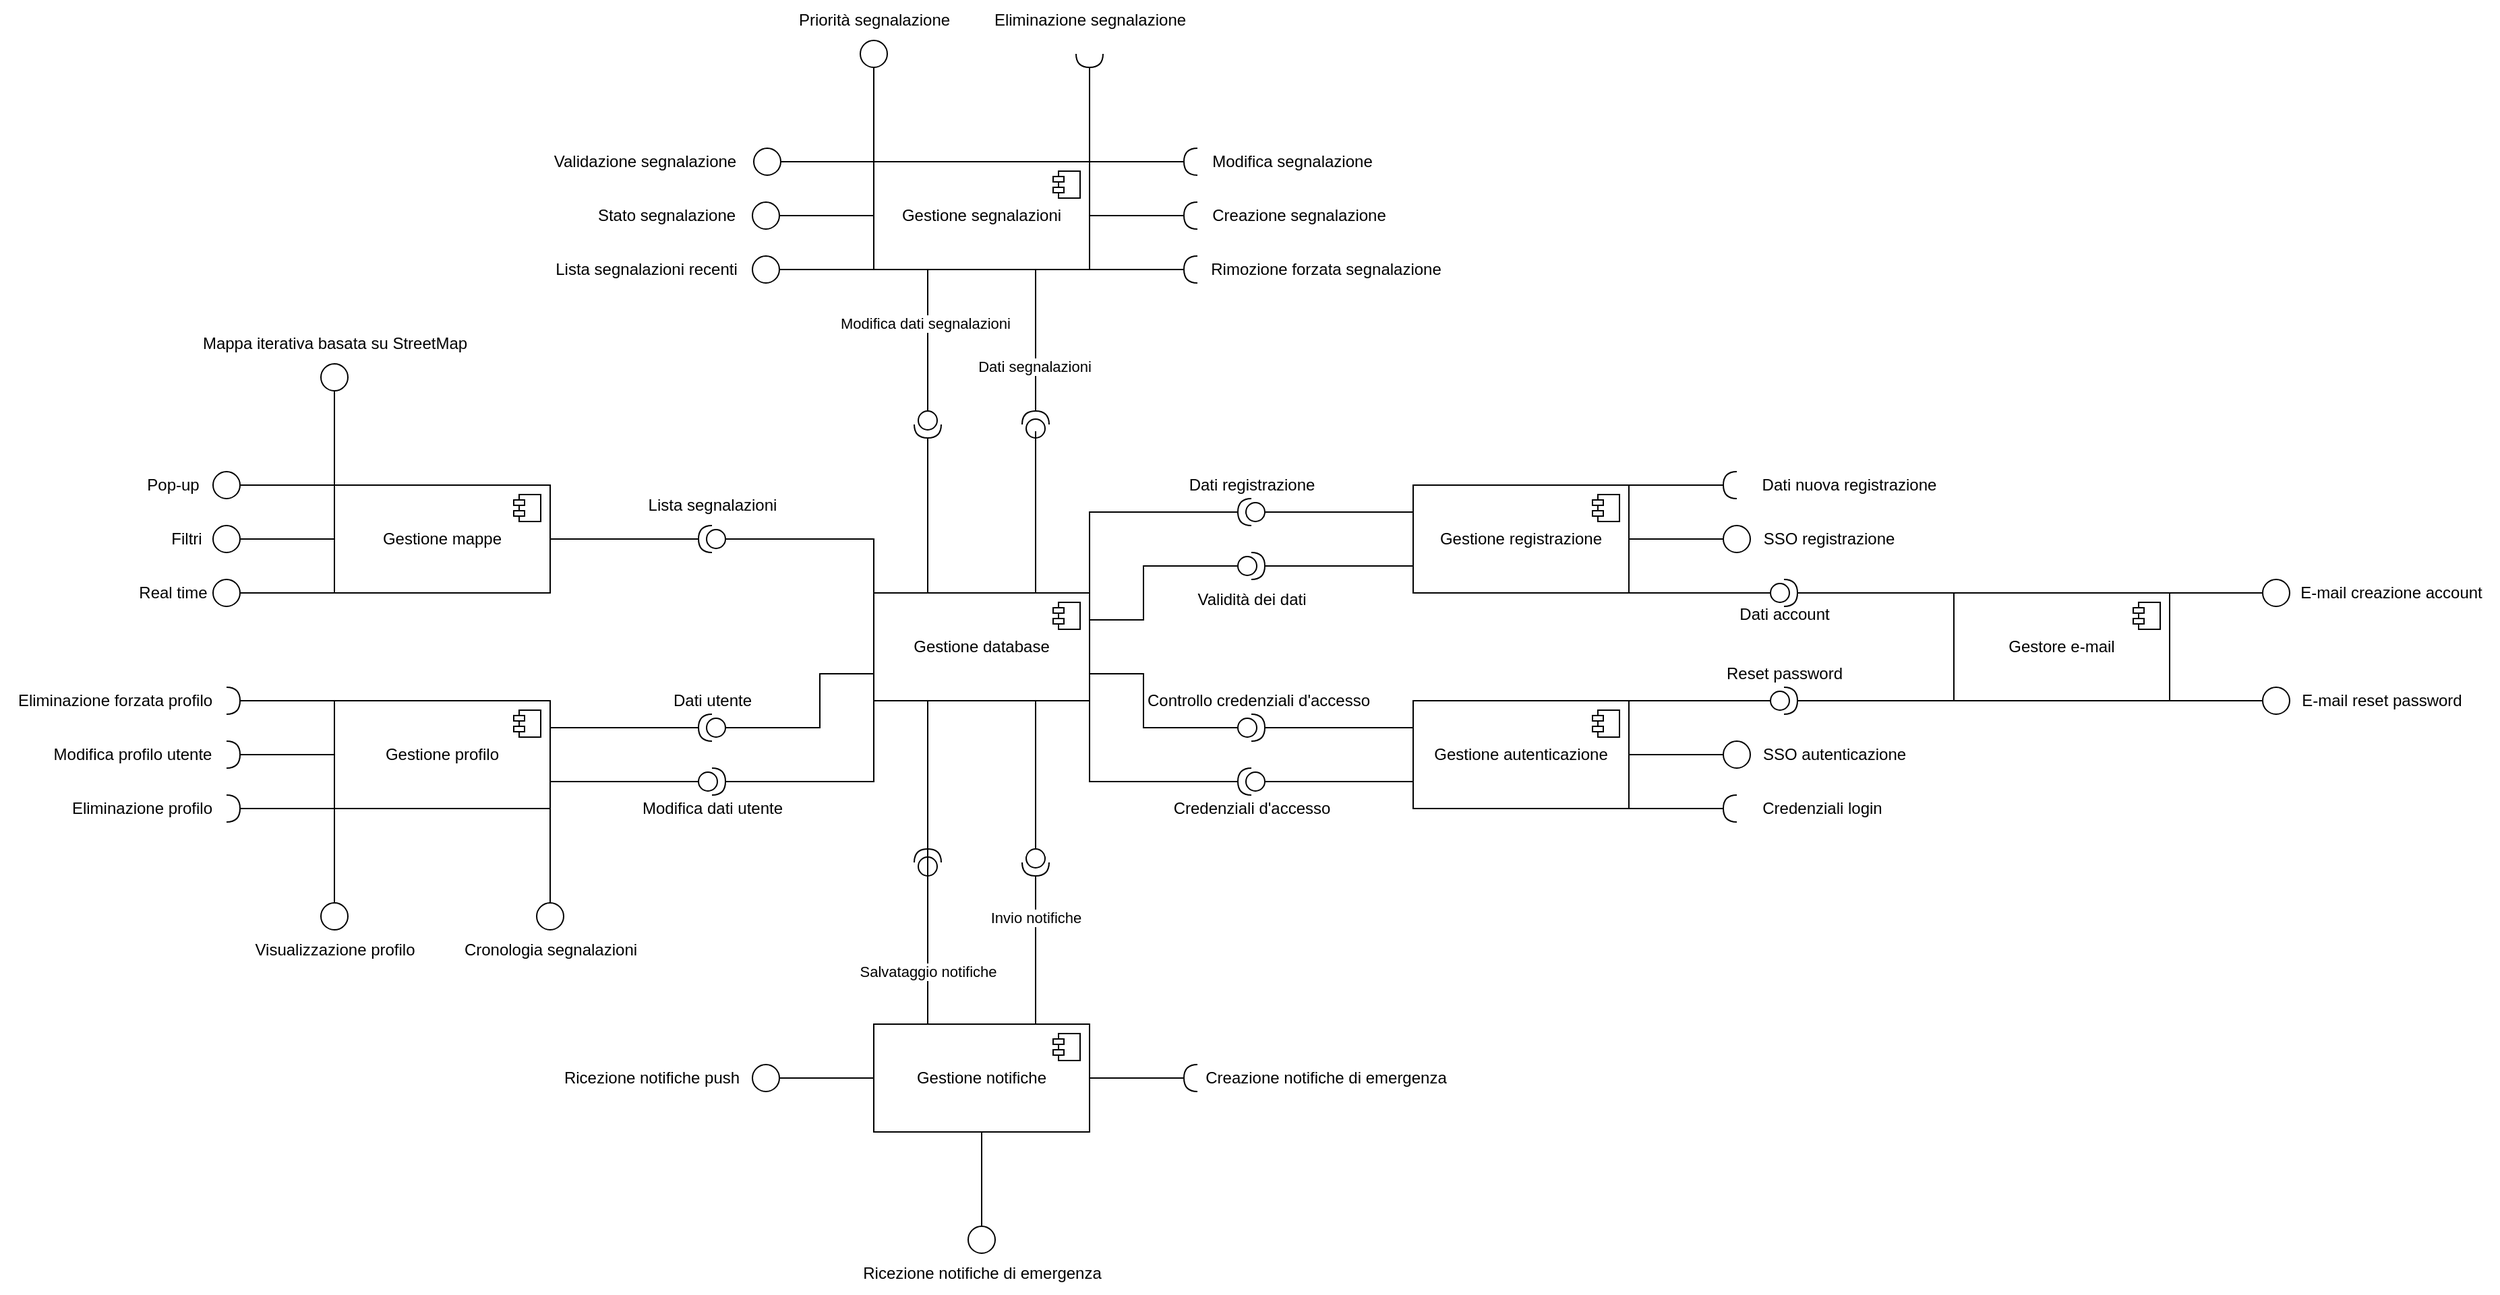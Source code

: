 <mxfile version="28.0.4" pages="3">
  <diagram name="NuovoComponentDiagram" id="plaKlhRM4dCEoPoxe0Qb">
    <mxGraphModel dx="2108" dy="1731" grid="1" gridSize="10" guides="1" tooltips="1" connect="1" arrows="1" fold="1" page="1" pageScale="1" pageWidth="827" pageHeight="1169" math="0" shadow="0">
      <root>
        <mxCell id="vihJ1IUR7vdHJCDXQJQJ-0" />
        <mxCell id="vihJ1IUR7vdHJCDXQJQJ-1" parent="vihJ1IUR7vdHJCDXQJQJ-0" />
        <mxCell id="vihJ1IUR7vdHJCDXQJQJ-2" value="Gestione database" style="html=1;dropTarget=0;whiteSpace=wrap;" parent="vihJ1IUR7vdHJCDXQJQJ-1" vertex="1">
          <mxGeometry x="440" y="240" width="160" height="80" as="geometry" />
        </mxCell>
        <mxCell id="vihJ1IUR7vdHJCDXQJQJ-3" value="" style="shape=module;jettyWidth=8;jettyHeight=4;" parent="vihJ1IUR7vdHJCDXQJQJ-2" vertex="1">
          <mxGeometry x="1" width="20" height="20" relative="1" as="geometry">
            <mxPoint x="-27" y="7" as="offset" />
          </mxGeometry>
        </mxCell>
        <mxCell id="vihJ1IUR7vdHJCDXQJQJ-6" value="Gestore e-mail" style="html=1;dropTarget=0;whiteSpace=wrap;" parent="vihJ1IUR7vdHJCDXQJQJ-1" vertex="1">
          <mxGeometry x="1241" y="240" width="160" height="80" as="geometry" />
        </mxCell>
        <mxCell id="vihJ1IUR7vdHJCDXQJQJ-7" value="" style="shape=module;jettyWidth=8;jettyHeight=4;" parent="vihJ1IUR7vdHJCDXQJQJ-6" vertex="1">
          <mxGeometry x="1" width="20" height="20" relative="1" as="geometry">
            <mxPoint x="-27" y="7" as="offset" />
          </mxGeometry>
        </mxCell>
        <mxCell id="vihJ1IUR7vdHJCDXQJQJ-8" value="Gestione registrazione" style="html=1;dropTarget=0;whiteSpace=wrap;fontFamily=Helvetica;" parent="vihJ1IUR7vdHJCDXQJQJ-1" vertex="1">
          <mxGeometry x="840" y="160" width="160" height="80" as="geometry" />
        </mxCell>
        <mxCell id="vihJ1IUR7vdHJCDXQJQJ-9" value="" style="shape=module;jettyWidth=8;jettyHeight=4;" parent="vihJ1IUR7vdHJCDXQJQJ-8" vertex="1">
          <mxGeometry x="1" width="20" height="20" relative="1" as="geometry">
            <mxPoint x="-27" y="7" as="offset" />
          </mxGeometry>
        </mxCell>
        <mxCell id="vihJ1IUR7vdHJCDXQJQJ-10" value="Gestione autenticazione" style="html=1;dropTarget=0;whiteSpace=wrap;" parent="vihJ1IUR7vdHJCDXQJQJ-1" vertex="1">
          <mxGeometry x="840" y="320" width="160" height="80" as="geometry" />
        </mxCell>
        <mxCell id="vihJ1IUR7vdHJCDXQJQJ-11" value="" style="shape=module;jettyWidth=8;jettyHeight=4;" parent="vihJ1IUR7vdHJCDXQJQJ-10" vertex="1">
          <mxGeometry x="1" width="20" height="20" relative="1" as="geometry">
            <mxPoint x="-27" y="7" as="offset" />
          </mxGeometry>
        </mxCell>
        <mxCell id="vihJ1IUR7vdHJCDXQJQJ-12" value="Gestione profilo" style="html=1;dropTarget=0;whiteSpace=wrap;" parent="vihJ1IUR7vdHJCDXQJQJ-1" vertex="1">
          <mxGeometry x="40" y="320" width="160" height="80" as="geometry" />
        </mxCell>
        <mxCell id="vihJ1IUR7vdHJCDXQJQJ-13" value="" style="shape=module;jettyWidth=8;jettyHeight=4;" parent="vihJ1IUR7vdHJCDXQJQJ-12" vertex="1">
          <mxGeometry x="1" width="20" height="20" relative="1" as="geometry">
            <mxPoint x="-27" y="7" as="offset" />
          </mxGeometry>
        </mxCell>
        <mxCell id="vihJ1IUR7vdHJCDXQJQJ-14" value="Gestione mappe" style="html=1;dropTarget=0;whiteSpace=wrap;" parent="vihJ1IUR7vdHJCDXQJQJ-1" vertex="1">
          <mxGeometry x="40" y="160" width="160" height="80" as="geometry" />
        </mxCell>
        <mxCell id="vihJ1IUR7vdHJCDXQJQJ-15" value="" style="shape=module;jettyWidth=8;jettyHeight=4;" parent="vihJ1IUR7vdHJCDXQJQJ-14" vertex="1">
          <mxGeometry x="1" width="20" height="20" relative="1" as="geometry">
            <mxPoint x="-27" y="7" as="offset" />
          </mxGeometry>
        </mxCell>
        <mxCell id="vihJ1IUR7vdHJCDXQJQJ-17" value="Gestione segnalazioni" style="html=1;dropTarget=0;whiteSpace=wrap;" parent="vihJ1IUR7vdHJCDXQJQJ-1" vertex="1">
          <mxGeometry x="440" y="-80" width="160" height="80" as="geometry" />
        </mxCell>
        <mxCell id="vihJ1IUR7vdHJCDXQJQJ-18" value="" style="shape=module;jettyWidth=8;jettyHeight=4;" parent="vihJ1IUR7vdHJCDXQJQJ-17" vertex="1">
          <mxGeometry x="1" width="20" height="20" relative="1" as="geometry">
            <mxPoint x="-27" y="7" as="offset" />
          </mxGeometry>
        </mxCell>
        <mxCell id="vihJ1IUR7vdHJCDXQJQJ-19" value="" style="ellipse;whiteSpace=wrap;html=1;align=center;aspect=fixed;fillColor=none;strokeColor=none;resizable=0;perimeter=centerPerimeter;rotatable=0;allowArrows=0;points=[];outlineConnect=1;" parent="vihJ1IUR7vdHJCDXQJQJ-1" vertex="1">
          <mxGeometry x="565" y="190" width="10" height="10" as="geometry" />
        </mxCell>
        <mxCell id="vihJ1IUR7vdHJCDXQJQJ-20" value="" style="shape=requiredInterface;html=1;verticalLabelPosition=bottom;sketch=0;direction=west;" parent="vihJ1IUR7vdHJCDXQJQJ-1" vertex="1">
          <mxGeometry x="1070" y="150" width="10" height="20" as="geometry" />
        </mxCell>
        <mxCell id="vihJ1IUR7vdHJCDXQJQJ-21" value="" style="endArrow=none;html=1;rounded=0;exitX=1;exitY=0;exitDx=0;exitDy=0;entryX=1;entryY=0.5;entryDx=0;entryDy=0;entryPerimeter=0;" parent="vihJ1IUR7vdHJCDXQJQJ-1" source="vihJ1IUR7vdHJCDXQJQJ-8" target="vihJ1IUR7vdHJCDXQJQJ-20" edge="1">
          <mxGeometry width="50" height="50" relative="1" as="geometry">
            <mxPoint x="960" y="220" as="sourcePoint" />
            <mxPoint x="990" y="40" as="targetPoint" />
          </mxGeometry>
        </mxCell>
        <mxCell id="vihJ1IUR7vdHJCDXQJQJ-22" value="" style="shape=requiredInterface;html=1;verticalLabelPosition=bottom;sketch=0;direction=west;" parent="vihJ1IUR7vdHJCDXQJQJ-1" vertex="1">
          <mxGeometry x="1070" y="390" width="10" height="20" as="geometry" />
        </mxCell>
        <mxCell id="vihJ1IUR7vdHJCDXQJQJ-23" value="" style="endArrow=none;html=1;rounded=0;entryX=1;entryY=0.5;entryDx=0;entryDy=0;entryPerimeter=0;exitX=1;exitY=1;exitDx=0;exitDy=0;" parent="vihJ1IUR7vdHJCDXQJQJ-1" source="vihJ1IUR7vdHJCDXQJQJ-10" target="vihJ1IUR7vdHJCDXQJQJ-22" edge="1">
          <mxGeometry width="50" height="50" relative="1" as="geometry">
            <mxPoint x="940" y="100" as="sourcePoint" />
            <mxPoint x="1010" y="100" as="targetPoint" />
          </mxGeometry>
        </mxCell>
        <mxCell id="vihJ1IUR7vdHJCDXQJQJ-24" value="Credenziali login" style="text;html=1;align=center;verticalAlign=middle;resizable=0;points=[];autosize=1;strokeColor=none;fillColor=none;" parent="vihJ1IUR7vdHJCDXQJQJ-1" vertex="1">
          <mxGeometry x="1088" y="385" width="110" height="30" as="geometry" />
        </mxCell>
        <mxCell id="vihJ1IUR7vdHJCDXQJQJ-31" value="" style="endArrow=none;html=1;rounded=0;entryX=0;entryY=0.5;entryDx=0;entryDy=0;exitX=1;exitY=0.5;exitDx=0;exitDy=0;exitPerimeter=0;" parent="vihJ1IUR7vdHJCDXQJQJ-1" source="EUdTM6jklBKH9MWoZv95-76" target="vihJ1IUR7vdHJCDXQJQJ-12" edge="1">
          <mxGeometry width="50" height="50" relative="1" as="geometry">
            <mxPoint x="-30" y="360" as="sourcePoint" />
            <mxPoint x="160" y="410" as="targetPoint" />
          </mxGeometry>
        </mxCell>
        <mxCell id="vihJ1IUR7vdHJCDXQJQJ-33" value="Modifica profilo utente" style="text;html=1;align=center;verticalAlign=middle;resizable=0;points=[];autosize=1;strokeColor=none;fillColor=none;" parent="vihJ1IUR7vdHJCDXQJQJ-1" vertex="1">
          <mxGeometry x="-180" y="345" width="140" height="30" as="geometry" />
        </mxCell>
        <mxCell id="vihJ1IUR7vdHJCDXQJQJ-34" value="" style="endArrow=none;html=1;rounded=0;entryX=0;entryY=0.5;entryDx=0;entryDy=0;exitX=1;exitY=0.5;exitDx=0;exitDy=0;" parent="vihJ1IUR7vdHJCDXQJQJ-1" source="vihJ1IUR7vdHJCDXQJQJ-35" target="vihJ1IUR7vdHJCDXQJQJ-14" edge="1">
          <mxGeometry width="50" height="50" relative="1" as="geometry">
            <mxPoint x="20" y="450" as="sourcePoint" />
            <mxPoint x="130" y="450" as="targetPoint" />
          </mxGeometry>
        </mxCell>
        <mxCell id="vihJ1IUR7vdHJCDXQJQJ-35" value="" style="ellipse;whiteSpace=wrap;html=1;" parent="vihJ1IUR7vdHJCDXQJQJ-1" vertex="1">
          <mxGeometry x="-50" y="190" width="20" height="20" as="geometry" />
        </mxCell>
        <mxCell id="vihJ1IUR7vdHJCDXQJQJ-40" value="" style="ellipse;whiteSpace=wrap;html=1;" parent="vihJ1IUR7vdHJCDXQJQJ-1" vertex="1">
          <mxGeometry x="-50" y="230" width="20" height="20" as="geometry" />
        </mxCell>
        <mxCell id="vihJ1IUR7vdHJCDXQJQJ-41" value="" style="endArrow=none;html=1;rounded=0;entryX=0;entryY=1;entryDx=0;entryDy=0;exitX=1;exitY=0.5;exitDx=0;exitDy=0;" parent="vihJ1IUR7vdHJCDXQJQJ-1" source="vihJ1IUR7vdHJCDXQJQJ-40" target="vihJ1IUR7vdHJCDXQJQJ-14" edge="1">
          <mxGeometry width="50" height="50" relative="1" as="geometry">
            <mxPoint x="20" y="290" as="sourcePoint" />
            <mxPoint x="130" y="290" as="targetPoint" />
          </mxGeometry>
        </mxCell>
        <mxCell id="vihJ1IUR7vdHJCDXQJQJ-43" value="" style="endArrow=none;html=1;rounded=0;entryX=0;entryY=1;entryDx=0;entryDy=0;exitX=1;exitY=0.5;exitDx=0;exitDy=0;exitPerimeter=0;" parent="vihJ1IUR7vdHJCDXQJQJ-1" source="EUdTM6jklBKH9MWoZv95-77" target="vihJ1IUR7vdHJCDXQJQJ-12" edge="1">
          <mxGeometry width="50" height="50" relative="1" as="geometry">
            <mxPoint x="-30" y="400" as="sourcePoint" />
            <mxPoint x="130" y="450" as="targetPoint" />
          </mxGeometry>
        </mxCell>
        <mxCell id="vihJ1IUR7vdHJCDXQJQJ-45" value="Eliminazione forzata profilo" style="text;html=1;align=center;verticalAlign=middle;resizable=0;points=[];autosize=1;strokeColor=none;fillColor=none;" parent="vihJ1IUR7vdHJCDXQJQJ-1" vertex="1">
          <mxGeometry x="-208" y="305" width="170" height="30" as="geometry" />
        </mxCell>
        <mxCell id="vihJ1IUR7vdHJCDXQJQJ-46" value="" style="endArrow=none;html=1;rounded=0;exitX=1;exitY=0;exitDx=0;exitDy=0;entryX=0;entryY=0.5;entryDx=0;entryDy=0;" parent="vihJ1IUR7vdHJCDXQJQJ-1" source="vihJ1IUR7vdHJCDXQJQJ-6" target="vihJ1IUR7vdHJCDXQJQJ-47" edge="1">
          <mxGeometry width="50" height="50" relative="1" as="geometry">
            <mxPoint x="970" y="439.17" as="sourcePoint" />
            <mxPoint x="1040" y="439.17" as="targetPoint" />
          </mxGeometry>
        </mxCell>
        <mxCell id="vihJ1IUR7vdHJCDXQJQJ-47" value="" style="ellipse;whiteSpace=wrap;html=1;direction=east;" parent="vihJ1IUR7vdHJCDXQJQJ-1" vertex="1">
          <mxGeometry x="1470" y="230" width="20" height="20" as="geometry" />
        </mxCell>
        <mxCell id="vihJ1IUR7vdHJCDXQJQJ-48" value="E-mail creazione account" style="text;html=1;align=center;verticalAlign=middle;resizable=0;points=[];autosize=1;strokeColor=none;fillColor=none;" parent="vihJ1IUR7vdHJCDXQJQJ-1" vertex="1">
          <mxGeometry x="1485" y="225" width="160" height="30" as="geometry" />
        </mxCell>
        <mxCell id="vihJ1IUR7vdHJCDXQJQJ-49" value="" style="shape=providedRequiredInterface;html=1;verticalLabelPosition=bottom;sketch=0;direction=east;rotation=0;" parent="vihJ1IUR7vdHJCDXQJQJ-1" vertex="1">
          <mxGeometry x="1105" y="230" width="20" height="20" as="geometry" />
        </mxCell>
        <mxCell id="vihJ1IUR7vdHJCDXQJQJ-50" value="" style="endArrow=none;html=1;rounded=0;entryX=0;entryY=0;entryDx=0;entryDy=0;exitX=1;exitY=0.5;exitDx=0;exitDy=0;exitPerimeter=0;" parent="vihJ1IUR7vdHJCDXQJQJ-1" source="vihJ1IUR7vdHJCDXQJQJ-49" target="vihJ1IUR7vdHJCDXQJQJ-6" edge="1">
          <mxGeometry width="50" height="50" relative="1" as="geometry">
            <mxPoint x="730" y="10" as="sourcePoint" />
            <mxPoint x="780" y="-40" as="targetPoint" />
          </mxGeometry>
        </mxCell>
        <mxCell id="vihJ1IUR7vdHJCDXQJQJ-51" value="" style="endArrow=none;html=1;rounded=0;entryX=0;entryY=0.5;entryDx=0;entryDy=0;entryPerimeter=0;exitX=1;exitY=1;exitDx=0;exitDy=0;" parent="vihJ1IUR7vdHJCDXQJQJ-1" source="vihJ1IUR7vdHJCDXQJQJ-8" target="vihJ1IUR7vdHJCDXQJQJ-49" edge="1">
          <mxGeometry width="50" height="50" relative="1" as="geometry">
            <mxPoint x="730" y="10" as="sourcePoint" />
            <mxPoint x="780" y="-40" as="targetPoint" />
          </mxGeometry>
        </mxCell>
        <mxCell id="vihJ1IUR7vdHJCDXQJQJ-52" value="Dati account" style="text;html=1;align=center;verticalAlign=middle;resizable=0;points=[];autosize=1;strokeColor=none;fillColor=none;" parent="vihJ1IUR7vdHJCDXQJQJ-1" vertex="1">
          <mxGeometry x="1070" y="241" width="90" height="30" as="geometry" />
        </mxCell>
        <mxCell id="vihJ1IUR7vdHJCDXQJQJ-53" value="" style="shape=providedRequiredInterface;html=1;verticalLabelPosition=bottom;sketch=0;direction=west;rotation=0;" parent="vihJ1IUR7vdHJCDXQJQJ-1" vertex="1">
          <mxGeometry x="710" y="170" width="20" height="20" as="geometry" />
        </mxCell>
        <mxCell id="vihJ1IUR7vdHJCDXQJQJ-54" value="" style="endArrow=none;html=1;rounded=0;entryX=1;entryY=0;entryDx=0;entryDy=0;exitX=1;exitY=0.5;exitDx=0;exitDy=0;exitPerimeter=0;" parent="vihJ1IUR7vdHJCDXQJQJ-1" source="vihJ1IUR7vdHJCDXQJQJ-53" target="vihJ1IUR7vdHJCDXQJQJ-2" edge="1">
          <mxGeometry width="50" height="50" relative="1" as="geometry">
            <mxPoint x="720" y="250" as="sourcePoint" />
            <mxPoint x="800" y="140" as="targetPoint" />
            <Array as="points">
              <mxPoint x="600" y="180" />
            </Array>
          </mxGeometry>
        </mxCell>
        <mxCell id="vihJ1IUR7vdHJCDXQJQJ-55" value="" style="endArrow=none;html=1;rounded=0;entryX=0;entryY=0.25;entryDx=0;entryDy=0;exitX=0;exitY=0.5;exitDx=0;exitDy=0;exitPerimeter=0;" parent="vihJ1IUR7vdHJCDXQJQJ-1" source="vihJ1IUR7vdHJCDXQJQJ-53" target="vihJ1IUR7vdHJCDXQJQJ-8" edge="1">
          <mxGeometry width="50" height="50" relative="1" as="geometry">
            <mxPoint x="690" y="130" as="sourcePoint" />
            <mxPoint x="800" y="140" as="targetPoint" />
            <Array as="points">
              <mxPoint x="800" y="180" />
            </Array>
          </mxGeometry>
        </mxCell>
        <mxCell id="vihJ1IUR7vdHJCDXQJQJ-56" value="Validità dei dati" style="text;html=1;align=center;verticalAlign=middle;resizable=0;points=[];autosize=1;strokeColor=none;fillColor=none;" parent="vihJ1IUR7vdHJCDXQJQJ-1" vertex="1">
          <mxGeometry x="670" y="230" width="100" height="30" as="geometry" />
        </mxCell>
        <mxCell id="vihJ1IUR7vdHJCDXQJQJ-57" value="Dati nuova registrazione" style="text;html=1;align=center;verticalAlign=middle;resizable=0;points=[];autosize=1;strokeColor=none;fillColor=none;" parent="vihJ1IUR7vdHJCDXQJQJ-1" vertex="1">
          <mxGeometry x="1088" y="145" width="150" height="30" as="geometry" />
        </mxCell>
        <mxCell id="vihJ1IUR7vdHJCDXQJQJ-58" value="" style="shape=providedRequiredInterface;html=1;verticalLabelPosition=bottom;sketch=0;direction=west;rotation=0;" parent="vihJ1IUR7vdHJCDXQJQJ-1" vertex="1">
          <mxGeometry x="710" y="370" width="20" height="20" as="geometry" />
        </mxCell>
        <mxCell id="vihJ1IUR7vdHJCDXQJQJ-59" value="" style="endArrow=none;html=1;rounded=0;entryX=1;entryY=0.5;entryDx=0;entryDy=0;entryPerimeter=0;exitX=1;exitY=1;exitDx=0;exitDy=0;" parent="vihJ1IUR7vdHJCDXQJQJ-1" source="vihJ1IUR7vdHJCDXQJQJ-2" target="vihJ1IUR7vdHJCDXQJQJ-58" edge="1">
          <mxGeometry width="50" height="50" relative="1" as="geometry">
            <mxPoint x="750" y="280" as="sourcePoint" />
            <mxPoint x="800" y="230" as="targetPoint" />
            <Array as="points">
              <mxPoint x="600" y="380" />
            </Array>
          </mxGeometry>
        </mxCell>
        <mxCell id="vihJ1IUR7vdHJCDXQJQJ-60" value="" style="endArrow=none;html=1;rounded=0;entryX=0;entryY=0.75;entryDx=0;entryDy=0;exitX=0;exitY=0.5;exitDx=0;exitDy=0;exitPerimeter=0;" parent="vihJ1IUR7vdHJCDXQJQJ-1" source="vihJ1IUR7vdHJCDXQJQJ-58" target="vihJ1IUR7vdHJCDXQJQJ-10" edge="1">
          <mxGeometry width="50" height="50" relative="1" as="geometry">
            <mxPoint x="750" y="280" as="sourcePoint" />
            <mxPoint x="800" y="230" as="targetPoint" />
          </mxGeometry>
        </mxCell>
        <mxCell id="vihJ1IUR7vdHJCDXQJQJ-61" value="Credenziali d&#39;accesso" style="text;html=1;align=center;verticalAlign=middle;resizable=0;points=[];autosize=1;strokeColor=none;fillColor=none;" parent="vihJ1IUR7vdHJCDXQJQJ-1" vertex="1">
          <mxGeometry x="650" y="385" width="140" height="30" as="geometry" />
        </mxCell>
        <mxCell id="vihJ1IUR7vdHJCDXQJQJ-62" value="Eliminazione profilo" style="text;html=1;align=center;verticalAlign=middle;resizable=0;points=[];autosize=1;strokeColor=none;fillColor=none;" parent="vihJ1IUR7vdHJCDXQJQJ-1" vertex="1">
          <mxGeometry x="-168" y="385" width="130" height="30" as="geometry" />
        </mxCell>
        <mxCell id="vihJ1IUR7vdHJCDXQJQJ-63" value="" style="endArrow=none;html=1;rounded=0;entryX=0;entryY=0;entryDx=0;entryDy=0;exitX=1;exitY=0.5;exitDx=0;exitDy=0;exitPerimeter=0;" parent="vihJ1IUR7vdHJCDXQJQJ-1" source="vihJ1IUR7vdHJCDXQJQJ-64" target="vihJ1IUR7vdHJCDXQJQJ-12" edge="1">
          <mxGeometry width="50" height="50" relative="1" as="geometry">
            <mxPoint x="150" y="390" as="sourcePoint" />
            <mxPoint x="270" y="310" as="targetPoint" />
          </mxGeometry>
        </mxCell>
        <mxCell id="vihJ1IUR7vdHJCDXQJQJ-64" value="" style="shape=requiredInterface;html=1;verticalLabelPosition=bottom;sketch=0;" parent="vihJ1IUR7vdHJCDXQJQJ-1" vertex="1">
          <mxGeometry x="-40" y="310" width="10" height="20" as="geometry" />
        </mxCell>
        <mxCell id="vihJ1IUR7vdHJCDXQJQJ-83" value="" style="shape=providedRequiredInterface;html=1;verticalLabelPosition=bottom;sketch=0;direction=west;" parent="vihJ1IUR7vdHJCDXQJQJ-1" vertex="1">
          <mxGeometry x="310" y="330" width="20" height="20" as="geometry" />
        </mxCell>
        <mxCell id="vihJ1IUR7vdHJCDXQJQJ-84" value="" style="endArrow=none;html=1;rounded=0;entryX=0;entryY=0.75;entryDx=0;entryDy=0;exitX=0;exitY=0.5;exitDx=0;exitDy=0;exitPerimeter=0;" parent="vihJ1IUR7vdHJCDXQJQJ-1" source="vihJ1IUR7vdHJCDXQJQJ-83" target="vihJ1IUR7vdHJCDXQJQJ-2" edge="1">
          <mxGeometry width="50" height="50" relative="1" as="geometry">
            <mxPoint x="430" y="320" as="sourcePoint" />
            <mxPoint x="480" y="270" as="targetPoint" />
            <Array as="points">
              <mxPoint x="400" y="340" />
              <mxPoint x="400" y="300" />
            </Array>
          </mxGeometry>
        </mxCell>
        <mxCell id="vihJ1IUR7vdHJCDXQJQJ-85" value="" style="endArrow=none;html=1;rounded=0;entryX=1;entryY=0.25;entryDx=0;entryDy=0;exitX=1;exitY=0.5;exitDx=0;exitDy=0;exitPerimeter=0;" parent="vihJ1IUR7vdHJCDXQJQJ-1" source="vihJ1IUR7vdHJCDXQJQJ-83" target="vihJ1IUR7vdHJCDXQJQJ-12" edge="1">
          <mxGeometry width="50" height="50" relative="1" as="geometry">
            <mxPoint x="430" y="320" as="sourcePoint" />
            <mxPoint x="480" y="270" as="targetPoint" />
            <Array as="points" />
          </mxGeometry>
        </mxCell>
        <mxCell id="vihJ1IUR7vdHJCDXQJQJ-86" value="Dati utente" style="text;html=1;align=center;verticalAlign=middle;resizable=0;points=[];autosize=1;strokeColor=none;fillColor=none;" parent="vihJ1IUR7vdHJCDXQJQJ-1" vertex="1">
          <mxGeometry x="280" y="305" width="80" height="30" as="geometry" />
        </mxCell>
        <mxCell id="vihJ1IUR7vdHJCDXQJQJ-87" value="" style="endArrow=none;html=1;rounded=0;entryX=0;entryY=0;entryDx=0;entryDy=0;exitX=0;exitY=0.5;exitDx=0;exitDy=0;exitPerimeter=0;" parent="vihJ1IUR7vdHJCDXQJQJ-1" source="vihJ1IUR7vdHJCDXQJQJ-98" target="vihJ1IUR7vdHJCDXQJQJ-2" edge="1">
          <mxGeometry width="50" height="50" relative="1" as="geometry">
            <mxPoint x="380" y="240" as="sourcePoint" />
            <mxPoint x="440" y="240" as="targetPoint" />
            <Array as="points">
              <mxPoint x="440" y="200" />
            </Array>
          </mxGeometry>
        </mxCell>
        <mxCell id="vihJ1IUR7vdHJCDXQJQJ-88" value="" style="endArrow=none;html=1;rounded=0;entryX=0.25;entryY=0;entryDx=0;entryDy=0;exitX=1;exitY=0.5;exitDx=0;exitDy=0;exitPerimeter=0;" parent="vihJ1IUR7vdHJCDXQJQJ-1" source="vihJ1IUR7vdHJCDXQJQJ-95" target="vihJ1IUR7vdHJCDXQJQJ-2" edge="1">
          <mxGeometry width="50" height="50" relative="1" as="geometry">
            <mxPoint x="380" y="340" as="sourcePoint" />
            <mxPoint x="440" y="320" as="targetPoint" />
            <Array as="points" />
          </mxGeometry>
        </mxCell>
        <mxCell id="vihJ1IUR7vdHJCDXQJQJ-91" value="" style="endArrow=none;html=1;rounded=0;exitX=0.25;exitY=1;exitDx=0;exitDy=0;entryX=0;entryY=0.5;entryDx=0;entryDy=0;entryPerimeter=0;" parent="vihJ1IUR7vdHJCDXQJQJ-1" source="vihJ1IUR7vdHJCDXQJQJ-17" target="vihJ1IUR7vdHJCDXQJQJ-95" edge="1">
          <mxGeometry width="50" height="50" relative="1" as="geometry">
            <mxPoint x="270" y="320" as="sourcePoint" />
            <mxPoint x="320" y="330" as="targetPoint" />
            <Array as="points" />
          </mxGeometry>
        </mxCell>
        <mxCell id="EUdTM6jklBKH9MWoZv95-75" value="Modifica dati segnalazioni" style="edgeLabel;html=1;align=center;verticalAlign=middle;resizable=0;points=[];" parent="vihJ1IUR7vdHJCDXQJQJ-91" vertex="1" connectable="0">
          <mxGeometry x="-0.245" y="-2" relative="1" as="geometry">
            <mxPoint as="offset" />
          </mxGeometry>
        </mxCell>
        <mxCell id="vihJ1IUR7vdHJCDXQJQJ-92" value="" style="endArrow=none;html=1;rounded=0;exitX=1;exitY=0.5;exitDx=0;exitDy=0;entryX=1;entryY=0.5;entryDx=0;entryDy=0;entryPerimeter=0;" parent="vihJ1IUR7vdHJCDXQJQJ-1" source="vihJ1IUR7vdHJCDXQJQJ-14" target="vihJ1IUR7vdHJCDXQJQJ-98" edge="1">
          <mxGeometry width="50" height="50" relative="1" as="geometry">
            <mxPoint x="270" y="320" as="sourcePoint" />
            <mxPoint x="320" y="240" as="targetPoint" />
            <Array as="points" />
          </mxGeometry>
        </mxCell>
        <mxCell id="vihJ1IUR7vdHJCDXQJQJ-95" value="" style="shape=providedRequiredInterface;html=1;verticalLabelPosition=bottom;sketch=0;direction=south;" parent="vihJ1IUR7vdHJCDXQJQJ-1" vertex="1">
          <mxGeometry x="470" y="105" width="20" height="20" as="geometry" />
        </mxCell>
        <mxCell id="vihJ1IUR7vdHJCDXQJQJ-98" value="" style="shape=providedRequiredInterface;html=1;verticalLabelPosition=bottom;sketch=0;direction=west;" parent="vihJ1IUR7vdHJCDXQJQJ-1" vertex="1">
          <mxGeometry x="310" y="190" width="20" height="20" as="geometry" />
        </mxCell>
        <mxCell id="vihJ1IUR7vdHJCDXQJQJ-103" value="Gestione notifiche" style="html=1;dropTarget=0;whiteSpace=wrap;" parent="vihJ1IUR7vdHJCDXQJQJ-1" vertex="1">
          <mxGeometry x="440" y="560" width="160" height="80" as="geometry" />
        </mxCell>
        <mxCell id="vihJ1IUR7vdHJCDXQJQJ-104" value="" style="shape=module;jettyWidth=8;jettyHeight=4;" parent="vihJ1IUR7vdHJCDXQJQJ-103" vertex="1">
          <mxGeometry x="1" width="20" height="20" relative="1" as="geometry">
            <mxPoint x="-27" y="7" as="offset" />
          </mxGeometry>
        </mxCell>
        <mxCell id="vihJ1IUR7vdHJCDXQJQJ-105" value="" style="endArrow=none;html=1;rounded=0;entryX=0.5;entryY=1;entryDx=0;entryDy=0;exitX=0;exitY=0.5;exitDx=0;exitDy=0;" parent="vihJ1IUR7vdHJCDXQJQJ-1" source="vihJ1IUR7vdHJCDXQJQJ-106" target="vihJ1IUR7vdHJCDXQJQJ-103" edge="1">
          <mxGeometry width="50" height="50" relative="1" as="geometry">
            <mxPoint x="1070" y="440" as="sourcePoint" />
            <mxPoint x="930" y="380" as="targetPoint" />
          </mxGeometry>
        </mxCell>
        <mxCell id="vihJ1IUR7vdHJCDXQJQJ-106" value="" style="ellipse;whiteSpace=wrap;html=1;direction=south;" parent="vihJ1IUR7vdHJCDXQJQJ-1" vertex="1">
          <mxGeometry x="510" y="710" width="20" height="20" as="geometry" />
        </mxCell>
        <mxCell id="vihJ1IUR7vdHJCDXQJQJ-107" value="" style="endArrow=none;html=1;rounded=0;entryX=0;entryY=0.5;entryDx=0;entryDy=0;exitX=0;exitY=0.5;exitDx=0;exitDy=0;" parent="vihJ1IUR7vdHJCDXQJQJ-1" source="vihJ1IUR7vdHJCDXQJQJ-108" target="vihJ1IUR7vdHJCDXQJQJ-103" edge="1">
          <mxGeometry width="50" height="50" relative="1" as="geometry">
            <mxPoint x="1080" y="450" as="sourcePoint" />
            <mxPoint x="1010" y="450" as="targetPoint" />
          </mxGeometry>
        </mxCell>
        <mxCell id="vihJ1IUR7vdHJCDXQJQJ-108" value="" style="ellipse;whiteSpace=wrap;html=1;direction=west;" parent="vihJ1IUR7vdHJCDXQJQJ-1" vertex="1">
          <mxGeometry x="350" y="590" width="20" height="20" as="geometry" />
        </mxCell>
        <mxCell id="vihJ1IUR7vdHJCDXQJQJ-109" value="Ricezione notifiche push" style="text;html=1;align=center;verticalAlign=middle;resizable=0;points=[];autosize=1;strokeColor=none;fillColor=none;" parent="vihJ1IUR7vdHJCDXQJQJ-1" vertex="1">
          <mxGeometry x="200" y="585" width="150" height="30" as="geometry" />
        </mxCell>
        <mxCell id="vihJ1IUR7vdHJCDXQJQJ-110" value="Ricezione notifiche di emergenza" style="text;html=1;align=center;verticalAlign=middle;resizable=0;points=[];autosize=1;strokeColor=none;fillColor=none;" parent="vihJ1IUR7vdHJCDXQJQJ-1" vertex="1">
          <mxGeometry x="420" y="730" width="200" height="30" as="geometry" />
        </mxCell>
        <mxCell id="vihJ1IUR7vdHJCDXQJQJ-111" value="" style="shape=requiredInterface;html=1;verticalLabelPosition=bottom;sketch=0;direction=west;" parent="vihJ1IUR7vdHJCDXQJQJ-1" vertex="1">
          <mxGeometry x="670" y="590" width="10" height="20" as="geometry" />
        </mxCell>
        <mxCell id="vihJ1IUR7vdHJCDXQJQJ-112" value="" style="endArrow=none;html=1;rounded=0;entryX=1;entryY=0.5;entryDx=0;entryDy=0;entryPerimeter=0;exitX=1;exitY=0.5;exitDx=0;exitDy=0;" parent="vihJ1IUR7vdHJCDXQJQJ-1" source="vihJ1IUR7vdHJCDXQJQJ-103" target="vihJ1IUR7vdHJCDXQJQJ-111" edge="1">
          <mxGeometry width="50" height="50" relative="1" as="geometry">
            <mxPoint x="1100" y="420" as="sourcePoint" />
            <mxPoint x="1150" y="370" as="targetPoint" />
          </mxGeometry>
        </mxCell>
        <mxCell id="vihJ1IUR7vdHJCDXQJQJ-114" value="" style="shape=providedRequiredInterface;html=1;verticalLabelPosition=bottom;sketch=0;direction=south;rotation=0;" parent="vihJ1IUR7vdHJCDXQJQJ-1" vertex="1">
          <mxGeometry x="550" y="430" width="20" height="20" as="geometry" />
        </mxCell>
        <mxCell id="vihJ1IUR7vdHJCDXQJQJ-115" value="" style="shape=providedRequiredInterface;html=1;verticalLabelPosition=bottom;sketch=0;direction=north;rotation=0;" parent="vihJ1IUR7vdHJCDXQJQJ-1" vertex="1">
          <mxGeometry x="470" y="430" width="20" height="20" as="geometry" />
        </mxCell>
        <mxCell id="vihJ1IUR7vdHJCDXQJQJ-116" value="" style="endArrow=none;html=1;rounded=0;exitX=0.25;exitY=1;exitDx=0;exitDy=0;entryX=1;entryY=0.5;entryDx=0;entryDy=0;entryPerimeter=0;" parent="vihJ1IUR7vdHJCDXQJQJ-1" source="vihJ1IUR7vdHJCDXQJQJ-2" target="vihJ1IUR7vdHJCDXQJQJ-115" edge="1">
          <mxGeometry width="50" height="50" relative="1" as="geometry">
            <mxPoint x="580" y="330" as="sourcePoint" />
            <mxPoint x="660" y="500" as="targetPoint" />
            <Array as="points">
              <mxPoint x="480" y="480" />
            </Array>
          </mxGeometry>
        </mxCell>
        <mxCell id="vihJ1IUR7vdHJCDXQJQJ-118" value="Creazione notifiche di emergenza" style="text;html=1;align=center;verticalAlign=middle;resizable=0;points=[];autosize=1;strokeColor=none;fillColor=none;" parent="vihJ1IUR7vdHJCDXQJQJ-1" vertex="1">
          <mxGeometry x="675" y="585" width="200" height="30" as="geometry" />
        </mxCell>
        <mxCell id="vihJ1IUR7vdHJCDXQJQJ-120" value="" style="endArrow=none;html=1;rounded=0;entryX=0.25;entryY=0;entryDx=0;entryDy=0;exitX=0;exitY=0.5;exitDx=0;exitDy=0;exitPerimeter=0;" parent="vihJ1IUR7vdHJCDXQJQJ-1" source="vihJ1IUR7vdHJCDXQJQJ-115" target="vihJ1IUR7vdHJCDXQJQJ-103" edge="1">
          <mxGeometry width="50" height="50" relative="1" as="geometry">
            <mxPoint x="710" y="500" as="sourcePoint" />
            <mxPoint x="770" y="400" as="targetPoint" />
          </mxGeometry>
        </mxCell>
        <mxCell id="EUdTM6jklBKH9MWoZv95-42" value="Salvataggio notifiche" style="edgeLabel;html=1;align=center;verticalAlign=middle;resizable=0;points=[];" parent="vihJ1IUR7vdHJCDXQJQJ-120" vertex="1" connectable="0">
          <mxGeometry x="-0.1" y="1" relative="1" as="geometry">
            <mxPoint x="-1" y="21" as="offset" />
          </mxGeometry>
        </mxCell>
        <mxCell id="vihJ1IUR7vdHJCDXQJQJ-121" value="" style="endArrow=none;html=1;rounded=0;entryX=0.75;entryY=0;entryDx=0;entryDy=0;exitX=1;exitY=0.5;exitDx=0;exitDy=0;exitPerimeter=0;" parent="vihJ1IUR7vdHJCDXQJQJ-1" source="vihJ1IUR7vdHJCDXQJQJ-114" target="vihJ1IUR7vdHJCDXQJQJ-103" edge="1">
          <mxGeometry width="50" height="50" relative="1" as="geometry">
            <mxPoint x="740" y="480" as="sourcePoint" />
            <mxPoint x="770" y="400" as="targetPoint" />
          </mxGeometry>
        </mxCell>
        <mxCell id="EUdTM6jklBKH9MWoZv95-43" value="Invio notifiche" style="edgeLabel;html=1;align=center;verticalAlign=middle;resizable=0;points=[];" parent="vihJ1IUR7vdHJCDXQJQJ-121" vertex="1" connectable="0">
          <mxGeometry x="-0.221" y="-1" relative="1" as="geometry">
            <mxPoint x="1" y="-12" as="offset" />
          </mxGeometry>
        </mxCell>
        <mxCell id="vihJ1IUR7vdHJCDXQJQJ-122" value="" style="endArrow=none;html=1;rounded=0;exitX=0;exitY=0.5;exitDx=0;exitDy=0;exitPerimeter=0;entryX=0.75;entryY=1;entryDx=0;entryDy=0;" parent="vihJ1IUR7vdHJCDXQJQJ-1" source="vihJ1IUR7vdHJCDXQJQJ-114" target="vihJ1IUR7vdHJCDXQJQJ-2" edge="1">
          <mxGeometry width="50" height="50" relative="1" as="geometry">
            <mxPoint x="720" y="450" as="sourcePoint" />
            <mxPoint x="650" y="370" as="targetPoint" />
            <Array as="points">
              <mxPoint x="560" y="350" />
            </Array>
          </mxGeometry>
        </mxCell>
        <mxCell id="ZgYm36vh-jz0K16FjPFa-9" value="" style="shape=providedRequiredInterface;html=1;verticalLabelPosition=bottom;sketch=0;direction=east;rotation=0;" parent="vihJ1IUR7vdHJCDXQJQJ-1" vertex="1">
          <mxGeometry x="1105" y="310" width="20" height="20" as="geometry" />
        </mxCell>
        <mxCell id="ZgYm36vh-jz0K16FjPFa-10" value="" style="endArrow=none;html=1;rounded=0;entryX=0;entryY=1;entryDx=0;entryDy=0;exitX=1;exitY=0.5;exitDx=0;exitDy=0;exitPerimeter=0;" parent="vihJ1IUR7vdHJCDXQJQJ-1" source="ZgYm36vh-jz0K16FjPFa-9" target="vihJ1IUR7vdHJCDXQJQJ-6" edge="1">
          <mxGeometry width="50" height="50" relative="1" as="geometry">
            <mxPoint x="700" y="115" as="sourcePoint" />
            <mxPoint x="1211" y="240" as="targetPoint" />
          </mxGeometry>
        </mxCell>
        <mxCell id="ZgYm36vh-jz0K16FjPFa-11" value="" style="endArrow=none;html=1;rounded=0;exitX=1;exitY=0;exitDx=0;exitDy=0;entryX=0;entryY=0.5;entryDx=0;entryDy=0;entryPerimeter=0;" parent="vihJ1IUR7vdHJCDXQJQJ-1" source="vihJ1IUR7vdHJCDXQJQJ-10" target="ZgYm36vh-jz0K16FjPFa-9" edge="1">
          <mxGeometry width="50" height="50" relative="1" as="geometry">
            <mxPoint x="990" y="340" as="sourcePoint" />
            <mxPoint x="1060" y="350" as="targetPoint" />
          </mxGeometry>
        </mxCell>
        <mxCell id="ZgYm36vh-jz0K16FjPFa-12" value="Reset password" style="text;html=1;align=center;verticalAlign=middle;resizable=0;points=[];autosize=1;strokeColor=none;fillColor=none;" parent="vihJ1IUR7vdHJCDXQJQJ-1" vertex="1">
          <mxGeometry x="1060" y="285" width="110" height="30" as="geometry" />
        </mxCell>
        <mxCell id="ZgYm36vh-jz0K16FjPFa-14" value="" style="ellipse;whiteSpace=wrap;html=1;direction=east;" parent="vihJ1IUR7vdHJCDXQJQJ-1" vertex="1">
          <mxGeometry x="1470" y="310" width="20" height="20" as="geometry" />
        </mxCell>
        <mxCell id="ZgYm36vh-jz0K16FjPFa-15" value="" style="endArrow=none;html=1;rounded=0;exitX=1;exitY=1;exitDx=0;exitDy=0;entryX=0;entryY=0.5;entryDx=0;entryDy=0;" parent="vihJ1IUR7vdHJCDXQJQJ-1" source="vihJ1IUR7vdHJCDXQJQJ-6" target="ZgYm36vh-jz0K16FjPFa-14" edge="1">
          <mxGeometry width="50" height="50" relative="1" as="geometry">
            <mxPoint x="1450" y="130" as="sourcePoint" />
            <mxPoint x="1519" y="130" as="targetPoint" />
          </mxGeometry>
        </mxCell>
        <mxCell id="ZgYm36vh-jz0K16FjPFa-17" value="E-mail reset password" style="text;html=1;align=center;verticalAlign=middle;resizable=0;points=[];autosize=1;strokeColor=none;fillColor=none;" parent="vihJ1IUR7vdHJCDXQJQJ-1" vertex="1">
          <mxGeometry x="1488" y="305" width="140" height="30" as="geometry" />
        </mxCell>
        <mxCell id="EUdTM6jklBKH9MWoZv95-0" value="" style="shape=providedRequiredInterface;html=1;verticalLabelPosition=bottom;sketch=0;direction=east;rotation=0;" parent="vihJ1IUR7vdHJCDXQJQJ-1" vertex="1">
          <mxGeometry x="710" y="210" width="20" height="20" as="geometry" />
        </mxCell>
        <mxCell id="EUdTM6jklBKH9MWoZv95-1" value="" style="endArrow=none;html=1;rounded=0;entryX=0;entryY=0.75;entryDx=0;entryDy=0;exitX=1;exitY=0.5;exitDx=0;exitDy=0;exitPerimeter=0;" parent="vihJ1IUR7vdHJCDXQJQJ-1" source="EUdTM6jklBKH9MWoZv95-0" target="vihJ1IUR7vdHJCDXQJQJ-8" edge="1">
          <mxGeometry width="50" height="50" relative="1" as="geometry">
            <mxPoint x="380" y="150" as="sourcePoint" />
            <mxPoint x="430" y="100" as="targetPoint" />
          </mxGeometry>
        </mxCell>
        <mxCell id="EUdTM6jklBKH9MWoZv95-2" value="" style="endArrow=none;html=1;rounded=0;entryX=0;entryY=0.5;entryDx=0;entryDy=0;entryPerimeter=0;exitX=1;exitY=0.25;exitDx=0;exitDy=0;" parent="vihJ1IUR7vdHJCDXQJQJ-1" source="vihJ1IUR7vdHJCDXQJQJ-2" target="EUdTM6jklBKH9MWoZv95-0" edge="1">
          <mxGeometry width="50" height="50" relative="1" as="geometry">
            <mxPoint x="380" y="150" as="sourcePoint" />
            <mxPoint x="430" y="100" as="targetPoint" />
            <Array as="points">
              <mxPoint x="640" y="260" />
              <mxPoint x="640" y="220" />
            </Array>
          </mxGeometry>
        </mxCell>
        <mxCell id="EUdTM6jklBKH9MWoZv95-5" value="" style="shape=providedRequiredInterface;html=1;verticalLabelPosition=bottom;sketch=0;direction=north;" parent="vihJ1IUR7vdHJCDXQJQJ-1" vertex="1">
          <mxGeometry x="550" y="105" width="20" height="20" as="geometry" />
        </mxCell>
        <mxCell id="EUdTM6jklBKH9MWoZv95-6" value="" style="endArrow=none;html=1;rounded=0;entryX=0.75;entryY=1;entryDx=0;entryDy=0;exitX=1;exitY=0.5;exitDx=0;exitDy=0;exitPerimeter=0;" parent="vihJ1IUR7vdHJCDXQJQJ-1" source="EUdTM6jklBKH9MWoZv95-5" target="vihJ1IUR7vdHJCDXQJQJ-17" edge="1">
          <mxGeometry width="50" height="50" relative="1" as="geometry">
            <mxPoint x="380" y="220" as="sourcePoint" />
            <mxPoint x="430" y="170" as="targetPoint" />
          </mxGeometry>
        </mxCell>
        <mxCell id="EUdTM6jklBKH9MWoZv95-74" value="Dati segnalazioni" style="edgeLabel;html=1;align=center;verticalAlign=middle;resizable=0;points=[];" parent="EUdTM6jklBKH9MWoZv95-6" vertex="1" connectable="0">
          <mxGeometry x="-0.36" y="1" relative="1" as="geometry">
            <mxPoint as="offset" />
          </mxGeometry>
        </mxCell>
        <mxCell id="EUdTM6jklBKH9MWoZv95-7" value="" style="endArrow=none;html=1;rounded=0;entryX=0.75;entryY=0;entryDx=0;entryDy=0;exitX=0;exitY=0.5;exitDx=0;exitDy=0;exitPerimeter=0;" parent="vihJ1IUR7vdHJCDXQJQJ-1" source="EUdTM6jklBKH9MWoZv95-5" target="vihJ1IUR7vdHJCDXQJQJ-2" edge="1">
          <mxGeometry width="50" height="50" relative="1" as="geometry">
            <mxPoint x="480" y="30" as="sourcePoint" />
            <mxPoint x="430" y="170" as="targetPoint" />
            <Array as="points">
              <mxPoint x="560" y="120" />
            </Array>
          </mxGeometry>
        </mxCell>
        <mxCell id="EUdTM6jklBKH9MWoZv95-8" value="" style="shape=providedRequiredInterface;html=1;verticalLabelPosition=bottom;sketch=0;direction=east;" parent="vihJ1IUR7vdHJCDXQJQJ-1" vertex="1">
          <mxGeometry x="310" y="370" width="20" height="20" as="geometry" />
        </mxCell>
        <mxCell id="EUdTM6jklBKH9MWoZv95-9" value="" style="endArrow=none;html=1;rounded=0;entryX=0;entryY=1;entryDx=0;entryDy=0;exitX=1;exitY=0.5;exitDx=0;exitDy=0;exitPerimeter=0;" parent="vihJ1IUR7vdHJCDXQJQJ-1" source="EUdTM6jklBKH9MWoZv95-8" target="vihJ1IUR7vdHJCDXQJQJ-2" edge="1">
          <mxGeometry width="50" height="50" relative="1" as="geometry">
            <mxPoint x="380" y="420" as="sourcePoint" />
            <mxPoint x="430" y="370" as="targetPoint" />
            <Array as="points">
              <mxPoint x="440" y="380" />
            </Array>
          </mxGeometry>
        </mxCell>
        <mxCell id="EUdTM6jklBKH9MWoZv95-10" value="" style="endArrow=none;html=1;rounded=0;exitX=1;exitY=0.75;exitDx=0;exitDy=0;entryX=0;entryY=0.5;entryDx=0;entryDy=0;entryPerimeter=0;" parent="vihJ1IUR7vdHJCDXQJQJ-1" source="vihJ1IUR7vdHJCDXQJQJ-12" target="EUdTM6jklBKH9MWoZv95-8" edge="1">
          <mxGeometry width="50" height="50" relative="1" as="geometry">
            <mxPoint x="380" y="420" as="sourcePoint" />
            <mxPoint x="430" y="370" as="targetPoint" />
          </mxGeometry>
        </mxCell>
        <mxCell id="EUdTM6jklBKH9MWoZv95-11" value="" style="shape=providedRequiredInterface;html=1;verticalLabelPosition=bottom;sketch=0;direction=east;rotation=0;" parent="vihJ1IUR7vdHJCDXQJQJ-1" vertex="1">
          <mxGeometry x="710" y="330" width="20" height="20" as="geometry" />
        </mxCell>
        <mxCell id="EUdTM6jklBKH9MWoZv95-12" value="" style="endArrow=none;html=1;rounded=0;entryX=0;entryY=0.5;entryDx=0;entryDy=0;entryPerimeter=0;exitX=1;exitY=0.75;exitDx=0;exitDy=0;" parent="vihJ1IUR7vdHJCDXQJQJ-1" source="vihJ1IUR7vdHJCDXQJQJ-2" target="EUdTM6jklBKH9MWoZv95-11" edge="1">
          <mxGeometry width="50" height="50" relative="1" as="geometry">
            <mxPoint x="540" y="320" as="sourcePoint" />
            <mxPoint x="590" y="270" as="targetPoint" />
            <Array as="points">
              <mxPoint x="640" y="300" />
              <mxPoint x="640" y="340" />
            </Array>
          </mxGeometry>
        </mxCell>
        <mxCell id="EUdTM6jklBKH9MWoZv95-13" value="" style="endArrow=none;html=1;rounded=0;entryX=0;entryY=0.25;entryDx=0;entryDy=0;exitX=1;exitY=0.5;exitDx=0;exitDy=0;exitPerimeter=0;" parent="vihJ1IUR7vdHJCDXQJQJ-1" source="EUdTM6jklBKH9MWoZv95-11" target="vihJ1IUR7vdHJCDXQJQJ-10" edge="1">
          <mxGeometry width="50" height="50" relative="1" as="geometry">
            <mxPoint x="540" y="320" as="sourcePoint" />
            <mxPoint x="590" y="270" as="targetPoint" />
          </mxGeometry>
        </mxCell>
        <mxCell id="EUdTM6jklBKH9MWoZv95-16" value="Lista segnalazioni" style="text;html=1;align=center;verticalAlign=middle;resizable=0;points=[];autosize=1;strokeColor=none;fillColor=none;" parent="vihJ1IUR7vdHJCDXQJQJ-1" vertex="1">
          <mxGeometry x="260" y="160" width="120" height="30" as="geometry" />
        </mxCell>
        <mxCell id="EUdTM6jklBKH9MWoZv95-28" value="Pop-up" style="text;html=1;align=center;verticalAlign=middle;resizable=0;points=[];autosize=1;strokeColor=none;fillColor=none;" parent="vihJ1IUR7vdHJCDXQJQJ-1" vertex="1">
          <mxGeometry x="-110" y="145" width="60" height="30" as="geometry" />
        </mxCell>
        <mxCell id="EUdTM6jklBKH9MWoZv95-29" value="Filtri" style="text;html=1;align=center;verticalAlign=middle;resizable=0;points=[];autosize=1;strokeColor=none;fillColor=none;" parent="vihJ1IUR7vdHJCDXQJQJ-1" vertex="1">
          <mxGeometry x="-95" y="185" width="50" height="30" as="geometry" />
        </mxCell>
        <mxCell id="EUdTM6jklBKH9MWoZv95-30" value="Real time" style="text;html=1;align=center;verticalAlign=middle;resizable=0;points=[];autosize=1;strokeColor=none;fillColor=none;" parent="vihJ1IUR7vdHJCDXQJQJ-1" vertex="1">
          <mxGeometry x="-115" y="225" width="70" height="30" as="geometry" />
        </mxCell>
        <mxCell id="EUdTM6jklBKH9MWoZv95-33" value="" style="ellipse;whiteSpace=wrap;html=1;" parent="vihJ1IUR7vdHJCDXQJQJ-1" vertex="1">
          <mxGeometry x="-50" y="150" width="20" height="20" as="geometry" />
        </mxCell>
        <mxCell id="EUdTM6jklBKH9MWoZv95-34" value="" style="endArrow=none;html=1;rounded=0;entryX=0;entryY=0;entryDx=0;entryDy=0;exitX=1;exitY=0.5;exitDx=0;exitDy=0;" parent="vihJ1IUR7vdHJCDXQJQJ-1" source="EUdTM6jklBKH9MWoZv95-33" target="vihJ1IUR7vdHJCDXQJQJ-14" edge="1">
          <mxGeometry width="50" height="50" relative="1" as="geometry">
            <mxPoint x="-10" y="270" as="sourcePoint" />
            <mxPoint x="60" y="270" as="targetPoint" />
          </mxGeometry>
        </mxCell>
        <mxCell id="EUdTM6jklBKH9MWoZv95-36" value="Mappa iterativa basata su StreetMap" style="text;html=1;align=center;verticalAlign=middle;resizable=0;points=[];autosize=1;strokeColor=none;fillColor=none;" parent="vihJ1IUR7vdHJCDXQJQJ-1" vertex="1">
          <mxGeometry x="-70" y="40" width="220" height="30" as="geometry" />
        </mxCell>
        <mxCell id="EUdTM6jklBKH9MWoZv95-37" value="" style="ellipse;whiteSpace=wrap;html=1;" parent="vihJ1IUR7vdHJCDXQJQJ-1" vertex="1">
          <mxGeometry x="30" y="70" width="20" height="20" as="geometry" />
        </mxCell>
        <mxCell id="EUdTM6jklBKH9MWoZv95-38" value="" style="endArrow=none;html=1;rounded=0;entryX=0.5;entryY=1;entryDx=0;entryDy=0;exitX=0;exitY=0;exitDx=0;exitDy=0;" parent="vihJ1IUR7vdHJCDXQJQJ-1" source="vihJ1IUR7vdHJCDXQJQJ-14" target="EUdTM6jklBKH9MWoZv95-37" edge="1">
          <mxGeometry width="50" height="50" relative="1" as="geometry">
            <mxPoint y="240" as="sourcePoint" />
            <mxPoint x="70" y="240" as="targetPoint" />
          </mxGeometry>
        </mxCell>
        <mxCell id="EUdTM6jklBKH9MWoZv95-46" value="" style="ellipse;whiteSpace=wrap;html=1;" parent="vihJ1IUR7vdHJCDXQJQJ-1" vertex="1">
          <mxGeometry x="350" y="-10" width="20" height="20" as="geometry" />
        </mxCell>
        <mxCell id="EUdTM6jklBKH9MWoZv95-47" value="" style="ellipse;whiteSpace=wrap;html=1;" parent="vihJ1IUR7vdHJCDXQJQJ-1" vertex="1">
          <mxGeometry x="350" y="-50" width="20" height="20" as="geometry" />
        </mxCell>
        <mxCell id="EUdTM6jklBKH9MWoZv95-48" value="" style="ellipse;whiteSpace=wrap;html=1;" parent="vihJ1IUR7vdHJCDXQJQJ-1" vertex="1">
          <mxGeometry x="351" y="-90" width="20" height="20" as="geometry" />
        </mxCell>
        <mxCell id="EUdTM6jklBKH9MWoZv95-49" value="" style="ellipse;whiteSpace=wrap;html=1;" parent="vihJ1IUR7vdHJCDXQJQJ-1" vertex="1">
          <mxGeometry x="430" y="-170" width="20" height="20" as="geometry" />
        </mxCell>
        <mxCell id="EUdTM6jklBKH9MWoZv95-50" value="" style="shape=requiredInterface;html=1;verticalLabelPosition=bottom;sketch=0;direction=west;" parent="vihJ1IUR7vdHJCDXQJQJ-1" vertex="1">
          <mxGeometry x="670" y="-10" width="10" height="20" as="geometry" />
        </mxCell>
        <mxCell id="EUdTM6jklBKH9MWoZv95-51" value="" style="shape=requiredInterface;html=1;verticalLabelPosition=bottom;sketch=0;direction=west;" parent="vihJ1IUR7vdHJCDXQJQJ-1" vertex="1">
          <mxGeometry x="670" y="-50" width="10" height="20" as="geometry" />
        </mxCell>
        <mxCell id="EUdTM6jklBKH9MWoZv95-52" value="" style="shape=requiredInterface;html=1;verticalLabelPosition=bottom;sketch=0;direction=west;" parent="vihJ1IUR7vdHJCDXQJQJ-1" vertex="1">
          <mxGeometry x="670" y="-90" width="10" height="20" as="geometry" />
        </mxCell>
        <mxCell id="EUdTM6jklBKH9MWoZv95-53" value="" style="shape=requiredInterface;html=1;verticalLabelPosition=bottom;sketch=0;direction=south;" parent="vihJ1IUR7vdHJCDXQJQJ-1" vertex="1">
          <mxGeometry x="590" y="-160" width="20" height="10" as="geometry" />
        </mxCell>
        <mxCell id="EUdTM6jklBKH9MWoZv95-54" value="" style="endArrow=none;html=1;rounded=0;entryX=0.5;entryY=1;entryDx=0;entryDy=0;exitX=0;exitY=0;exitDx=0;exitDy=0;" parent="vihJ1IUR7vdHJCDXQJQJ-1" source="vihJ1IUR7vdHJCDXQJQJ-17" target="EUdTM6jklBKH9MWoZv95-49" edge="1">
          <mxGeometry width="50" height="50" relative="1" as="geometry">
            <mxPoint x="430" y="-40" as="sourcePoint" />
            <mxPoint x="430" y="-110" as="targetPoint" />
          </mxGeometry>
        </mxCell>
        <mxCell id="EUdTM6jklBKH9MWoZv95-55" value="" style="endArrow=none;html=1;rounded=0;entryX=1;entryY=0.5;entryDx=0;entryDy=0;exitX=1;exitY=0;exitDx=0;exitDy=0;entryPerimeter=0;" parent="vihJ1IUR7vdHJCDXQJQJ-1" source="vihJ1IUR7vdHJCDXQJQJ-17" target="EUdTM6jklBKH9MWoZv95-53" edge="1">
          <mxGeometry width="50" height="50" relative="1" as="geometry">
            <mxPoint x="590" y="-40" as="sourcePoint" />
            <mxPoint x="590" y="-110" as="targetPoint" />
          </mxGeometry>
        </mxCell>
        <mxCell id="EUdTM6jklBKH9MWoZv95-56" value="" style="endArrow=none;html=1;rounded=0;entryX=1;entryY=1;entryDx=0;entryDy=0;exitX=1;exitY=0.5;exitDx=0;exitDy=0;exitPerimeter=0;" parent="vihJ1IUR7vdHJCDXQJQJ-1" source="EUdTM6jklBKH9MWoZv95-50" target="vihJ1IUR7vdHJCDXQJQJ-17" edge="1">
          <mxGeometry width="50" height="50" relative="1" as="geometry">
            <mxPoint x="630" y="140" as="sourcePoint" />
            <mxPoint x="630" y="70" as="targetPoint" />
          </mxGeometry>
        </mxCell>
        <mxCell id="EUdTM6jklBKH9MWoZv95-59" value="" style="endArrow=none;html=1;rounded=0;entryX=1;entryY=0.5;entryDx=0;entryDy=0;exitX=1;exitY=0.5;exitDx=0;exitDy=0;exitPerimeter=0;" parent="vihJ1IUR7vdHJCDXQJQJ-1" source="EUdTM6jklBKH9MWoZv95-51" target="vihJ1IUR7vdHJCDXQJQJ-17" edge="1">
          <mxGeometry width="50" height="50" relative="1" as="geometry">
            <mxPoint x="700" y="30" as="sourcePoint" />
            <mxPoint x="630" y="30" as="targetPoint" />
          </mxGeometry>
        </mxCell>
        <mxCell id="EUdTM6jklBKH9MWoZv95-60" value="" style="endArrow=none;html=1;rounded=0;entryX=1;entryY=0;entryDx=0;entryDy=0;exitX=1;exitY=0.5;exitDx=0;exitDy=0;exitPerimeter=0;" parent="vihJ1IUR7vdHJCDXQJQJ-1" source="EUdTM6jklBKH9MWoZv95-52" target="vihJ1IUR7vdHJCDXQJQJ-17" edge="1">
          <mxGeometry width="50" height="50" relative="1" as="geometry">
            <mxPoint x="700" y="-60" as="sourcePoint" />
            <mxPoint x="630" y="-60" as="targetPoint" />
          </mxGeometry>
        </mxCell>
        <mxCell id="EUdTM6jklBKH9MWoZv95-61" value="" style="endArrow=none;html=1;rounded=0;entryX=1;entryY=0.5;entryDx=0;entryDy=0;exitX=0;exitY=0;exitDx=0;exitDy=0;" parent="vihJ1IUR7vdHJCDXQJQJ-1" source="vihJ1IUR7vdHJCDXQJQJ-17" target="EUdTM6jklBKH9MWoZv95-48" edge="1">
          <mxGeometry width="50" height="50" relative="1" as="geometry">
            <mxPoint x="450" y="-60" as="sourcePoint" />
            <mxPoint x="380" y="-60" as="targetPoint" />
          </mxGeometry>
        </mxCell>
        <mxCell id="EUdTM6jklBKH9MWoZv95-62" value="" style="endArrow=none;html=1;rounded=0;entryX=1;entryY=0.5;entryDx=0;entryDy=0;exitX=0;exitY=0.5;exitDx=0;exitDy=0;" parent="vihJ1IUR7vdHJCDXQJQJ-1" source="vihJ1IUR7vdHJCDXQJQJ-17" target="EUdTM6jklBKH9MWoZv95-47" edge="1">
          <mxGeometry width="50" height="50" relative="1" as="geometry">
            <mxPoint x="450" y="-20" as="sourcePoint" />
            <mxPoint x="380" y="-20" as="targetPoint" />
          </mxGeometry>
        </mxCell>
        <mxCell id="EUdTM6jklBKH9MWoZv95-63" value="" style="endArrow=none;html=1;rounded=0;entryX=1;entryY=0.5;entryDx=0;entryDy=0;exitX=0;exitY=1;exitDx=0;exitDy=0;" parent="vihJ1IUR7vdHJCDXQJQJ-1" source="vihJ1IUR7vdHJCDXQJQJ-17" target="EUdTM6jklBKH9MWoZv95-46" edge="1">
          <mxGeometry width="50" height="50" relative="1" as="geometry">
            <mxPoint x="450" y="20" as="sourcePoint" />
            <mxPoint x="380" y="20" as="targetPoint" />
          </mxGeometry>
        </mxCell>
        <mxCell id="EUdTM6jklBKH9MWoZv95-64" value="Rimozione forzata segnalazione" style="text;html=1;align=center;verticalAlign=middle;resizable=0;points=[];autosize=1;strokeColor=none;fillColor=none;" parent="vihJ1IUR7vdHJCDXQJQJ-1" vertex="1">
          <mxGeometry x="680" y="-15" width="190" height="30" as="geometry" />
        </mxCell>
        <mxCell id="EUdTM6jklBKH9MWoZv95-65" value="Creazione segnalazione" style="text;html=1;align=center;verticalAlign=middle;resizable=0;points=[];autosize=1;strokeColor=none;fillColor=none;" parent="vihJ1IUR7vdHJCDXQJQJ-1" vertex="1">
          <mxGeometry x="680" y="-55" width="150" height="30" as="geometry" />
        </mxCell>
        <mxCell id="EUdTM6jklBKH9MWoZv95-66" value="Modifica segnalazione" style="text;html=1;align=center;verticalAlign=middle;resizable=0;points=[];autosize=1;strokeColor=none;fillColor=none;" parent="vihJ1IUR7vdHJCDXQJQJ-1" vertex="1">
          <mxGeometry x="680" y="-95" width="140" height="30" as="geometry" />
        </mxCell>
        <mxCell id="EUdTM6jklBKH9MWoZv95-67" value="Eliminazione segnalazione" style="text;html=1;align=center;verticalAlign=middle;resizable=0;points=[];autosize=1;strokeColor=none;fillColor=none;" parent="vihJ1IUR7vdHJCDXQJQJ-1" vertex="1">
          <mxGeometry x="515" y="-200" width="170" height="30" as="geometry" />
        </mxCell>
        <mxCell id="EUdTM6jklBKH9MWoZv95-68" value="Priorità segnalazione" style="text;html=1;align=center;verticalAlign=middle;resizable=0;points=[];autosize=1;strokeColor=none;fillColor=none;" parent="vihJ1IUR7vdHJCDXQJQJ-1" vertex="1">
          <mxGeometry x="370" y="-200" width="140" height="30" as="geometry" />
        </mxCell>
        <mxCell id="EUdTM6jklBKH9MWoZv95-69" value="Validazione segnalazione" style="text;html=1;align=center;verticalAlign=middle;resizable=0;points=[];autosize=1;strokeColor=none;fillColor=none;" parent="vihJ1IUR7vdHJCDXQJQJ-1" vertex="1">
          <mxGeometry x="190" y="-95" width="160" height="30" as="geometry" />
        </mxCell>
        <mxCell id="EUdTM6jklBKH9MWoZv95-70" value="Stato segnalazione" style="text;html=1;align=center;verticalAlign=middle;resizable=0;points=[];autosize=1;strokeColor=none;fillColor=none;" parent="vihJ1IUR7vdHJCDXQJQJ-1" vertex="1">
          <mxGeometry x="221" y="-55" width="130" height="30" as="geometry" />
        </mxCell>
        <mxCell id="EUdTM6jklBKH9MWoZv95-71" value="Lista segnalazioni recenti" style="text;html=1;align=center;verticalAlign=middle;resizable=0;points=[];autosize=1;strokeColor=none;fillColor=none;" parent="vihJ1IUR7vdHJCDXQJQJ-1" vertex="1">
          <mxGeometry x="191" y="-15" width="160" height="30" as="geometry" />
        </mxCell>
        <mxCell id="EUdTM6jklBKH9MWoZv95-76" value="" style="shape=requiredInterface;html=1;verticalLabelPosition=bottom;sketch=0;" parent="vihJ1IUR7vdHJCDXQJQJ-1" vertex="1">
          <mxGeometry x="-40" y="350" width="10" height="20" as="geometry" />
        </mxCell>
        <mxCell id="EUdTM6jklBKH9MWoZv95-77" value="" style="shape=requiredInterface;html=1;verticalLabelPosition=bottom;sketch=0;" parent="vihJ1IUR7vdHJCDXQJQJ-1" vertex="1">
          <mxGeometry x="-40" y="390" width="10" height="20" as="geometry" />
        </mxCell>
        <mxCell id="EUdTM6jklBKH9MWoZv95-80" value="" style="ellipse;whiteSpace=wrap;html=1;" parent="vihJ1IUR7vdHJCDXQJQJ-1" vertex="1">
          <mxGeometry x="30" y="470" width="20" height="20" as="geometry" />
        </mxCell>
        <mxCell id="EUdTM6jklBKH9MWoZv95-81" value="" style="ellipse;whiteSpace=wrap;html=1;" parent="vihJ1IUR7vdHJCDXQJQJ-1" vertex="1">
          <mxGeometry x="190" y="470" width="20" height="20" as="geometry" />
        </mxCell>
        <mxCell id="EUdTM6jklBKH9MWoZv95-82" value="" style="endArrow=none;html=1;rounded=0;entryX=0.5;entryY=0;entryDx=0;entryDy=0;exitX=0;exitY=1;exitDx=0;exitDy=0;" parent="vihJ1IUR7vdHJCDXQJQJ-1" source="vihJ1IUR7vdHJCDXQJQJ-12" target="EUdTM6jklBKH9MWoZv95-80" edge="1">
          <mxGeometry width="50" height="50" relative="1" as="geometry">
            <mxPoint x="90" y="430" as="sourcePoint" />
            <mxPoint x="160" y="430" as="targetPoint" />
          </mxGeometry>
        </mxCell>
        <mxCell id="EUdTM6jklBKH9MWoZv95-83" value="" style="endArrow=none;html=1;rounded=0;entryX=0.5;entryY=0;entryDx=0;entryDy=0;exitX=1;exitY=1;exitDx=0;exitDy=0;" parent="vihJ1IUR7vdHJCDXQJQJ-1" source="vihJ1IUR7vdHJCDXQJQJ-12" target="EUdTM6jklBKH9MWoZv95-81" edge="1">
          <mxGeometry width="50" height="50" relative="1" as="geometry">
            <mxPoint x="170" y="430" as="sourcePoint" />
            <mxPoint x="240" y="430" as="targetPoint" />
          </mxGeometry>
        </mxCell>
        <mxCell id="EUdTM6jklBKH9MWoZv95-84" value="Visualizzazione profilo" style="text;html=1;align=center;verticalAlign=middle;resizable=0;points=[];autosize=1;strokeColor=none;fillColor=none;" parent="vihJ1IUR7vdHJCDXQJQJ-1" vertex="1">
          <mxGeometry x="-30" y="490" width="140" height="30" as="geometry" />
        </mxCell>
        <mxCell id="EUdTM6jklBKH9MWoZv95-85" value="Cronologia segnalazioni" style="text;html=1;align=center;verticalAlign=middle;resizable=0;points=[];autosize=1;strokeColor=none;fillColor=none;" parent="vihJ1IUR7vdHJCDXQJQJ-1" vertex="1">
          <mxGeometry x="125" y="490" width="150" height="30" as="geometry" />
        </mxCell>
        <mxCell id="EUdTM6jklBKH9MWoZv95-86" value="" style="ellipse;whiteSpace=wrap;html=1;" parent="vihJ1IUR7vdHJCDXQJQJ-1" vertex="1">
          <mxGeometry x="1070" y="190" width="20" height="20" as="geometry" />
        </mxCell>
        <mxCell id="EUdTM6jklBKH9MWoZv95-87" value="" style="endArrow=none;html=1;rounded=0;exitX=1;exitY=0.5;exitDx=0;exitDy=0;entryX=0;entryY=0.5;entryDx=0;entryDy=0;" parent="vihJ1IUR7vdHJCDXQJQJ-1" source="vihJ1IUR7vdHJCDXQJQJ-8" target="EUdTM6jklBKH9MWoZv95-86" edge="1">
          <mxGeometry width="50" height="50" relative="1" as="geometry">
            <mxPoint x="1040" y="190" as="sourcePoint" />
            <mxPoint x="1110" y="190" as="targetPoint" />
          </mxGeometry>
        </mxCell>
        <mxCell id="EUdTM6jklBKH9MWoZv95-88" value="SSO registrazione" style="text;html=1;align=center;verticalAlign=middle;resizable=0;points=[];autosize=1;strokeColor=none;fillColor=none;" parent="vihJ1IUR7vdHJCDXQJQJ-1" vertex="1">
          <mxGeometry x="1088" y="185" width="120" height="30" as="geometry" />
        </mxCell>
        <mxCell id="EUdTM6jklBKH9MWoZv95-89" value="" style="ellipse;whiteSpace=wrap;html=1;" parent="vihJ1IUR7vdHJCDXQJQJ-1" vertex="1">
          <mxGeometry x="1070" y="350" width="20" height="20" as="geometry" />
        </mxCell>
        <mxCell id="EUdTM6jklBKH9MWoZv95-90" value="" style="endArrow=none;html=1;rounded=0;exitX=1;exitY=0.5;exitDx=0;exitDy=0;entryX=0;entryY=0.5;entryDx=0;entryDy=0;" parent="vihJ1IUR7vdHJCDXQJQJ-1" source="vihJ1IUR7vdHJCDXQJQJ-10" target="EUdTM6jklBKH9MWoZv95-89" edge="1">
          <mxGeometry width="50" height="50" relative="1" as="geometry">
            <mxPoint x="1050" y="340" as="sourcePoint" />
            <mxPoint x="1120" y="340" as="targetPoint" />
          </mxGeometry>
        </mxCell>
        <mxCell id="EUdTM6jklBKH9MWoZv95-91" value="SSO autenticazione" style="text;html=1;align=center;verticalAlign=middle;resizable=0;points=[];autosize=1;strokeColor=none;fillColor=none;" parent="vihJ1IUR7vdHJCDXQJQJ-1" vertex="1">
          <mxGeometry x="1087" y="345" width="130" height="30" as="geometry" />
        </mxCell>
        <mxCell id="EUdTM6jklBKH9MWoZv95-92" value="Dati registrazione" style="text;html=1;align=center;verticalAlign=middle;resizable=0;points=[];autosize=1;strokeColor=none;fillColor=none;" parent="vihJ1IUR7vdHJCDXQJQJ-1" vertex="1">
          <mxGeometry x="660" y="145" width="120" height="30" as="geometry" />
        </mxCell>
        <mxCell id="EUdTM6jklBKH9MWoZv95-93" value="Controllo credenziali d&#39;accesso" style="text;html=1;align=center;verticalAlign=middle;resizable=0;points=[];autosize=1;strokeColor=none;fillColor=none;" parent="vihJ1IUR7vdHJCDXQJQJ-1" vertex="1">
          <mxGeometry x="630" y="305" width="190" height="30" as="geometry" />
        </mxCell>
        <mxCell id="NJe4ZWLHMp2YjexCEm1w-0" value="Modifica dati utente" style="text;html=1;align=center;verticalAlign=middle;resizable=0;points=[];autosize=1;strokeColor=none;fillColor=none;" parent="vihJ1IUR7vdHJCDXQJQJ-1" vertex="1">
          <mxGeometry x="255" y="385" width="130" height="30" as="geometry" />
        </mxCell>
      </root>
    </mxGraphModel>
  </diagram>
  <diagram name="NuovoComponentDiagram2" id="T3x6M6xJ4lcshrf71O1z">
    <mxGraphModel dx="1695" dy="1637" grid="1" gridSize="10" guides="1" tooltips="1" connect="1" arrows="1" fold="1" page="1" pageScale="1" pageWidth="827" pageHeight="1169" math="0" shadow="0">
      <root>
        <mxCell id="MK4fKn1G6UGjWGX4Uu5Q-0" />
        <mxCell id="MK4fKn1G6UGjWGX4Uu5Q-1" parent="MK4fKn1G6UGjWGX4Uu5Q-0" />
        <mxCell id="MK4fKn1G6UGjWGX4Uu5Q-2" value="Gestione database" style="html=1;dropTarget=0;whiteSpace=wrap;" vertex="1" parent="MK4fKn1G6UGjWGX4Uu5Q-1">
          <mxGeometry x="440" y="240" width="160" height="80" as="geometry" />
        </mxCell>
        <mxCell id="MK4fKn1G6UGjWGX4Uu5Q-3" value="" style="shape=module;jettyWidth=8;jettyHeight=4;" vertex="1" parent="MK4fKn1G6UGjWGX4Uu5Q-2">
          <mxGeometry x="1" width="20" height="20" relative="1" as="geometry">
            <mxPoint x="-27" y="7" as="offset" />
          </mxGeometry>
        </mxCell>
        <mxCell id="MK4fKn1G6UGjWGX4Uu5Q-4" value="Gestore e-mail" style="html=1;dropTarget=0;whiteSpace=wrap;" vertex="1" parent="MK4fKn1G6UGjWGX4Uu5Q-1">
          <mxGeometry x="1241" y="240" width="160" height="80" as="geometry" />
        </mxCell>
        <mxCell id="MK4fKn1G6UGjWGX4Uu5Q-5" value="" style="shape=module;jettyWidth=8;jettyHeight=4;" vertex="1" parent="MK4fKn1G6UGjWGX4Uu5Q-4">
          <mxGeometry x="1" width="20" height="20" relative="1" as="geometry">
            <mxPoint x="-27" y="7" as="offset" />
          </mxGeometry>
        </mxCell>
        <mxCell id="MK4fKn1G6UGjWGX4Uu5Q-6" value="Gestione registrazione" style="html=1;dropTarget=0;whiteSpace=wrap;fontFamily=Helvetica;" vertex="1" parent="MK4fKn1G6UGjWGX4Uu5Q-1">
          <mxGeometry x="840" y="160" width="160" height="80" as="geometry" />
        </mxCell>
        <mxCell id="MK4fKn1G6UGjWGX4Uu5Q-7" value="" style="shape=module;jettyWidth=8;jettyHeight=4;" vertex="1" parent="MK4fKn1G6UGjWGX4Uu5Q-6">
          <mxGeometry x="1" width="20" height="20" relative="1" as="geometry">
            <mxPoint x="-27" y="7" as="offset" />
          </mxGeometry>
        </mxCell>
        <mxCell id="MK4fKn1G6UGjWGX4Uu5Q-8" value="Gestione autenticazione" style="html=1;dropTarget=0;whiteSpace=wrap;" vertex="1" parent="MK4fKn1G6UGjWGX4Uu5Q-1">
          <mxGeometry x="840" y="320" width="160" height="80" as="geometry" />
        </mxCell>
        <mxCell id="MK4fKn1G6UGjWGX4Uu5Q-9" value="" style="shape=module;jettyWidth=8;jettyHeight=4;" vertex="1" parent="MK4fKn1G6UGjWGX4Uu5Q-8">
          <mxGeometry x="1" width="20" height="20" relative="1" as="geometry">
            <mxPoint x="-27" y="7" as="offset" />
          </mxGeometry>
        </mxCell>
        <mxCell id="MK4fKn1G6UGjWGX4Uu5Q-10" value="Gestione profilo" style="html=1;dropTarget=0;whiteSpace=wrap;" vertex="1" parent="MK4fKn1G6UGjWGX4Uu5Q-1">
          <mxGeometry x="40" y="320" width="160" height="80" as="geometry" />
        </mxCell>
        <mxCell id="MK4fKn1G6UGjWGX4Uu5Q-11" value="" style="shape=module;jettyWidth=8;jettyHeight=4;" vertex="1" parent="MK4fKn1G6UGjWGX4Uu5Q-10">
          <mxGeometry x="1" width="20" height="20" relative="1" as="geometry">
            <mxPoint x="-27" y="7" as="offset" />
          </mxGeometry>
        </mxCell>
        <mxCell id="MK4fKn1G6UGjWGX4Uu5Q-14" value="Gestione segnalazioni" style="html=1;dropTarget=0;whiteSpace=wrap;" vertex="1" parent="MK4fKn1G6UGjWGX4Uu5Q-1">
          <mxGeometry x="440" y="-80" width="160" height="80" as="geometry" />
        </mxCell>
        <mxCell id="MK4fKn1G6UGjWGX4Uu5Q-15" value="" style="shape=module;jettyWidth=8;jettyHeight=4;" vertex="1" parent="MK4fKn1G6UGjWGX4Uu5Q-14">
          <mxGeometry x="1" width="20" height="20" relative="1" as="geometry">
            <mxPoint x="-27" y="7" as="offset" />
          </mxGeometry>
        </mxCell>
        <mxCell id="MK4fKn1G6UGjWGX4Uu5Q-16" value="" style="ellipse;whiteSpace=wrap;html=1;align=center;aspect=fixed;fillColor=none;strokeColor=none;resizable=0;perimeter=centerPerimeter;rotatable=0;allowArrows=0;points=[];outlineConnect=1;" vertex="1" parent="MK4fKn1G6UGjWGX4Uu5Q-1">
          <mxGeometry x="565" y="190" width="10" height="10" as="geometry" />
        </mxCell>
        <mxCell id="MK4fKn1G6UGjWGX4Uu5Q-17" value="" style="shape=requiredInterface;html=1;verticalLabelPosition=bottom;sketch=0;direction=west;" vertex="1" parent="MK4fKn1G6UGjWGX4Uu5Q-1">
          <mxGeometry x="1070" y="150" width="10" height="20" as="geometry" />
        </mxCell>
        <mxCell id="MK4fKn1G6UGjWGX4Uu5Q-18" value="" style="endArrow=none;html=1;rounded=0;exitX=1;exitY=0;exitDx=0;exitDy=0;entryX=1;entryY=0.5;entryDx=0;entryDy=0;entryPerimeter=0;" edge="1" parent="MK4fKn1G6UGjWGX4Uu5Q-1" source="MK4fKn1G6UGjWGX4Uu5Q-6" target="MK4fKn1G6UGjWGX4Uu5Q-17">
          <mxGeometry width="50" height="50" relative="1" as="geometry">
            <mxPoint x="960" y="220" as="sourcePoint" />
            <mxPoint x="990" y="40" as="targetPoint" />
          </mxGeometry>
        </mxCell>
        <mxCell id="MK4fKn1G6UGjWGX4Uu5Q-19" value="" style="shape=requiredInterface;html=1;verticalLabelPosition=bottom;sketch=0;direction=west;" vertex="1" parent="MK4fKn1G6UGjWGX4Uu5Q-1">
          <mxGeometry x="1070" y="390" width="10" height="20" as="geometry" />
        </mxCell>
        <mxCell id="MK4fKn1G6UGjWGX4Uu5Q-20" value="" style="endArrow=none;html=1;rounded=0;entryX=1;entryY=0.5;entryDx=0;entryDy=0;entryPerimeter=0;exitX=1;exitY=1;exitDx=0;exitDy=0;" edge="1" parent="MK4fKn1G6UGjWGX4Uu5Q-1" source="MK4fKn1G6UGjWGX4Uu5Q-8" target="MK4fKn1G6UGjWGX4Uu5Q-19">
          <mxGeometry width="50" height="50" relative="1" as="geometry">
            <mxPoint x="940" y="100" as="sourcePoint" />
            <mxPoint x="1010" y="100" as="targetPoint" />
          </mxGeometry>
        </mxCell>
        <mxCell id="MK4fKn1G6UGjWGX4Uu5Q-21" value="Credenziali login" style="text;html=1;align=center;verticalAlign=middle;resizable=0;points=[];autosize=1;strokeColor=none;fillColor=none;" vertex="1" parent="MK4fKn1G6UGjWGX4Uu5Q-1">
          <mxGeometry x="1088" y="385" width="110" height="30" as="geometry" />
        </mxCell>
        <mxCell id="MK4fKn1G6UGjWGX4Uu5Q-22" value="" style="endArrow=none;html=1;rounded=0;entryX=0;entryY=0.5;entryDx=0;entryDy=0;exitX=1;exitY=0.5;exitDx=0;exitDy=0;exitPerimeter=0;" edge="1" parent="MK4fKn1G6UGjWGX4Uu5Q-1" source="MK4fKn1G6UGjWGX4Uu5Q-132" target="MK4fKn1G6UGjWGX4Uu5Q-10">
          <mxGeometry width="50" height="50" relative="1" as="geometry">
            <mxPoint x="-30" y="360" as="sourcePoint" />
            <mxPoint x="160" y="410" as="targetPoint" />
          </mxGeometry>
        </mxCell>
        <mxCell id="MK4fKn1G6UGjWGX4Uu5Q-23" value="Modifica profilo utente" style="text;html=1;align=center;verticalAlign=middle;resizable=0;points=[];autosize=1;strokeColor=none;fillColor=none;" vertex="1" parent="MK4fKn1G6UGjWGX4Uu5Q-1">
          <mxGeometry x="-180" y="345" width="140" height="30" as="geometry" />
        </mxCell>
        <mxCell id="MK4fKn1G6UGjWGX4Uu5Q-28" value="" style="endArrow=none;html=1;rounded=0;entryX=0;entryY=1;entryDx=0;entryDy=0;exitX=1;exitY=0.5;exitDx=0;exitDy=0;exitPerimeter=0;" edge="1" parent="MK4fKn1G6UGjWGX4Uu5Q-1" source="MK4fKn1G6UGjWGX4Uu5Q-133" target="MK4fKn1G6UGjWGX4Uu5Q-10">
          <mxGeometry width="50" height="50" relative="1" as="geometry">
            <mxPoint x="-30" y="400" as="sourcePoint" />
            <mxPoint x="130" y="450" as="targetPoint" />
          </mxGeometry>
        </mxCell>
        <mxCell id="MK4fKn1G6UGjWGX4Uu5Q-30" value="" style="endArrow=none;html=1;rounded=0;exitX=1;exitY=0;exitDx=0;exitDy=0;entryX=0;entryY=0.5;entryDx=0;entryDy=0;" edge="1" parent="MK4fKn1G6UGjWGX4Uu5Q-1" source="MK4fKn1G6UGjWGX4Uu5Q-4" target="MK4fKn1G6UGjWGX4Uu5Q-31">
          <mxGeometry width="50" height="50" relative="1" as="geometry">
            <mxPoint x="970" y="439.17" as="sourcePoint" />
            <mxPoint x="1040" y="439.17" as="targetPoint" />
          </mxGeometry>
        </mxCell>
        <mxCell id="MK4fKn1G6UGjWGX4Uu5Q-31" value="" style="ellipse;whiteSpace=wrap;html=1;direction=east;" vertex="1" parent="MK4fKn1G6UGjWGX4Uu5Q-1">
          <mxGeometry x="1470" y="230" width="20" height="20" as="geometry" />
        </mxCell>
        <mxCell id="MK4fKn1G6UGjWGX4Uu5Q-32" value="E-mail creazione account" style="text;html=1;align=center;verticalAlign=middle;resizable=0;points=[];autosize=1;strokeColor=none;fillColor=none;" vertex="1" parent="MK4fKn1G6UGjWGX4Uu5Q-1">
          <mxGeometry x="1485" y="225" width="160" height="30" as="geometry" />
        </mxCell>
        <mxCell id="MK4fKn1G6UGjWGX4Uu5Q-33" value="" style="shape=providedRequiredInterface;html=1;verticalLabelPosition=bottom;sketch=0;direction=east;rotation=0;" vertex="1" parent="MK4fKn1G6UGjWGX4Uu5Q-1">
          <mxGeometry x="1105" y="230" width="20" height="20" as="geometry" />
        </mxCell>
        <mxCell id="MK4fKn1G6UGjWGX4Uu5Q-34" value="" style="endArrow=none;html=1;rounded=0;entryX=0;entryY=0;entryDx=0;entryDy=0;exitX=1;exitY=0.5;exitDx=0;exitDy=0;exitPerimeter=0;" edge="1" parent="MK4fKn1G6UGjWGX4Uu5Q-1" source="MK4fKn1G6UGjWGX4Uu5Q-33" target="MK4fKn1G6UGjWGX4Uu5Q-4">
          <mxGeometry width="50" height="50" relative="1" as="geometry">
            <mxPoint x="730" y="10" as="sourcePoint" />
            <mxPoint x="780" y="-40" as="targetPoint" />
          </mxGeometry>
        </mxCell>
        <mxCell id="MK4fKn1G6UGjWGX4Uu5Q-35" value="" style="endArrow=none;html=1;rounded=0;entryX=0;entryY=0.5;entryDx=0;entryDy=0;entryPerimeter=0;exitX=1;exitY=1;exitDx=0;exitDy=0;" edge="1" parent="MK4fKn1G6UGjWGX4Uu5Q-1" source="MK4fKn1G6UGjWGX4Uu5Q-6" target="MK4fKn1G6UGjWGX4Uu5Q-33">
          <mxGeometry width="50" height="50" relative="1" as="geometry">
            <mxPoint x="730" y="10" as="sourcePoint" />
            <mxPoint x="780" y="-40" as="targetPoint" />
          </mxGeometry>
        </mxCell>
        <mxCell id="MK4fKn1G6UGjWGX4Uu5Q-36" value="Dati account" style="text;html=1;align=center;verticalAlign=middle;resizable=0;points=[];autosize=1;strokeColor=none;fillColor=none;" vertex="1" parent="MK4fKn1G6UGjWGX4Uu5Q-1">
          <mxGeometry x="1070" y="241" width="90" height="30" as="geometry" />
        </mxCell>
        <mxCell id="MK4fKn1G6UGjWGX4Uu5Q-37" value="" style="shape=providedRequiredInterface;html=1;verticalLabelPosition=bottom;sketch=0;direction=west;rotation=0;" vertex="1" parent="MK4fKn1G6UGjWGX4Uu5Q-1">
          <mxGeometry x="710" y="170" width="20" height="20" as="geometry" />
        </mxCell>
        <mxCell id="MK4fKn1G6UGjWGX4Uu5Q-38" value="" style="endArrow=none;html=1;rounded=0;entryX=1;entryY=0;entryDx=0;entryDy=0;exitX=1;exitY=0.5;exitDx=0;exitDy=0;exitPerimeter=0;" edge="1" parent="MK4fKn1G6UGjWGX4Uu5Q-1" source="MK4fKn1G6UGjWGX4Uu5Q-37" target="MK4fKn1G6UGjWGX4Uu5Q-2">
          <mxGeometry width="50" height="50" relative="1" as="geometry">
            <mxPoint x="720" y="250" as="sourcePoint" />
            <mxPoint x="800" y="140" as="targetPoint" />
            <Array as="points">
              <mxPoint x="600" y="180" />
            </Array>
          </mxGeometry>
        </mxCell>
        <mxCell id="MK4fKn1G6UGjWGX4Uu5Q-39" value="" style="endArrow=none;html=1;rounded=0;entryX=0;entryY=0.25;entryDx=0;entryDy=0;exitX=0;exitY=0.5;exitDx=0;exitDy=0;exitPerimeter=0;" edge="1" parent="MK4fKn1G6UGjWGX4Uu5Q-1" source="MK4fKn1G6UGjWGX4Uu5Q-37" target="MK4fKn1G6UGjWGX4Uu5Q-6">
          <mxGeometry width="50" height="50" relative="1" as="geometry">
            <mxPoint x="690" y="130" as="sourcePoint" />
            <mxPoint x="800" y="140" as="targetPoint" />
            <Array as="points">
              <mxPoint x="800" y="180" />
            </Array>
          </mxGeometry>
        </mxCell>
        <mxCell id="MK4fKn1G6UGjWGX4Uu5Q-40" value="Validità dei dati" style="text;html=1;align=center;verticalAlign=middle;resizable=0;points=[];autosize=1;strokeColor=none;fillColor=none;fontSize=11;" vertex="1" parent="MK4fKn1G6UGjWGX4Uu5Q-1">
          <mxGeometry x="670" y="230" width="100" height="30" as="geometry" />
        </mxCell>
        <mxCell id="MK4fKn1G6UGjWGX4Uu5Q-41" value="Dati nuova registrazione" style="text;html=1;align=center;verticalAlign=middle;resizable=0;points=[];autosize=1;strokeColor=none;fillColor=none;" vertex="1" parent="MK4fKn1G6UGjWGX4Uu5Q-1">
          <mxGeometry x="1088" y="145" width="150" height="30" as="geometry" />
        </mxCell>
        <mxCell id="MK4fKn1G6UGjWGX4Uu5Q-42" value="" style="shape=providedRequiredInterface;html=1;verticalLabelPosition=bottom;sketch=0;direction=west;rotation=0;" vertex="1" parent="MK4fKn1G6UGjWGX4Uu5Q-1">
          <mxGeometry x="710" y="370" width="20" height="20" as="geometry" />
        </mxCell>
        <mxCell id="MK4fKn1G6UGjWGX4Uu5Q-43" value="" style="endArrow=none;html=1;rounded=0;entryX=1;entryY=0.5;entryDx=0;entryDy=0;entryPerimeter=0;exitX=1;exitY=1;exitDx=0;exitDy=0;" edge="1" parent="MK4fKn1G6UGjWGX4Uu5Q-1" source="MK4fKn1G6UGjWGX4Uu5Q-2" target="MK4fKn1G6UGjWGX4Uu5Q-42">
          <mxGeometry width="50" height="50" relative="1" as="geometry">
            <mxPoint x="750" y="280" as="sourcePoint" />
            <mxPoint x="800" y="230" as="targetPoint" />
            <Array as="points">
              <mxPoint x="600" y="380" />
            </Array>
          </mxGeometry>
        </mxCell>
        <mxCell id="MK4fKn1G6UGjWGX4Uu5Q-44" value="" style="endArrow=none;html=1;rounded=0;entryX=0;entryY=0.75;entryDx=0;entryDy=0;exitX=0;exitY=0.5;exitDx=0;exitDy=0;exitPerimeter=0;" edge="1" parent="MK4fKn1G6UGjWGX4Uu5Q-1" source="MK4fKn1G6UGjWGX4Uu5Q-42" target="MK4fKn1G6UGjWGX4Uu5Q-8">
          <mxGeometry width="50" height="50" relative="1" as="geometry">
            <mxPoint x="750" y="280" as="sourcePoint" />
            <mxPoint x="800" y="230" as="targetPoint" />
          </mxGeometry>
        </mxCell>
        <mxCell id="MK4fKn1G6UGjWGX4Uu5Q-45" value="Credenziali d&#39;accesso" style="text;html=1;align=center;verticalAlign=middle;resizable=0;points=[];autosize=1;strokeColor=none;fillColor=none;fontSize=11;" vertex="1" parent="MK4fKn1G6UGjWGX4Uu5Q-1">
          <mxGeometry x="655" y="385" width="130" height="30" as="geometry" />
        </mxCell>
        <mxCell id="MK4fKn1G6UGjWGX4Uu5Q-46" value="Eliminazione profilo" style="text;html=1;align=center;verticalAlign=middle;resizable=0;points=[];autosize=1;strokeColor=none;fillColor=none;" vertex="1" parent="MK4fKn1G6UGjWGX4Uu5Q-1">
          <mxGeometry x="-168" y="385" width="130" height="30" as="geometry" />
        </mxCell>
        <mxCell id="MK4fKn1G6UGjWGX4Uu5Q-49" value="" style="shape=providedRequiredInterface;html=1;verticalLabelPosition=bottom;sketch=0;direction=west;" vertex="1" parent="MK4fKn1G6UGjWGX4Uu5Q-1">
          <mxGeometry x="310" y="330" width="20" height="20" as="geometry" />
        </mxCell>
        <mxCell id="MK4fKn1G6UGjWGX4Uu5Q-50" value="" style="endArrow=none;html=1;rounded=0;entryX=0;entryY=0.75;entryDx=0;entryDy=0;exitX=0;exitY=0.5;exitDx=0;exitDy=0;exitPerimeter=0;" edge="1" parent="MK4fKn1G6UGjWGX4Uu5Q-1" source="MK4fKn1G6UGjWGX4Uu5Q-49" target="MK4fKn1G6UGjWGX4Uu5Q-2">
          <mxGeometry width="50" height="50" relative="1" as="geometry">
            <mxPoint x="430" y="320" as="sourcePoint" />
            <mxPoint x="480" y="270" as="targetPoint" />
            <Array as="points">
              <mxPoint x="400" y="340" />
              <mxPoint x="400" y="300" />
            </Array>
          </mxGeometry>
        </mxCell>
        <mxCell id="MK4fKn1G6UGjWGX4Uu5Q-51" value="" style="endArrow=none;html=1;rounded=0;entryX=1;entryY=0.25;entryDx=0;entryDy=0;exitX=1;exitY=0.5;exitDx=0;exitDy=0;exitPerimeter=0;" edge="1" parent="MK4fKn1G6UGjWGX4Uu5Q-1" source="MK4fKn1G6UGjWGX4Uu5Q-49" target="MK4fKn1G6UGjWGX4Uu5Q-10">
          <mxGeometry width="50" height="50" relative="1" as="geometry">
            <mxPoint x="430" y="320" as="sourcePoint" />
            <mxPoint x="480" y="270" as="targetPoint" />
            <Array as="points" />
          </mxGeometry>
        </mxCell>
        <mxCell id="MK4fKn1G6UGjWGX4Uu5Q-52" value="Dati utente" style="text;html=1;align=center;verticalAlign=middle;resizable=0;points=[];autosize=1;strokeColor=none;fillColor=none;fontSize=11;" vertex="1" parent="MK4fKn1G6UGjWGX4Uu5Q-1">
          <mxGeometry x="280" y="305" width="80" height="30" as="geometry" />
        </mxCell>
        <mxCell id="MK4fKn1G6UGjWGX4Uu5Q-54" value="" style="endArrow=none;html=1;rounded=0;entryX=0.25;entryY=0;entryDx=0;entryDy=0;exitX=1;exitY=0.5;exitDx=0;exitDy=0;exitPerimeter=0;" edge="1" parent="MK4fKn1G6UGjWGX4Uu5Q-1" source="MK4fKn1G6UGjWGX4Uu5Q-58" target="MK4fKn1G6UGjWGX4Uu5Q-2">
          <mxGeometry width="50" height="50" relative="1" as="geometry">
            <mxPoint x="380" y="340" as="sourcePoint" />
            <mxPoint x="440" y="320" as="targetPoint" />
            <Array as="points" />
          </mxGeometry>
        </mxCell>
        <mxCell id="MK4fKn1G6UGjWGX4Uu5Q-55" value="" style="endArrow=none;html=1;rounded=0;exitX=0.25;exitY=1;exitDx=0;exitDy=0;entryX=0;entryY=0.5;entryDx=0;entryDy=0;entryPerimeter=0;" edge="1" parent="MK4fKn1G6UGjWGX4Uu5Q-1" source="MK4fKn1G6UGjWGX4Uu5Q-14" target="MK4fKn1G6UGjWGX4Uu5Q-58">
          <mxGeometry width="50" height="50" relative="1" as="geometry">
            <mxPoint x="270" y="320" as="sourcePoint" />
            <mxPoint x="320" y="330" as="targetPoint" />
            <Array as="points" />
          </mxGeometry>
        </mxCell>
        <mxCell id="MK4fKn1G6UGjWGX4Uu5Q-56" value="Modifica dati segnalazioni" style="edgeLabel;html=1;align=center;verticalAlign=middle;resizable=0;points=[];" vertex="1" connectable="0" parent="MK4fKn1G6UGjWGX4Uu5Q-55">
          <mxGeometry x="-0.245" y="-2" relative="1" as="geometry">
            <mxPoint as="offset" />
          </mxGeometry>
        </mxCell>
        <mxCell id="MK4fKn1G6UGjWGX4Uu5Q-58" value="" style="shape=providedRequiredInterface;html=1;verticalLabelPosition=bottom;sketch=0;direction=south;" vertex="1" parent="MK4fKn1G6UGjWGX4Uu5Q-1">
          <mxGeometry x="470" y="105" width="20" height="20" as="geometry" />
        </mxCell>
        <mxCell id="MK4fKn1G6UGjWGX4Uu5Q-60" value="Gestione notifiche" style="html=1;dropTarget=0;whiteSpace=wrap;" vertex="1" parent="MK4fKn1G6UGjWGX4Uu5Q-1">
          <mxGeometry x="40" y="160" width="160" height="80" as="geometry" />
        </mxCell>
        <mxCell id="MK4fKn1G6UGjWGX4Uu5Q-61" value="" style="shape=module;jettyWidth=8;jettyHeight=4;" vertex="1" parent="MK4fKn1G6UGjWGX4Uu5Q-60">
          <mxGeometry x="1" width="20" height="20" relative="1" as="geometry">
            <mxPoint x="-27" y="7" as="offset" />
          </mxGeometry>
        </mxCell>
        <mxCell id="MK4fKn1G6UGjWGX4Uu5Q-62" value="" style="endArrow=none;html=1;rounded=0;entryX=0;entryY=0;entryDx=0;entryDy=0;exitX=0;exitY=0.5;exitDx=0;exitDy=0;" edge="1" parent="MK4fKn1G6UGjWGX4Uu5Q-1" source="MK4fKn1G6UGjWGX4Uu5Q-63" target="MK4fKn1G6UGjWGX4Uu5Q-60">
          <mxGeometry width="50" height="50" relative="1" as="geometry">
            <mxPoint x="1070" y="440" as="sourcePoint" />
            <mxPoint x="930" y="380" as="targetPoint" />
          </mxGeometry>
        </mxCell>
        <mxCell id="MK4fKn1G6UGjWGX4Uu5Q-63" value="" style="ellipse;whiteSpace=wrap;html=1;direction=west;" vertex="1" parent="MK4fKn1G6UGjWGX4Uu5Q-1">
          <mxGeometry x="-50" y="150" width="20" height="20" as="geometry" />
        </mxCell>
        <mxCell id="MK4fKn1G6UGjWGX4Uu5Q-64" value="" style="endArrow=none;html=1;rounded=0;entryX=0;entryY=1;entryDx=0;entryDy=0;exitX=0;exitY=0.5;exitDx=0;exitDy=0;" edge="1" parent="MK4fKn1G6UGjWGX4Uu5Q-1" source="MK4fKn1G6UGjWGX4Uu5Q-65" target="MK4fKn1G6UGjWGX4Uu5Q-60">
          <mxGeometry width="50" height="50" relative="1" as="geometry">
            <mxPoint x="1080" y="450" as="sourcePoint" />
            <mxPoint x="1010" y="450" as="targetPoint" />
          </mxGeometry>
        </mxCell>
        <mxCell id="MK4fKn1G6UGjWGX4Uu5Q-65" value="" style="ellipse;whiteSpace=wrap;html=1;direction=west;" vertex="1" parent="MK4fKn1G6UGjWGX4Uu5Q-1">
          <mxGeometry x="-50" y="230" width="20" height="20" as="geometry" />
        </mxCell>
        <mxCell id="MK4fKn1G6UGjWGX4Uu5Q-66" value="Ricezione notifiche push" style="text;html=1;align=center;verticalAlign=middle;resizable=0;points=[];autosize=1;strokeColor=none;fillColor=none;" vertex="1" parent="MK4fKn1G6UGjWGX4Uu5Q-1">
          <mxGeometry x="-200" y="225" width="150" height="30" as="geometry" />
        </mxCell>
        <mxCell id="MK4fKn1G6UGjWGX4Uu5Q-67" value="Ricezione notifiche di emergenza" style="text;html=1;align=center;verticalAlign=middle;resizable=0;points=[];autosize=1;strokeColor=none;fillColor=none;" vertex="1" parent="MK4fKn1G6UGjWGX4Uu5Q-1">
          <mxGeometry x="-250" y="145" width="200" height="30" as="geometry" />
        </mxCell>
        <mxCell id="MK4fKn1G6UGjWGX4Uu5Q-70" value="" style="shape=providedRequiredInterface;html=1;verticalLabelPosition=bottom;sketch=0;direction=west;rotation=0;" vertex="1" parent="MK4fKn1G6UGjWGX4Uu5Q-1">
          <mxGeometry x="310" y="170" width="20" height="20" as="geometry" />
        </mxCell>
        <mxCell id="MK4fKn1G6UGjWGX4Uu5Q-71" value="" style="shape=providedRequiredInterface;html=1;verticalLabelPosition=bottom;sketch=0;direction=east;rotation=0;" vertex="1" parent="MK4fKn1G6UGjWGX4Uu5Q-1">
          <mxGeometry x="310" y="210" width="20" height="20" as="geometry" />
        </mxCell>
        <mxCell id="MK4fKn1G6UGjWGX4Uu5Q-72" value="" style="endArrow=none;html=1;rounded=0;exitX=0;exitY=0.25;exitDx=0;exitDy=0;entryX=1;entryY=0.5;entryDx=0;entryDy=0;entryPerimeter=0;" edge="1" parent="MK4fKn1G6UGjWGX4Uu5Q-1" source="MK4fKn1G6UGjWGX4Uu5Q-2" target="MK4fKn1G6UGjWGX4Uu5Q-71">
          <mxGeometry width="50" height="50" relative="1" as="geometry">
            <mxPoint x="580" y="330" as="sourcePoint" />
            <mxPoint x="660" y="500" as="targetPoint" />
            <Array as="points">
              <mxPoint x="400" y="260" />
              <mxPoint x="400" y="220" />
            </Array>
          </mxGeometry>
        </mxCell>
        <mxCell id="MK4fKn1G6UGjWGX4Uu5Q-74" value="" style="endArrow=none;html=1;rounded=0;entryX=1;entryY=0.75;entryDx=0;entryDy=0;exitX=0;exitY=0.5;exitDx=0;exitDy=0;exitPerimeter=0;" edge="1" parent="MK4fKn1G6UGjWGX4Uu5Q-1" source="MK4fKn1G6UGjWGX4Uu5Q-71" target="MK4fKn1G6UGjWGX4Uu5Q-60">
          <mxGeometry width="50" height="50" relative="1" as="geometry">
            <mxPoint x="710" y="500" as="sourcePoint" />
            <mxPoint x="770" y="400" as="targetPoint" />
          </mxGeometry>
        </mxCell>
        <mxCell id="MK4fKn1G6UGjWGX4Uu5Q-75" value="Salvataggio notifiche" style="edgeLabel;html=1;align=center;verticalAlign=middle;resizable=0;points=[];" vertex="1" connectable="0" parent="MK4fKn1G6UGjWGX4Uu5Q-74">
          <mxGeometry x="-0.1" y="1" relative="1" as="geometry">
            <mxPoint x="59" y="19" as="offset" />
          </mxGeometry>
        </mxCell>
        <mxCell id="MK4fKn1G6UGjWGX4Uu5Q-76" value="" style="endArrow=none;html=1;rounded=0;entryX=1;entryY=0.25;entryDx=0;entryDy=0;exitX=1;exitY=0.5;exitDx=0;exitDy=0;exitPerimeter=0;" edge="1" parent="MK4fKn1G6UGjWGX4Uu5Q-1" source="MK4fKn1G6UGjWGX4Uu5Q-70" target="MK4fKn1G6UGjWGX4Uu5Q-60">
          <mxGeometry width="50" height="50" relative="1" as="geometry">
            <mxPoint x="740" y="480" as="sourcePoint" />
            <mxPoint x="770" y="400" as="targetPoint" />
          </mxGeometry>
        </mxCell>
        <mxCell id="MK4fKn1G6UGjWGX4Uu5Q-77" value="Invio notifiche" style="edgeLabel;html=1;align=center;verticalAlign=middle;resizable=0;points=[];" vertex="1" connectable="0" parent="MK4fKn1G6UGjWGX4Uu5Q-76">
          <mxGeometry x="-0.221" y="-1" relative="1" as="geometry">
            <mxPoint x="53" y="-14" as="offset" />
          </mxGeometry>
        </mxCell>
        <mxCell id="MK4fKn1G6UGjWGX4Uu5Q-78" value="" style="endArrow=none;html=1;rounded=0;exitX=0;exitY=0.5;exitDx=0;exitDy=0;exitPerimeter=0;entryX=0;entryY=0;entryDx=0;entryDy=0;" edge="1" parent="MK4fKn1G6UGjWGX4Uu5Q-1" source="MK4fKn1G6UGjWGX4Uu5Q-70" target="MK4fKn1G6UGjWGX4Uu5Q-2">
          <mxGeometry width="50" height="50" relative="1" as="geometry">
            <mxPoint x="720" y="450" as="sourcePoint" />
            <mxPoint x="650" y="370" as="targetPoint" />
            <Array as="points">
              <mxPoint x="440" y="180" />
            </Array>
          </mxGeometry>
        </mxCell>
        <mxCell id="MK4fKn1G6UGjWGX4Uu5Q-79" value="" style="shape=providedRequiredInterface;html=1;verticalLabelPosition=bottom;sketch=0;direction=east;rotation=0;" vertex="1" parent="MK4fKn1G6UGjWGX4Uu5Q-1">
          <mxGeometry x="1105" y="310" width="20" height="20" as="geometry" />
        </mxCell>
        <mxCell id="MK4fKn1G6UGjWGX4Uu5Q-80" value="" style="endArrow=none;html=1;rounded=0;entryX=0;entryY=1;entryDx=0;entryDy=0;exitX=1;exitY=0.5;exitDx=0;exitDy=0;exitPerimeter=0;" edge="1" parent="MK4fKn1G6UGjWGX4Uu5Q-1" source="MK4fKn1G6UGjWGX4Uu5Q-79" target="MK4fKn1G6UGjWGX4Uu5Q-4">
          <mxGeometry width="50" height="50" relative="1" as="geometry">
            <mxPoint x="700" y="115" as="sourcePoint" />
            <mxPoint x="1211" y="240" as="targetPoint" />
          </mxGeometry>
        </mxCell>
        <mxCell id="MK4fKn1G6UGjWGX4Uu5Q-81" value="" style="endArrow=none;html=1;rounded=0;exitX=1;exitY=0;exitDx=0;exitDy=0;entryX=0;entryY=0.5;entryDx=0;entryDy=0;entryPerimeter=0;" edge="1" parent="MK4fKn1G6UGjWGX4Uu5Q-1" source="MK4fKn1G6UGjWGX4Uu5Q-8" target="MK4fKn1G6UGjWGX4Uu5Q-79">
          <mxGeometry width="50" height="50" relative="1" as="geometry">
            <mxPoint x="990" y="340" as="sourcePoint" />
            <mxPoint x="1060" y="350" as="targetPoint" />
          </mxGeometry>
        </mxCell>
        <mxCell id="MK4fKn1G6UGjWGX4Uu5Q-82" value="Reset password" style="text;html=1;align=center;verticalAlign=middle;resizable=0;points=[];autosize=1;strokeColor=none;fillColor=none;" vertex="1" parent="MK4fKn1G6UGjWGX4Uu5Q-1">
          <mxGeometry x="1060" y="285" width="110" height="30" as="geometry" />
        </mxCell>
        <mxCell id="MK4fKn1G6UGjWGX4Uu5Q-83" value="" style="ellipse;whiteSpace=wrap;html=1;direction=east;" vertex="1" parent="MK4fKn1G6UGjWGX4Uu5Q-1">
          <mxGeometry x="1470" y="310" width="20" height="20" as="geometry" />
        </mxCell>
        <mxCell id="MK4fKn1G6UGjWGX4Uu5Q-84" value="" style="endArrow=none;html=1;rounded=0;exitX=1;exitY=1;exitDx=0;exitDy=0;entryX=0;entryY=0.5;entryDx=0;entryDy=0;" edge="1" parent="MK4fKn1G6UGjWGX4Uu5Q-1" source="MK4fKn1G6UGjWGX4Uu5Q-4" target="MK4fKn1G6UGjWGX4Uu5Q-83">
          <mxGeometry width="50" height="50" relative="1" as="geometry">
            <mxPoint x="1450" y="130" as="sourcePoint" />
            <mxPoint x="1519" y="130" as="targetPoint" />
          </mxGeometry>
        </mxCell>
        <mxCell id="MK4fKn1G6UGjWGX4Uu5Q-85" value="E-mail reset password" style="text;html=1;align=center;verticalAlign=middle;resizable=0;points=[];autosize=1;strokeColor=none;fillColor=none;" vertex="1" parent="MK4fKn1G6UGjWGX4Uu5Q-1">
          <mxGeometry x="1488" y="305" width="140" height="30" as="geometry" />
        </mxCell>
        <mxCell id="MK4fKn1G6UGjWGX4Uu5Q-86" value="" style="shape=providedRequiredInterface;html=1;verticalLabelPosition=bottom;sketch=0;direction=east;rotation=0;" vertex="1" parent="MK4fKn1G6UGjWGX4Uu5Q-1">
          <mxGeometry x="710" y="210" width="20" height="20" as="geometry" />
        </mxCell>
        <mxCell id="MK4fKn1G6UGjWGX4Uu5Q-87" value="" style="endArrow=none;html=1;rounded=0;entryX=0;entryY=0.75;entryDx=0;entryDy=0;exitX=1;exitY=0.5;exitDx=0;exitDy=0;exitPerimeter=0;" edge="1" parent="MK4fKn1G6UGjWGX4Uu5Q-1" source="MK4fKn1G6UGjWGX4Uu5Q-86" target="MK4fKn1G6UGjWGX4Uu5Q-6">
          <mxGeometry width="50" height="50" relative="1" as="geometry">
            <mxPoint x="380" y="150" as="sourcePoint" />
            <mxPoint x="430" y="100" as="targetPoint" />
          </mxGeometry>
        </mxCell>
        <mxCell id="MK4fKn1G6UGjWGX4Uu5Q-88" value="" style="endArrow=none;html=1;rounded=0;entryX=0;entryY=0.5;entryDx=0;entryDy=0;entryPerimeter=0;exitX=1;exitY=0.25;exitDx=0;exitDy=0;" edge="1" parent="MK4fKn1G6UGjWGX4Uu5Q-1" source="MK4fKn1G6UGjWGX4Uu5Q-2" target="MK4fKn1G6UGjWGX4Uu5Q-86">
          <mxGeometry width="50" height="50" relative="1" as="geometry">
            <mxPoint x="380" y="150" as="sourcePoint" />
            <mxPoint x="430" y="100" as="targetPoint" />
            <Array as="points">
              <mxPoint x="640" y="260" />
              <mxPoint x="640" y="220" />
            </Array>
          </mxGeometry>
        </mxCell>
        <mxCell id="MK4fKn1G6UGjWGX4Uu5Q-89" value="" style="shape=providedRequiredInterface;html=1;verticalLabelPosition=bottom;sketch=0;direction=north;" vertex="1" parent="MK4fKn1G6UGjWGX4Uu5Q-1">
          <mxGeometry x="550" y="105" width="20" height="20" as="geometry" />
        </mxCell>
        <mxCell id="MK4fKn1G6UGjWGX4Uu5Q-90" value="" style="endArrow=none;html=1;rounded=0;entryX=0.75;entryY=1;entryDx=0;entryDy=0;exitX=1;exitY=0.5;exitDx=0;exitDy=0;exitPerimeter=0;" edge="1" parent="MK4fKn1G6UGjWGX4Uu5Q-1" source="MK4fKn1G6UGjWGX4Uu5Q-89" target="MK4fKn1G6UGjWGX4Uu5Q-14">
          <mxGeometry width="50" height="50" relative="1" as="geometry">
            <mxPoint x="380" y="220" as="sourcePoint" />
            <mxPoint x="430" y="170" as="targetPoint" />
          </mxGeometry>
        </mxCell>
        <mxCell id="MK4fKn1G6UGjWGX4Uu5Q-91" value="Dati segnalazioni" style="edgeLabel;html=1;align=center;verticalAlign=middle;resizable=0;points=[];" vertex="1" connectable="0" parent="MK4fKn1G6UGjWGX4Uu5Q-90">
          <mxGeometry x="-0.36" y="1" relative="1" as="geometry">
            <mxPoint as="offset" />
          </mxGeometry>
        </mxCell>
        <mxCell id="MK4fKn1G6UGjWGX4Uu5Q-92" value="" style="endArrow=none;html=1;rounded=0;entryX=0.75;entryY=0;entryDx=0;entryDy=0;exitX=0;exitY=0.5;exitDx=0;exitDy=0;exitPerimeter=0;" edge="1" parent="MK4fKn1G6UGjWGX4Uu5Q-1" source="MK4fKn1G6UGjWGX4Uu5Q-89" target="MK4fKn1G6UGjWGX4Uu5Q-2">
          <mxGeometry width="50" height="50" relative="1" as="geometry">
            <mxPoint x="480" y="30" as="sourcePoint" />
            <mxPoint x="430" y="170" as="targetPoint" />
            <Array as="points">
              <mxPoint x="560" y="120" />
            </Array>
          </mxGeometry>
        </mxCell>
        <mxCell id="MK4fKn1G6UGjWGX4Uu5Q-93" value="" style="shape=providedRequiredInterface;html=1;verticalLabelPosition=bottom;sketch=0;direction=east;" vertex="1" parent="MK4fKn1G6UGjWGX4Uu5Q-1">
          <mxGeometry x="310" y="370" width="20" height="20" as="geometry" />
        </mxCell>
        <mxCell id="MK4fKn1G6UGjWGX4Uu5Q-94" value="" style="endArrow=none;html=1;rounded=0;entryX=0;entryY=1;entryDx=0;entryDy=0;exitX=1;exitY=0.5;exitDx=0;exitDy=0;exitPerimeter=0;" edge="1" parent="MK4fKn1G6UGjWGX4Uu5Q-1" source="MK4fKn1G6UGjWGX4Uu5Q-93" target="MK4fKn1G6UGjWGX4Uu5Q-2">
          <mxGeometry width="50" height="50" relative="1" as="geometry">
            <mxPoint x="380" y="420" as="sourcePoint" />
            <mxPoint x="430" y="370" as="targetPoint" />
            <Array as="points">
              <mxPoint x="440" y="380" />
            </Array>
          </mxGeometry>
        </mxCell>
        <mxCell id="MK4fKn1G6UGjWGX4Uu5Q-95" value="" style="endArrow=none;html=1;rounded=0;exitX=1;exitY=0.75;exitDx=0;exitDy=0;entryX=0;entryY=0.5;entryDx=0;entryDy=0;entryPerimeter=0;" edge="1" parent="MK4fKn1G6UGjWGX4Uu5Q-1" source="MK4fKn1G6UGjWGX4Uu5Q-10" target="MK4fKn1G6UGjWGX4Uu5Q-93">
          <mxGeometry width="50" height="50" relative="1" as="geometry">
            <mxPoint x="380" y="420" as="sourcePoint" />
            <mxPoint x="430" y="370" as="targetPoint" />
          </mxGeometry>
        </mxCell>
        <mxCell id="MK4fKn1G6UGjWGX4Uu5Q-96" value="" style="shape=providedRequiredInterface;html=1;verticalLabelPosition=bottom;sketch=0;direction=east;rotation=0;" vertex="1" parent="MK4fKn1G6UGjWGX4Uu5Q-1">
          <mxGeometry x="710" y="330" width="20" height="20" as="geometry" />
        </mxCell>
        <mxCell id="MK4fKn1G6UGjWGX4Uu5Q-97" value="" style="endArrow=none;html=1;rounded=0;entryX=0;entryY=0.5;entryDx=0;entryDy=0;entryPerimeter=0;exitX=1;exitY=0.75;exitDx=0;exitDy=0;" edge="1" parent="MK4fKn1G6UGjWGX4Uu5Q-1" source="MK4fKn1G6UGjWGX4Uu5Q-2" target="MK4fKn1G6UGjWGX4Uu5Q-96">
          <mxGeometry width="50" height="50" relative="1" as="geometry">
            <mxPoint x="540" y="320" as="sourcePoint" />
            <mxPoint x="590" y="270" as="targetPoint" />
            <Array as="points">
              <mxPoint x="640" y="300" />
              <mxPoint x="640" y="340" />
            </Array>
          </mxGeometry>
        </mxCell>
        <mxCell id="MK4fKn1G6UGjWGX4Uu5Q-98" value="" style="endArrow=none;html=1;rounded=0;entryX=0;entryY=0.25;entryDx=0;entryDy=0;exitX=1;exitY=0.5;exitDx=0;exitDy=0;exitPerimeter=0;" edge="1" parent="MK4fKn1G6UGjWGX4Uu5Q-1" source="MK4fKn1G6UGjWGX4Uu5Q-96" target="MK4fKn1G6UGjWGX4Uu5Q-8">
          <mxGeometry width="50" height="50" relative="1" as="geometry">
            <mxPoint x="540" y="320" as="sourcePoint" />
            <mxPoint x="590" y="270" as="targetPoint" />
          </mxGeometry>
        </mxCell>
        <mxCell id="MK4fKn1G6UGjWGX4Uu5Q-109" value="" style="ellipse;whiteSpace=wrap;html=1;direction=south;" vertex="1" parent="MK4fKn1G6UGjWGX4Uu5Q-1">
          <mxGeometry x="430" y="-135" width="20" height="20" as="geometry" />
        </mxCell>
        <mxCell id="MK4fKn1G6UGjWGX4Uu5Q-112" value="" style="shape=requiredInterface;html=1;verticalLabelPosition=bottom;sketch=0;direction=south;" vertex="1" parent="MK4fKn1G6UGjWGX4Uu5Q-1">
          <mxGeometry x="130" y="-210" width="20" height="10" as="geometry" />
        </mxCell>
        <mxCell id="MK4fKn1G6UGjWGX4Uu5Q-114" value="" style="shape=requiredInterface;html=1;verticalLabelPosition=bottom;sketch=0;direction=west;" vertex="1" parent="MK4fKn1G6UGjWGX4Uu5Q-1">
          <mxGeometry x="670" y="-90" width="10" height="20" as="geometry" />
        </mxCell>
        <mxCell id="MK4fKn1G6UGjWGX4Uu5Q-115" value="" style="shape=requiredInterface;html=1;verticalLabelPosition=bottom;sketch=0;direction=west;" vertex="1" parent="MK4fKn1G6UGjWGX4Uu5Q-1">
          <mxGeometry x="670" y="-50" width="10" height="20" as="geometry" />
        </mxCell>
        <mxCell id="MK4fKn1G6UGjWGX4Uu5Q-117" value="" style="endArrow=none;html=1;rounded=0;entryX=1;entryY=0.5;entryDx=0;entryDy=0;exitX=1;exitY=0.5;exitDx=0;exitDy=0;entryPerimeter=0;" edge="1" parent="MK4fKn1G6UGjWGX4Uu5Q-1" source="MK4fKn1G6UGjWGX4Uu5Q-14" target="MK4fKn1G6UGjWGX4Uu5Q-115">
          <mxGeometry width="50" height="50" relative="1" as="geometry">
            <mxPoint x="590" y="-40" as="sourcePoint" />
            <mxPoint x="590" y="-110" as="targetPoint" />
          </mxGeometry>
        </mxCell>
        <mxCell id="MK4fKn1G6UGjWGX4Uu5Q-118" value="" style="endArrow=none;html=1;rounded=0;entryX=1;entryY=0;entryDx=0;entryDy=0;exitX=1;exitY=0.5;exitDx=0;exitDy=0;exitPerimeter=0;" edge="1" parent="MK4fKn1G6UGjWGX4Uu5Q-1" source="MK4fKn1G6UGjWGX4Uu5Q-112" target="hu9rQfPGjnTdZqDQ9A40-0">
          <mxGeometry width="50" height="50" relative="1" as="geometry">
            <mxPoint x="110" as="sourcePoint" />
            <mxPoint x="80" y="-140" as="targetPoint" />
          </mxGeometry>
        </mxCell>
        <mxCell id="MK4fKn1G6UGjWGX4Uu5Q-120" value="" style="endArrow=none;html=1;rounded=0;entryX=1;entryY=0;entryDx=0;entryDy=0;exitX=1;exitY=0.5;exitDx=0;exitDy=0;exitPerimeter=0;" edge="1" parent="MK4fKn1G6UGjWGX4Uu5Q-1" source="MK4fKn1G6UGjWGX4Uu5Q-114" target="MK4fKn1G6UGjWGX4Uu5Q-14">
          <mxGeometry width="50" height="50" relative="1" as="geometry">
            <mxPoint x="700" y="-60" as="sourcePoint" />
            <mxPoint x="630" y="-60" as="targetPoint" />
          </mxGeometry>
        </mxCell>
        <mxCell id="MK4fKn1G6UGjWGX4Uu5Q-122" value="" style="endArrow=none;html=1;rounded=0;entryX=1;entryY=0.5;entryDx=0;entryDy=0;exitX=0;exitY=0;exitDx=0;exitDy=0;" edge="1" parent="MK4fKn1G6UGjWGX4Uu5Q-1" source="MK4fKn1G6UGjWGX4Uu5Q-14" target="MK4fKn1G6UGjWGX4Uu5Q-109">
          <mxGeometry width="50" height="50" relative="1" as="geometry">
            <mxPoint x="450" y="-20" as="sourcePoint" />
            <mxPoint x="380" y="-20" as="targetPoint" />
          </mxGeometry>
        </mxCell>
        <mxCell id="MK4fKn1G6UGjWGX4Uu5Q-125" value="Inserimento dati" style="text;html=1;align=center;verticalAlign=middle;resizable=0;points=[];autosize=1;strokeColor=none;fillColor=none;" vertex="1" parent="MK4fKn1G6UGjWGX4Uu5Q-1">
          <mxGeometry x="465" y="-520" width="110" height="30" as="geometry" />
        </mxCell>
        <mxCell id="MK4fKn1G6UGjWGX4Uu5Q-126" value="Modifica segnalazione" style="text;html=1;align=center;verticalAlign=middle;resizable=0;points=[];autosize=1;strokeColor=none;fillColor=none;" vertex="1" parent="MK4fKn1G6UGjWGX4Uu5Q-1">
          <mxGeometry x="680" y="-95" width="140" height="30" as="geometry" />
        </mxCell>
        <mxCell id="MK4fKn1G6UGjWGX4Uu5Q-127" value="Eliminazione segnalazione" style="text;html=1;align=center;verticalAlign=middle;resizable=0;points=[];autosize=1;strokeColor=none;fillColor=none;" vertex="1" parent="MK4fKn1G6UGjWGX4Uu5Q-1">
          <mxGeometry x="680" y="-55" width="170" height="30" as="geometry" />
        </mxCell>
        <mxCell id="MK4fKn1G6UGjWGX4Uu5Q-130" value="Stato segnalazione" style="text;html=1;align=center;verticalAlign=middle;resizable=0;points=[];autosize=1;strokeColor=none;fillColor=none;" vertex="1" parent="MK4fKn1G6UGjWGX4Uu5Q-1">
          <mxGeometry x="365" y="-160" width="130" height="30" as="geometry" />
        </mxCell>
        <mxCell id="MK4fKn1G6UGjWGX4Uu5Q-132" value="" style="shape=requiredInterface;html=1;verticalLabelPosition=bottom;sketch=0;" vertex="1" parent="MK4fKn1G6UGjWGX4Uu5Q-1">
          <mxGeometry x="-40" y="350" width="10" height="20" as="geometry" />
        </mxCell>
        <mxCell id="MK4fKn1G6UGjWGX4Uu5Q-133" value="" style="shape=requiredInterface;html=1;verticalLabelPosition=bottom;sketch=0;" vertex="1" parent="MK4fKn1G6UGjWGX4Uu5Q-1">
          <mxGeometry x="-40" y="390" width="10" height="20" as="geometry" />
        </mxCell>
        <mxCell id="MK4fKn1G6UGjWGX4Uu5Q-135" value="" style="ellipse;whiteSpace=wrap;html=1;" vertex="1" parent="MK4fKn1G6UGjWGX4Uu5Q-1">
          <mxGeometry x="190" y="470" width="20" height="20" as="geometry" />
        </mxCell>
        <mxCell id="MK4fKn1G6UGjWGX4Uu5Q-137" value="" style="endArrow=none;html=1;rounded=0;entryX=0.5;entryY=0;entryDx=0;entryDy=0;exitX=1;exitY=1;exitDx=0;exitDy=0;" edge="1" parent="MK4fKn1G6UGjWGX4Uu5Q-1" source="MK4fKn1G6UGjWGX4Uu5Q-10" target="MK4fKn1G6UGjWGX4Uu5Q-135">
          <mxGeometry width="50" height="50" relative="1" as="geometry">
            <mxPoint x="170" y="430" as="sourcePoint" />
            <mxPoint x="240" y="430" as="targetPoint" />
          </mxGeometry>
        </mxCell>
        <mxCell id="MK4fKn1G6UGjWGX4Uu5Q-139" value="Cronologia segnalazioni" style="text;html=1;align=center;verticalAlign=middle;resizable=0;points=[];autosize=1;strokeColor=none;fillColor=none;" vertex="1" parent="MK4fKn1G6UGjWGX4Uu5Q-1">
          <mxGeometry x="125" y="490" width="150" height="30" as="geometry" />
        </mxCell>
        <mxCell id="MK4fKn1G6UGjWGX4Uu5Q-140" value="" style="ellipse;whiteSpace=wrap;html=1;" vertex="1" parent="MK4fKn1G6UGjWGX4Uu5Q-1">
          <mxGeometry x="1070" y="190" width="20" height="20" as="geometry" />
        </mxCell>
        <mxCell id="MK4fKn1G6UGjWGX4Uu5Q-141" value="" style="endArrow=none;html=1;rounded=0;exitX=1;exitY=0.5;exitDx=0;exitDy=0;entryX=0;entryY=0.5;entryDx=0;entryDy=0;" edge="1" parent="MK4fKn1G6UGjWGX4Uu5Q-1" source="MK4fKn1G6UGjWGX4Uu5Q-6" target="MK4fKn1G6UGjWGX4Uu5Q-140">
          <mxGeometry width="50" height="50" relative="1" as="geometry">
            <mxPoint x="1040" y="190" as="sourcePoint" />
            <mxPoint x="1110" y="190" as="targetPoint" />
          </mxGeometry>
        </mxCell>
        <mxCell id="MK4fKn1G6UGjWGX4Uu5Q-142" value="SSO registrazione" style="text;html=1;align=center;verticalAlign=middle;resizable=0;points=[];autosize=1;strokeColor=none;fillColor=none;" vertex="1" parent="MK4fKn1G6UGjWGX4Uu5Q-1">
          <mxGeometry x="1088" y="185" width="120" height="30" as="geometry" />
        </mxCell>
        <mxCell id="MK4fKn1G6UGjWGX4Uu5Q-143" value="" style="ellipse;whiteSpace=wrap;html=1;" vertex="1" parent="MK4fKn1G6UGjWGX4Uu5Q-1">
          <mxGeometry x="1070" y="350" width="20" height="20" as="geometry" />
        </mxCell>
        <mxCell id="MK4fKn1G6UGjWGX4Uu5Q-144" value="" style="endArrow=none;html=1;rounded=0;exitX=1;exitY=0.5;exitDx=0;exitDy=0;entryX=0;entryY=0.5;entryDx=0;entryDy=0;" edge="1" parent="MK4fKn1G6UGjWGX4Uu5Q-1" source="MK4fKn1G6UGjWGX4Uu5Q-8" target="MK4fKn1G6UGjWGX4Uu5Q-143">
          <mxGeometry width="50" height="50" relative="1" as="geometry">
            <mxPoint x="1050" y="340" as="sourcePoint" />
            <mxPoint x="1120" y="340" as="targetPoint" />
          </mxGeometry>
        </mxCell>
        <mxCell id="MK4fKn1G6UGjWGX4Uu5Q-145" value="SSO autenticazione" style="text;html=1;align=center;verticalAlign=middle;resizable=0;points=[];autosize=1;strokeColor=none;fillColor=none;" vertex="1" parent="MK4fKn1G6UGjWGX4Uu5Q-1">
          <mxGeometry x="1087" y="345" width="130" height="30" as="geometry" />
        </mxCell>
        <mxCell id="MK4fKn1G6UGjWGX4Uu5Q-146" value="Dati registrazione" style="text;html=1;align=center;verticalAlign=middle;resizable=0;points=[];autosize=1;strokeColor=none;fillColor=none;fontSize=11;" vertex="1" parent="MK4fKn1G6UGjWGX4Uu5Q-1">
          <mxGeometry x="665" y="145" width="110" height="30" as="geometry" />
        </mxCell>
        <mxCell id="MK4fKn1G6UGjWGX4Uu5Q-147" value="Controllo credenziali d&#39;accesso" style="text;html=1;align=center;verticalAlign=middle;resizable=0;points=[];autosize=1;strokeColor=none;fillColor=none;fontSize=11;" vertex="1" parent="MK4fKn1G6UGjWGX4Uu5Q-1">
          <mxGeometry x="640" y="305" width="170" height="30" as="geometry" />
        </mxCell>
        <mxCell id="MK4fKn1G6UGjWGX4Uu5Q-148" value="Modifica dati utente" style="text;html=1;align=center;verticalAlign=middle;resizable=0;points=[];autosize=1;strokeColor=none;fillColor=none;fontSize=11;" vertex="1" parent="MK4fKn1G6UGjWGX4Uu5Q-1">
          <mxGeometry x="260" y="385" width="120" height="30" as="geometry" />
        </mxCell>
        <mxCell id="hu9rQfPGjnTdZqDQ9A40-0" value="Pannello di controllo admin" style="html=1;dropTarget=0;whiteSpace=wrap;" vertex="1" parent="MK4fKn1G6UGjWGX4Uu5Q-1">
          <mxGeometry x="-20" y="-80" width="160" height="80" as="geometry" />
        </mxCell>
        <mxCell id="hu9rQfPGjnTdZqDQ9A40-1" value="" style="shape=module;jettyWidth=8;jettyHeight=4;" vertex="1" parent="hu9rQfPGjnTdZqDQ9A40-0">
          <mxGeometry x="1" width="20" height="20" relative="1" as="geometry">
            <mxPoint x="-27" y="7" as="offset" />
          </mxGeometry>
        </mxCell>
        <mxCell id="hu9rQfPGjnTdZqDQ9A40-14" value="" style="ellipse;whiteSpace=wrap;html=1;" vertex="1" parent="MK4fKn1G6UGjWGX4Uu5Q-1">
          <mxGeometry x="-109" y="-90" width="20" height="20" as="geometry" />
        </mxCell>
        <mxCell id="hu9rQfPGjnTdZqDQ9A40-15" value="" style="ellipse;whiteSpace=wrap;html=1;" vertex="1" parent="MK4fKn1G6UGjWGX4Uu5Q-1">
          <mxGeometry x="50" y="-140" width="20" height="20" as="geometry" />
        </mxCell>
        <mxCell id="hu9rQfPGjnTdZqDQ9A40-16" value="" style="endArrow=none;html=1;rounded=0;entryX=0.5;entryY=1;entryDx=0;entryDy=0;exitX=0.5;exitY=0;exitDx=0;exitDy=0;" edge="1" parent="MK4fKn1G6UGjWGX4Uu5Q-1" target="hu9rQfPGjnTdZqDQ9A40-15" source="hu9rQfPGjnTdZqDQ9A40-0">
          <mxGeometry width="50" height="50" relative="1" as="geometry">
            <mxPoint x="-20" y="-95" as="sourcePoint" />
            <mxPoint x="-30" y="-125" as="targetPoint" />
          </mxGeometry>
        </mxCell>
        <mxCell id="hu9rQfPGjnTdZqDQ9A40-17" value="" style="endArrow=none;html=1;rounded=0;entryX=1;entryY=0.5;entryDx=0;entryDy=0;exitX=0;exitY=0;exitDx=0;exitDy=0;" edge="1" parent="MK4fKn1G6UGjWGX4Uu5Q-1" target="hu9rQfPGjnTdZqDQ9A40-14" source="hu9rQfPGjnTdZqDQ9A40-0">
          <mxGeometry width="50" height="50" relative="1" as="geometry">
            <mxPoint x="-20" y="-95" as="sourcePoint" />
            <mxPoint x="-80" y="-75" as="targetPoint" />
          </mxGeometry>
        </mxCell>
        <mxCell id="hu9rQfPGjnTdZqDQ9A40-18" value="Priorità segnalazione" style="text;html=1;align=center;verticalAlign=middle;resizable=0;points=[];autosize=1;strokeColor=none;fillColor=none;" vertex="1" parent="MK4fKn1G6UGjWGX4Uu5Q-1">
          <mxGeometry x="-10" y="-165" width="140" height="30" as="geometry" />
        </mxCell>
        <mxCell id="hu9rQfPGjnTdZqDQ9A40-19" value="Validazione segnalazione" style="text;html=1;align=center;verticalAlign=middle;resizable=0;points=[];autosize=1;strokeColor=none;fillColor=none;" vertex="1" parent="MK4fKn1G6UGjWGX4Uu5Q-1">
          <mxGeometry x="-269" y="-95" width="160" height="30" as="geometry" />
        </mxCell>
        <mxCell id="hu9rQfPGjnTdZqDQ9A40-20" value="Rimozione forzata segnalazione" style="text;html=1;align=center;verticalAlign=middle;resizable=0;points=[];autosize=1;strokeColor=none;fillColor=none;" vertex="1" parent="MK4fKn1G6UGjWGX4Uu5Q-1">
          <mxGeometry x="45" y="-240" width="190" height="30" as="geometry" />
        </mxCell>
        <mxCell id="hu9rQfPGjnTdZqDQ9A40-21" value="Vetrina segnalazioni" style="html=1;dropTarget=0;whiteSpace=wrap;" vertex="1" parent="MK4fKn1G6UGjWGX4Uu5Q-1">
          <mxGeometry x="920" y="-80" width="160" height="80" as="geometry" />
        </mxCell>
        <mxCell id="hu9rQfPGjnTdZqDQ9A40-22" value="" style="shape=module;jettyWidth=8;jettyHeight=4;" vertex="1" parent="hu9rQfPGjnTdZqDQ9A40-21">
          <mxGeometry x="1" width="20" height="20" relative="1" as="geometry">
            <mxPoint x="-27" y="7" as="offset" />
          </mxGeometry>
        </mxCell>
        <mxCell id="hu9rQfPGjnTdZqDQ9A40-23" value="Lista segnalazioni recenti" style="text;html=1;align=center;verticalAlign=middle;resizable=0;points=[];autosize=1;strokeColor=none;fillColor=none;" vertex="1" parent="MK4fKn1G6UGjWGX4Uu5Q-1">
          <mxGeometry x="1190" y="-55" width="160" height="30" as="geometry" />
        </mxCell>
        <mxCell id="hu9rQfPGjnTdZqDQ9A40-24" value="" style="ellipse;whiteSpace=wrap;html=1;" vertex="1" parent="MK4fKn1G6UGjWGX4Uu5Q-1">
          <mxGeometry x="1170" y="-50" width="20" height="20" as="geometry" />
        </mxCell>
        <mxCell id="hu9rQfPGjnTdZqDQ9A40-25" value="" style="endArrow=none;html=1;rounded=0;entryX=1;entryY=0.5;entryDx=0;entryDy=0;exitX=0;exitY=0.5;exitDx=0;exitDy=0;" edge="1" parent="MK4fKn1G6UGjWGX4Uu5Q-1" source="hu9rQfPGjnTdZqDQ9A40-24" target="hu9rQfPGjnTdZqDQ9A40-21">
          <mxGeometry width="50" height="50" relative="1" as="geometry">
            <mxPoint x="1180" y="-40" as="sourcePoint" />
            <mxPoint x="1100" as="targetPoint" />
          </mxGeometry>
        </mxCell>
        <mxCell id="hu9rQfPGjnTdZqDQ9A40-27" value="" style="endArrow=none;html=1;rounded=0;entryX=1;entryY=1;entryDx=0;entryDy=0;exitX=0;exitY=0.5;exitDx=0;exitDy=0;exitPerimeter=0;" edge="1" parent="MK4fKn1G6UGjWGX4Uu5Q-1" source="hu9rQfPGjnTdZqDQ9A40-79" target="MK4fKn1G6UGjWGX4Uu5Q-14">
          <mxGeometry width="50" height="50" relative="1" as="geometry">
            <mxPoint x="690" y="30" as="sourcePoint" />
            <mxPoint x="680" y="10" as="targetPoint" />
          </mxGeometry>
        </mxCell>
        <mxCell id="hu9rQfPGjnTdZqDQ9A40-28" value="" style="endArrow=none;html=1;rounded=0;exitX=0;exitY=1;exitDx=0;exitDy=0;entryX=1;entryY=0.5;entryDx=0;entryDy=0;entryPerimeter=0;" edge="1" parent="MK4fKn1G6UGjWGX4Uu5Q-1" source="MK4fKn1G6UGjWGX4Uu5Q-14" target="hu9rQfPGjnTdZqDQ9A40-86">
          <mxGeometry width="50" height="50" relative="1" as="geometry">
            <mxPoint x="460" as="sourcePoint" />
            <mxPoint x="290" y="-20" as="targetPoint" />
          </mxGeometry>
        </mxCell>
        <mxCell id="hu9rQfPGjnTdZqDQ9A40-29" value="Eliminazione forzata profilo" style="text;html=1;align=center;verticalAlign=middle;resizable=0;points=[];autosize=1;strokeColor=none;fillColor=none;" vertex="1" parent="MK4fKn1G6UGjWGX4Uu5Q-1">
          <mxGeometry x="-270" y="-55" width="170" height="30" as="geometry" />
        </mxCell>
        <mxCell id="hu9rQfPGjnTdZqDQ9A40-30" value="" style="shape=requiredInterface;html=1;verticalLabelPosition=bottom;sketch=0;" vertex="1" parent="MK4fKn1G6UGjWGX4Uu5Q-1">
          <mxGeometry x="-104" y="-50" width="10" height="20" as="geometry" />
        </mxCell>
        <mxCell id="hu9rQfPGjnTdZqDQ9A40-31" value="" style="endArrow=none;html=1;rounded=0;entryX=0;entryY=0.5;entryDx=0;entryDy=0;exitX=1;exitY=0.5;exitDx=0;exitDy=0;exitPerimeter=0;" edge="1" parent="MK4fKn1G6UGjWGX4Uu5Q-1" source="hu9rQfPGjnTdZqDQ9A40-30" target="hu9rQfPGjnTdZqDQ9A40-0">
          <mxGeometry width="50" height="50" relative="1" as="geometry">
            <mxPoint x="-80" y="-30.0" as="sourcePoint" />
            <mxPoint x="-10" y="-30" as="targetPoint" />
          </mxGeometry>
        </mxCell>
        <mxCell id="hu9rQfPGjnTdZqDQ9A40-33" value="" style="endArrow=none;html=1;rounded=0;entryX=0;entryY=0;entryDx=0;entryDy=0;exitX=0;exitY=1;exitDx=0;exitDy=0;" edge="1" parent="MK4fKn1G6UGjWGX4Uu5Q-1" source="hu9rQfPGjnTdZqDQ9A40-0" target="MK4fKn1G6UGjWGX4Uu5Q-10">
          <mxGeometry width="50" height="50" relative="1" as="geometry">
            <mxPoint x="-190" as="sourcePoint" />
            <mxPoint x="-10" y="300" as="targetPoint" />
            <Array as="points">
              <mxPoint x="-20" />
              <mxPoint x="-200" />
              <mxPoint x="-200" y="320" />
            </Array>
          </mxGeometry>
        </mxCell>
        <mxCell id="hu9rQfPGjnTdZqDQ9A40-34" value="Creazione notifiche di emergenza" style="text;html=1;align=center;verticalAlign=middle;resizable=0;points=[];autosize=1;strokeColor=none;fillColor=none;" vertex="1" parent="MK4fKn1G6UGjWGX4Uu5Q-1">
          <mxGeometry x="-120" y="-200" width="200" height="30" as="geometry" />
        </mxCell>
        <mxCell id="hu9rQfPGjnTdZqDQ9A40-35" value="" style="shape=requiredInterface;html=1;verticalLabelPosition=bottom;sketch=0;direction=south;" vertex="1" parent="MK4fKn1G6UGjWGX4Uu5Q-1">
          <mxGeometry x="-30" y="-170" width="20" height="10" as="geometry" />
        </mxCell>
        <mxCell id="hu9rQfPGjnTdZqDQ9A40-36" value="" style="endArrow=none;html=1;rounded=0;entryX=0;entryY=0;entryDx=0;entryDy=0;exitX=1;exitY=0.5;exitDx=0;exitDy=0;exitPerimeter=0;" edge="1" parent="MK4fKn1G6UGjWGX4Uu5Q-1" source="hu9rQfPGjnTdZqDQ9A40-35" target="hu9rQfPGjnTdZqDQ9A40-0">
          <mxGeometry width="50" height="50" relative="1" as="geometry">
            <mxPoint x="160" y="-70" as="sourcePoint" />
            <mxPoint x="160" as="targetPoint" />
          </mxGeometry>
        </mxCell>
        <mxCell id="hu9rQfPGjnTdZqDQ9A40-37" value="Vetrina profilo" style="html=1;dropTarget=0;whiteSpace=wrap;" vertex="1" parent="MK4fKn1G6UGjWGX4Uu5Q-1">
          <mxGeometry x="-90" y="500" width="160" height="80" as="geometry" />
        </mxCell>
        <mxCell id="hu9rQfPGjnTdZqDQ9A40-38" value="" style="shape=module;jettyWidth=8;jettyHeight=4;" vertex="1" parent="hu9rQfPGjnTdZqDQ9A40-37">
          <mxGeometry x="1" width="20" height="20" relative="1" as="geometry">
            <mxPoint x="-27" y="7" as="offset" />
          </mxGeometry>
        </mxCell>
        <mxCell id="hu9rQfPGjnTdZqDQ9A40-39" value="" style="endArrow=none;html=1;rounded=0;entryX=0;entryY=1;entryDx=0;entryDy=0;exitX=0.5;exitY=0;exitDx=0;exitDy=0;" edge="1" parent="MK4fKn1G6UGjWGX4Uu5Q-1" source="hu9rQfPGjnTdZqDQ9A40-37" target="MK4fKn1G6UGjWGX4Uu5Q-10">
          <mxGeometry width="50" height="50" relative="1" as="geometry">
            <mxPoint x="30" y="450" as="sourcePoint" />
            <mxPoint x="100" y="450" as="targetPoint" />
          </mxGeometry>
        </mxCell>
        <mxCell id="hu9rQfPGjnTdZqDQ9A40-40" value="" style="shape=requiredInterface;html=1;verticalLabelPosition=bottom;sketch=0;" vertex="1" parent="MK4fKn1G6UGjWGX4Uu5Q-1">
          <mxGeometry x="-130" y="520" width="10" height="20" as="geometry" />
        </mxCell>
        <mxCell id="hu9rQfPGjnTdZqDQ9A40-41" value="" style="endArrow=none;html=1;rounded=0;entryX=0;entryY=0.5;entryDx=0;entryDy=0;exitX=1;exitY=0.5;exitDx=0;exitDy=0;exitPerimeter=0;" edge="1" parent="MK4fKn1G6UGjWGX4Uu5Q-1" source="hu9rQfPGjnTdZqDQ9A40-40" target="hu9rQfPGjnTdZqDQ9A40-37">
          <mxGeometry width="50" height="50" relative="1" as="geometry">
            <mxPoint x="-120" y="560" as="sourcePoint" />
            <mxPoint x="-50" y="560" as="targetPoint" />
          </mxGeometry>
        </mxCell>
        <mxCell id="hu9rQfPGjnTdZqDQ9A40-42" value="Dati utente" style="text;html=1;align=center;verticalAlign=middle;resizable=0;points=[];autosize=1;strokeColor=none;fillColor=none;" vertex="1" parent="MK4fKn1G6UGjWGX4Uu5Q-1">
          <mxGeometry x="-200" y="518" width="80" height="30" as="geometry" />
        </mxCell>
        <mxCell id="hu9rQfPGjnTdZqDQ9A40-44" value="Gestione mappe" style="html=1;dropTarget=0;whiteSpace=wrap;" vertex="1" parent="MK4fKn1G6UGjWGX4Uu5Q-1">
          <mxGeometry x="440" y="560" width="160" height="80" as="geometry" />
        </mxCell>
        <mxCell id="hu9rQfPGjnTdZqDQ9A40-45" value="" style="shape=module;jettyWidth=8;jettyHeight=4;" vertex="1" parent="hu9rQfPGjnTdZqDQ9A40-44">
          <mxGeometry x="1" width="20" height="20" relative="1" as="geometry">
            <mxPoint x="-27" y="7" as="offset" />
          </mxGeometry>
        </mxCell>
        <mxCell id="hu9rQfPGjnTdZqDQ9A40-46" value="" style="endArrow=none;html=1;rounded=0;entryX=0.5;entryY=1;entryDx=0;entryDy=0;exitX=1;exitY=0.5;exitDx=0;exitDy=0;" edge="1" parent="MK4fKn1G6UGjWGX4Uu5Q-1" source="hu9rQfPGjnTdZqDQ9A40-47" target="hu9rQfPGjnTdZqDQ9A40-44">
          <mxGeometry width="50" height="50" relative="1" as="geometry">
            <mxPoint x="835" y="890" as="sourcePoint" />
            <mxPoint x="945" y="890" as="targetPoint" />
          </mxGeometry>
        </mxCell>
        <mxCell id="hu9rQfPGjnTdZqDQ9A40-47" value="" style="ellipse;whiteSpace=wrap;html=1;direction=north;" vertex="1" parent="MK4fKn1G6UGjWGX4Uu5Q-1">
          <mxGeometry x="510" y="680" width="20" height="20" as="geometry" />
        </mxCell>
        <mxCell id="hu9rQfPGjnTdZqDQ9A40-48" value="" style="ellipse;whiteSpace=wrap;html=1;direction=north;" vertex="1" parent="MK4fKn1G6UGjWGX4Uu5Q-1">
          <mxGeometry x="590" y="720" width="20" height="20" as="geometry" />
        </mxCell>
        <mxCell id="hu9rQfPGjnTdZqDQ9A40-49" value="" style="endArrow=none;html=1;rounded=0;entryX=1;entryY=1;entryDx=0;entryDy=0;exitX=1;exitY=0.5;exitDx=0;exitDy=0;" edge="1" parent="MK4fKn1G6UGjWGX4Uu5Q-1" source="hu9rQfPGjnTdZqDQ9A40-48" target="hu9rQfPGjnTdZqDQ9A40-44">
          <mxGeometry width="50" height="50" relative="1" as="geometry">
            <mxPoint x="835" y="730" as="sourcePoint" />
            <mxPoint x="945" y="730" as="targetPoint" />
          </mxGeometry>
        </mxCell>
        <mxCell id="hu9rQfPGjnTdZqDQ9A40-50" value="" style="endArrow=none;html=1;rounded=0;entryX=0.5;entryY=1;entryDx=0;entryDy=0;exitX=0;exitY=0.5;exitDx=0;exitDy=0;exitPerimeter=0;" edge="1" parent="MK4fKn1G6UGjWGX4Uu5Q-1" source="hu9rQfPGjnTdZqDQ9A40-52" target="MK4fKn1G6UGjWGX4Uu5Q-2">
          <mxGeometry width="50" height="50" relative="1" as="geometry">
            <mxPoint x="1195" y="680" as="sourcePoint" />
            <mxPoint x="1255" y="680" as="targetPoint" />
            <Array as="points" />
          </mxGeometry>
        </mxCell>
        <mxCell id="hu9rQfPGjnTdZqDQ9A40-51" value="" style="endArrow=none;html=1;rounded=0;exitX=0.5;exitY=0;exitDx=0;exitDy=0;entryX=1;entryY=0.5;entryDx=0;entryDy=0;entryPerimeter=0;" edge="1" parent="MK4fKn1G6UGjWGX4Uu5Q-1" source="hu9rQfPGjnTdZqDQ9A40-44" target="hu9rQfPGjnTdZqDQ9A40-52">
          <mxGeometry width="50" height="50" relative="1" as="geometry">
            <mxPoint x="1085" y="760" as="sourcePoint" />
            <mxPoint x="1135" y="680" as="targetPoint" />
            <Array as="points" />
          </mxGeometry>
        </mxCell>
        <mxCell id="hu9rQfPGjnTdZqDQ9A40-64" value="&lt;span&gt;Lista segnalazioni&lt;/span&gt;" style="edgeLabel;html=1;align=center;verticalAlign=middle;resizable=0;points=[];labelBackgroundColor=default;fontSize=11;" vertex="1" connectable="0" parent="hu9rQfPGjnTdZqDQ9A40-51">
          <mxGeometry x="0.198" relative="1" as="geometry">
            <mxPoint as="offset" />
          </mxGeometry>
        </mxCell>
        <mxCell id="hu9rQfPGjnTdZqDQ9A40-52" value="" style="shape=providedRequiredInterface;html=1;verticalLabelPosition=bottom;sketch=0;direction=south;" vertex="1" parent="MK4fKn1G6UGjWGX4Uu5Q-1">
          <mxGeometry x="510" y="430" width="20" height="20" as="geometry" />
        </mxCell>
        <mxCell id="hu9rQfPGjnTdZqDQ9A40-54" value="Pop-up" style="text;html=1;align=center;verticalAlign=middle;resizable=0;points=[];autosize=1;strokeColor=none;fillColor=none;" vertex="1" parent="MK4fKn1G6UGjWGX4Uu5Q-1">
          <mxGeometry x="410" y="735" width="60" height="30" as="geometry" />
        </mxCell>
        <mxCell id="hu9rQfPGjnTdZqDQ9A40-55" value="Filtri" style="text;html=1;align=center;verticalAlign=middle;resizable=0;points=[];autosize=1;strokeColor=none;fillColor=none;" vertex="1" parent="MK4fKn1G6UGjWGX4Uu5Q-1">
          <mxGeometry x="495" y="700" width="50" height="30" as="geometry" />
        </mxCell>
        <mxCell id="hu9rQfPGjnTdZqDQ9A40-56" value="Real time" style="text;html=1;align=center;verticalAlign=middle;resizable=0;points=[];autosize=1;strokeColor=none;fillColor=none;" vertex="1" parent="MK4fKn1G6UGjWGX4Uu5Q-1">
          <mxGeometry x="560" y="735" width="70" height="30" as="geometry" />
        </mxCell>
        <mxCell id="hu9rQfPGjnTdZqDQ9A40-57" value="" style="ellipse;whiteSpace=wrap;html=1;rotation=-5;direction=north;" vertex="1" parent="MK4fKn1G6UGjWGX4Uu5Q-1">
          <mxGeometry x="430" y="720" width="20" height="20" as="geometry" />
        </mxCell>
        <mxCell id="hu9rQfPGjnTdZqDQ9A40-58" value="" style="endArrow=none;html=1;rounded=0;entryX=0;entryY=1;entryDx=0;entryDy=0;exitX=1;exitY=0.5;exitDx=0;exitDy=0;" edge="1" parent="MK4fKn1G6UGjWGX4Uu5Q-1" source="hu9rQfPGjnTdZqDQ9A40-57" target="hu9rQfPGjnTdZqDQ9A40-44">
          <mxGeometry width="50" height="50" relative="1" as="geometry">
            <mxPoint x="805" y="710" as="sourcePoint" />
            <mxPoint x="875" y="710" as="targetPoint" />
          </mxGeometry>
        </mxCell>
        <mxCell id="hu9rQfPGjnTdZqDQ9A40-59" value="Mappa iterativa basata su StreetMap" style="text;html=1;align=center;verticalAlign=middle;resizable=0;points=[];autosize=1;strokeColor=none;fillColor=none;" vertex="1" parent="MK4fKn1G6UGjWGX4Uu5Q-1">
          <mxGeometry x="700" y="585" width="220" height="30" as="geometry" />
        </mxCell>
        <mxCell id="hu9rQfPGjnTdZqDQ9A40-60" value="" style="ellipse;whiteSpace=wrap;html=1;direction=south;" vertex="1" parent="MK4fKn1G6UGjWGX4Uu5Q-1">
          <mxGeometry x="680" y="590" width="20" height="20" as="geometry" />
        </mxCell>
        <mxCell id="hu9rQfPGjnTdZqDQ9A40-61" value="" style="endArrow=none;html=1;rounded=0;entryX=0.5;entryY=1;entryDx=0;entryDy=0;exitX=1;exitY=0.5;exitDx=0;exitDy=0;" edge="1" parent="MK4fKn1G6UGjWGX4Uu5Q-1" source="hu9rQfPGjnTdZqDQ9A40-44" target="hu9rQfPGjnTdZqDQ9A40-60">
          <mxGeometry width="50" height="50" relative="1" as="geometry">
            <mxPoint x="815" y="680" as="sourcePoint" />
            <mxPoint x="885" y="680" as="targetPoint" />
          </mxGeometry>
        </mxCell>
        <mxCell id="hu9rQfPGjnTdZqDQ9A40-69" value="Creazione segnalazione" style="html=1;dropTarget=0;whiteSpace=wrap;" vertex="1" parent="MK4fKn1G6UGjWGX4Uu5Q-1">
          <mxGeometry x="440" y="-400" width="160" height="80" as="geometry" />
        </mxCell>
        <mxCell id="hu9rQfPGjnTdZqDQ9A40-70" value="" style="shape=module;jettyWidth=8;jettyHeight=4;" vertex="1" parent="hu9rQfPGjnTdZqDQ9A40-69">
          <mxGeometry x="1" width="20" height="20" relative="1" as="geometry">
            <mxPoint x="-27" y="7" as="offset" />
          </mxGeometry>
        </mxCell>
        <mxCell id="hu9rQfPGjnTdZqDQ9A40-71" value="" style="shape=requiredInterface;html=1;verticalLabelPosition=bottom;sketch=0;direction=south;" vertex="1" parent="MK4fKn1G6UGjWGX4Uu5Q-1">
          <mxGeometry x="510" y="-490" width="20" height="10" as="geometry" />
        </mxCell>
        <mxCell id="hu9rQfPGjnTdZqDQ9A40-72" value="" style="endArrow=none;html=1;rounded=0;entryX=0.5;entryY=0;entryDx=0;entryDy=0;exitX=1;exitY=0.5;exitDx=0;exitDy=0;exitPerimeter=0;" edge="1" parent="MK4fKn1G6UGjWGX4Uu5Q-1" source="hu9rQfPGjnTdZqDQ9A40-71" target="hu9rQfPGjnTdZqDQ9A40-69">
          <mxGeometry width="50" height="50" relative="1" as="geometry">
            <mxPoint x="580" y="-360" as="sourcePoint" />
            <mxPoint x="510" y="-360" as="targetPoint" />
          </mxGeometry>
        </mxCell>
        <mxCell id="hu9rQfPGjnTdZqDQ9A40-74" value="" style="shape=providedRequiredInterface;html=1;verticalLabelPosition=bottom;sketch=0;direction=south;" vertex="1" parent="MK4fKn1G6UGjWGX4Uu5Q-1">
          <mxGeometry x="510" y="-210" width="20" height="20" as="geometry" />
        </mxCell>
        <mxCell id="hu9rQfPGjnTdZqDQ9A40-75" value="" style="endArrow=none;html=1;rounded=0;entryX=0.5;entryY=0;entryDx=0;entryDy=0;exitX=1;exitY=0.5;exitDx=0;exitDy=0;exitPerimeter=0;" edge="1" parent="MK4fKn1G6UGjWGX4Uu5Q-1" source="hu9rQfPGjnTdZqDQ9A40-74" target="MK4fKn1G6UGjWGX4Uu5Q-14">
          <mxGeometry width="50" height="50" relative="1" as="geometry">
            <mxPoint x="560" y="-150" as="sourcePoint" />
            <mxPoint x="560" y="-70" as="targetPoint" />
          </mxGeometry>
        </mxCell>
        <mxCell id="hu9rQfPGjnTdZqDQ9A40-76" value="" style="endArrow=none;html=1;rounded=0;entryX=0;entryY=0.5;entryDx=0;entryDy=0;exitX=0.5;exitY=1;exitDx=0;exitDy=0;entryPerimeter=0;" edge="1" parent="MK4fKn1G6UGjWGX4Uu5Q-1" source="hu9rQfPGjnTdZqDQ9A40-69" target="hu9rQfPGjnTdZqDQ9A40-74">
          <mxGeometry width="50" height="50" relative="1" as="geometry">
            <mxPoint x="470" y="-210" as="sourcePoint" />
            <mxPoint x="470" y="-130" as="targetPoint" />
          </mxGeometry>
        </mxCell>
        <mxCell id="hu9rQfPGjnTdZqDQ9A40-77" value="Dati nuova segnalazione" style="edgeLabel;html=1;align=center;verticalAlign=middle;resizable=0;points=[];" vertex="1" connectable="0" parent="hu9rQfPGjnTdZqDQ9A40-76">
          <mxGeometry x="-0.179" relative="1" as="geometry">
            <mxPoint as="offset" />
          </mxGeometry>
        </mxCell>
        <mxCell id="hu9rQfPGjnTdZqDQ9A40-79" value="" style="shape=providedRequiredInterface;html=1;verticalLabelPosition=bottom;sketch=0;direction=east;" vertex="1" parent="MK4fKn1G6UGjWGX4Uu5Q-1">
          <mxGeometry x="740" y="-10" width="20" height="20" as="geometry" />
        </mxCell>
        <mxCell id="hu9rQfPGjnTdZqDQ9A40-80" value="" style="endArrow=none;html=1;rounded=0;entryX=1;entryY=0.5;entryDx=0;entryDy=0;entryPerimeter=0;exitX=0;exitY=1;exitDx=0;exitDy=0;" edge="1" parent="MK4fKn1G6UGjWGX4Uu5Q-1" source="hu9rQfPGjnTdZqDQ9A40-21" target="hu9rQfPGjnTdZqDQ9A40-79">
          <mxGeometry width="50" height="50" relative="1" as="geometry">
            <mxPoint x="920" as="sourcePoint" />
            <mxPoint x="850" as="targetPoint" />
          </mxGeometry>
        </mxCell>
        <mxCell id="hu9rQfPGjnTdZqDQ9A40-81" value="&lt;font style=&quot;font-size: 11px;&quot;&gt;Dati segnalazioni&lt;/font&gt;" style="text;html=1;align=center;verticalAlign=middle;resizable=0;points=[];autosize=1;strokeColor=none;fillColor=none;" vertex="1" parent="MK4fKn1G6UGjWGX4Uu5Q-1">
          <mxGeometry x="695" width="110" height="30" as="geometry" />
        </mxCell>
        <mxCell id="hu9rQfPGjnTdZqDQ9A40-82" value="" style="endArrow=none;html=1;rounded=0;entryX=0;entryY=0.5;entryDx=0;entryDy=0;exitX=0;exitY=0;exitDx=0;exitDy=0;entryPerimeter=0;" edge="1" parent="MK4fKn1G6UGjWGX4Uu5Q-1" source="MK4fKn1G6UGjWGX4Uu5Q-14" target="hu9rQfPGjnTdZqDQ9A40-83">
          <mxGeometry width="50" height="50" relative="1" as="geometry">
            <mxPoint x="510" y="-30" as="sourcePoint" />
            <mxPoint x="210" y="-30" as="targetPoint" />
          </mxGeometry>
        </mxCell>
        <mxCell id="hu9rQfPGjnTdZqDQ9A40-83" value="" style="shape=providedRequiredInterface;html=1;verticalLabelPosition=bottom;sketch=0;direction=west;" vertex="1" parent="MK4fKn1G6UGjWGX4Uu5Q-1">
          <mxGeometry x="270" y="-90" width="20" height="20" as="geometry" />
        </mxCell>
        <mxCell id="hu9rQfPGjnTdZqDQ9A40-84" value="" style="endArrow=none;html=1;rounded=0;entryX=1;entryY=0;entryDx=0;entryDy=0;exitX=1;exitY=0.5;exitDx=0;exitDy=0;exitPerimeter=0;" edge="1" parent="MK4fKn1G6UGjWGX4Uu5Q-1" source="hu9rQfPGjnTdZqDQ9A40-83" target="hu9rQfPGjnTdZqDQ9A40-0">
          <mxGeometry width="50" height="50" relative="1" as="geometry">
            <mxPoint x="310" y="-60" as="sourcePoint" />
            <mxPoint x="170" y="-60" as="targetPoint" />
          </mxGeometry>
        </mxCell>
        <mxCell id="hu9rQfPGjnTdZqDQ9A40-85" value="&lt;font style=&quot;font-size: 11px;&quot;&gt;Dati segnalazioni&lt;/font&gt;" style="text;html=1;align=center;verticalAlign=middle;resizable=0;points=[];autosize=1;strokeColor=none;fillColor=none;" vertex="1" parent="MK4fKn1G6UGjWGX4Uu5Q-1">
          <mxGeometry x="225" y="-115" width="110" height="30" as="geometry" />
        </mxCell>
        <mxCell id="hu9rQfPGjnTdZqDQ9A40-86" value="" style="shape=providedRequiredInterface;html=1;verticalLabelPosition=bottom;sketch=0;direction=east;" vertex="1" parent="MK4fKn1G6UGjWGX4Uu5Q-1">
          <mxGeometry x="270" y="-10" width="20" height="20" as="geometry" />
        </mxCell>
        <mxCell id="hu9rQfPGjnTdZqDQ9A40-87" value="" style="endArrow=none;html=1;rounded=0;exitX=0;exitY=0.5;exitDx=0;exitDy=0;entryX=1;entryY=1;entryDx=0;entryDy=0;exitPerimeter=0;" edge="1" parent="MK4fKn1G6UGjWGX4Uu5Q-1" source="hu9rQfPGjnTdZqDQ9A40-86" target="hu9rQfPGjnTdZqDQ9A40-0">
          <mxGeometry width="50" height="50" relative="1" as="geometry">
            <mxPoint x="300" y="40" as="sourcePoint" />
            <mxPoint x="150" y="40" as="targetPoint" />
          </mxGeometry>
        </mxCell>
        <mxCell id="hu9rQfPGjnTdZqDQ9A40-88" value="Modifiche admin" style="text;html=1;align=center;verticalAlign=middle;resizable=0;points=[];autosize=1;strokeColor=none;fillColor=none;fontSize=11;" vertex="1" parent="MK4fKn1G6UGjWGX4Uu5Q-1">
          <mxGeometry x="230" y="10" width="100" height="30" as="geometry" />
        </mxCell>
      </root>
    </mxGraphModel>
  </diagram>
  <diagram name="VeccioComponentDiagram" id="cUpGdGC9oQALXYbt01dE">
    <mxGraphModel dx="3349" dy="2293" grid="1" gridSize="10" guides="1" tooltips="1" connect="1" arrows="1" fold="1" page="1" pageScale="1" pageWidth="827" pageHeight="1169" math="0" shadow="0">
      <root>
        <mxCell id="0" />
        <mxCell id="1" parent="0" />
        <mxCell id="0n03NGKNRaiiEo8_zls6-3" value="Gestione database" style="html=1;dropTarget=0;whiteSpace=wrap;" parent="1" vertex="1">
          <mxGeometry x="440" y="240" width="160" height="80" as="geometry" />
        </mxCell>
        <mxCell id="0n03NGKNRaiiEo8_zls6-4" value="" style="shape=module;jettyWidth=8;jettyHeight=4;" parent="0n03NGKNRaiiEo8_zls6-3" vertex="1">
          <mxGeometry x="1" width="20" height="20" relative="1" as="geometry">
            <mxPoint x="-27" y="7" as="offset" />
          </mxGeometry>
        </mxCell>
        <mxCell id="0n03NGKNRaiiEo8_zls6-5" value="Gestione ricerca" style="html=1;dropTarget=0;whiteSpace=wrap;" parent="1" vertex="1">
          <mxGeometry x="40" y="40" width="160" height="80" as="geometry" />
        </mxCell>
        <mxCell id="0n03NGKNRaiiEo8_zls6-6" value="" style="shape=module;jettyWidth=8;jettyHeight=4;" parent="0n03NGKNRaiiEo8_zls6-5" vertex="1">
          <mxGeometry x="1" width="20" height="20" relative="1" as="geometry">
            <mxPoint x="-27" y="7" as="offset" />
          </mxGeometry>
        </mxCell>
        <mxCell id="0n03NGKNRaiiEo8_zls6-7" value="Gestore email" style="html=1;dropTarget=0;whiteSpace=wrap;" parent="1" vertex="1">
          <mxGeometry x="840" y="-160" width="160" height="80" as="geometry" />
        </mxCell>
        <mxCell id="0n03NGKNRaiiEo8_zls6-8" value="" style="shape=module;jettyWidth=8;jettyHeight=4;" parent="0n03NGKNRaiiEo8_zls6-7" vertex="1">
          <mxGeometry x="1" width="20" height="20" relative="1" as="geometry">
            <mxPoint x="-27" y="7" as="offset" />
          </mxGeometry>
        </mxCell>
        <mxCell id="0n03NGKNRaiiEo8_zls6-9" value="Registrazione" style="html=1;dropTarget=0;whiteSpace=wrap;fontFamily=Helvetica;" parent="1" vertex="1">
          <mxGeometry x="840" y="40" width="160" height="80" as="geometry" />
        </mxCell>
        <mxCell id="0n03NGKNRaiiEo8_zls6-10" value="" style="shape=module;jettyWidth=8;jettyHeight=4;" parent="0n03NGKNRaiiEo8_zls6-9" vertex="1">
          <mxGeometry x="1" width="20" height="20" relative="1" as="geometry">
            <mxPoint x="-27" y="7" as="offset" />
          </mxGeometry>
        </mxCell>
        <mxCell id="0n03NGKNRaiiEo8_zls6-11" value="Login" style="html=1;dropTarget=0;whiteSpace=wrap;" parent="1" vertex="1">
          <mxGeometry x="840" y="240" width="160" height="80" as="geometry" />
        </mxCell>
        <mxCell id="0n03NGKNRaiiEo8_zls6-12" value="" style="shape=module;jettyWidth=8;jettyHeight=4;" parent="0n03NGKNRaiiEo8_zls6-11" vertex="1">
          <mxGeometry x="1" width="20" height="20" relative="1" as="geometry">
            <mxPoint x="-27" y="7" as="offset" />
          </mxGeometry>
        </mxCell>
        <mxCell id="0n03NGKNRaiiEo8_zls6-13" value="Gestione profilo" style="html=1;dropTarget=0;whiteSpace=wrap;" parent="1" vertex="1">
          <mxGeometry x="40" y="440" width="160" height="80" as="geometry" />
        </mxCell>
        <mxCell id="0n03NGKNRaiiEo8_zls6-14" value="" style="shape=module;jettyWidth=8;jettyHeight=4;" parent="0n03NGKNRaiiEo8_zls6-13" vertex="1">
          <mxGeometry x="1" width="20" height="20" relative="1" as="geometry">
            <mxPoint x="-27" y="7" as="offset" />
          </mxGeometry>
        </mxCell>
        <mxCell id="0n03NGKNRaiiEo8_zls6-15" value="Gestione segnalazione&amp;nbsp;" style="html=1;dropTarget=0;whiteSpace=wrap;" parent="1" vertex="1">
          <mxGeometry x="40" y="240" width="160" height="80" as="geometry" />
        </mxCell>
        <mxCell id="0n03NGKNRaiiEo8_zls6-16" value="" style="shape=module;jettyWidth=8;jettyHeight=4;" parent="0n03NGKNRaiiEo8_zls6-15" vertex="1">
          <mxGeometry x="1" width="20" height="20" relative="1" as="geometry">
            <mxPoint x="-27" y="7" as="offset" />
          </mxGeometry>
        </mxCell>
        <mxCell id="0n03NGKNRaiiEo8_zls6-114" style="edgeStyle=orthogonalEdgeStyle;rounded=0;orthogonalLoop=1;jettySize=auto;html=1;exitX=0.5;exitY=1;exitDx=0;exitDy=0;" parent="1" source="0n03NGKNRaiiEo8_zls6-17" edge="1">
          <mxGeometry relative="1" as="geometry">
            <mxPoint x="520.316" y="520.053" as="targetPoint" />
          </mxGeometry>
        </mxCell>
        <mxCell id="0n03NGKNRaiiEo8_zls6-17" value="Gestione mappe" style="html=1;dropTarget=0;whiteSpace=wrap;" parent="1" vertex="1">
          <mxGeometry x="440" y="440" width="160" height="80" as="geometry" />
        </mxCell>
        <mxCell id="0n03NGKNRaiiEo8_zls6-18" value="" style="shape=module;jettyWidth=8;jettyHeight=4;" parent="0n03NGKNRaiiEo8_zls6-17" vertex="1">
          <mxGeometry x="1" width="20" height="20" relative="1" as="geometry">
            <mxPoint x="-27" y="7" as="offset" />
          </mxGeometry>
        </mxCell>
        <mxCell id="0n03NGKNRaiiEo8_zls6-26" value="" style="ellipse;whiteSpace=wrap;html=1;align=center;aspect=fixed;fillColor=none;strokeColor=none;resizable=0;perimeter=centerPerimeter;rotatable=0;allowArrows=0;points=[];outlineConnect=1;" parent="1" vertex="1">
          <mxGeometry x="565" y="190" width="10" height="10" as="geometry" />
        </mxCell>
        <mxCell id="0n03NGKNRaiiEo8_zls6-30" value="" style="shape=requiredInterface;html=1;verticalLabelPosition=bottom;sketch=0;direction=west;" parent="1" vertex="1">
          <mxGeometry x="1070" y="70" width="10" height="20" as="geometry" />
        </mxCell>
        <mxCell id="0n03NGKNRaiiEo8_zls6-31" value="" style="endArrow=none;html=1;rounded=0;exitX=1;exitY=0.5;exitDx=0;exitDy=0;entryX=1;entryY=0.5;entryDx=0;entryDy=0;entryPerimeter=0;" parent="1" source="0n03NGKNRaiiEo8_zls6-9" target="0n03NGKNRaiiEo8_zls6-30" edge="1">
          <mxGeometry width="50" height="50" relative="1" as="geometry">
            <mxPoint x="960" y="220" as="sourcePoint" />
            <mxPoint x="990" y="40" as="targetPoint" />
          </mxGeometry>
        </mxCell>
        <mxCell id="0n03NGKNRaiiEo8_zls6-37" value="" style="shape=requiredInterface;html=1;verticalLabelPosition=bottom;sketch=0;direction=west;" parent="1" vertex="1">
          <mxGeometry x="1070" y="270" width="10" height="20" as="geometry" />
        </mxCell>
        <mxCell id="0n03NGKNRaiiEo8_zls6-39" value="" style="endArrow=none;html=1;rounded=0;entryX=1;entryY=0.5;entryDx=0;entryDy=0;entryPerimeter=0;exitX=1;exitY=0.5;exitDx=0;exitDy=0;" parent="1" source="0n03NGKNRaiiEo8_zls6-11" target="0n03NGKNRaiiEo8_zls6-37" edge="1">
          <mxGeometry width="50" height="50" relative="1" as="geometry">
            <mxPoint x="940" y="100" as="sourcePoint" />
            <mxPoint x="1010" y="100" as="targetPoint" />
          </mxGeometry>
        </mxCell>
        <mxCell id="0n03NGKNRaiiEo8_zls6-40" value="Credenziali login" style="text;html=1;align=center;verticalAlign=middle;resizable=0;points=[];autosize=1;strokeColor=none;fillColor=none;" parent="1" vertex="1">
          <mxGeometry x="1080" y="265" width="110" height="30" as="geometry" />
        </mxCell>
        <mxCell id="0n03NGKNRaiiEo8_zls6-42" value="" style="ellipse;whiteSpace=wrap;html=1;" parent="1" vertex="1">
          <mxGeometry x="-50" y="30" width="20" height="20" as="geometry" />
        </mxCell>
        <mxCell id="0n03NGKNRaiiEo8_zls6-44" value="" style="endArrow=none;html=1;rounded=0;entryX=0;entryY=0;entryDx=0;entryDy=0;exitX=1;exitY=0.5;exitDx=0;exitDy=0;" parent="1" source="0n03NGKNRaiiEo8_zls6-42" target="0n03NGKNRaiiEo8_zls6-5" edge="1">
          <mxGeometry width="50" height="50" relative="1" as="geometry">
            <mxPoint x="30" y="60" as="sourcePoint" />
            <mxPoint x="110" y="79.5" as="targetPoint" />
          </mxGeometry>
        </mxCell>
        <mxCell id="0n03NGKNRaiiEo8_zls6-45" value="Filtri da applicare" style="text;html=1;align=center;verticalAlign=middle;resizable=0;points=[];autosize=1;strokeColor=none;fillColor=none;" parent="1" vertex="1">
          <mxGeometry x="-165" y="105" width="110" height="30" as="geometry" />
        </mxCell>
        <mxCell id="0n03NGKNRaiiEo8_zls6-46" value="" style="shape=requiredInterface;html=1;verticalLabelPosition=bottom;sketch=0;" parent="1" vertex="1">
          <mxGeometry x="-40" y="110" width="10" height="20" as="geometry" />
        </mxCell>
        <mxCell id="0n03NGKNRaiiEo8_zls6-48" value="" style="endArrow=none;html=1;rounded=0;entryX=0;entryY=1;entryDx=0;entryDy=0;exitX=1;exitY=0.5;exitDx=0;exitDy=0;exitPerimeter=0;" parent="1" source="0n03NGKNRaiiEo8_zls6-46" target="0n03NGKNRaiiEo8_zls6-5" edge="1">
          <mxGeometry width="50" height="50" relative="1" as="geometry">
            <mxPoint x="20" y="50" as="sourcePoint" />
            <mxPoint x="130" y="50" as="targetPoint" />
          </mxGeometry>
        </mxCell>
        <mxCell id="0n03NGKNRaiiEo8_zls6-49" value="Risultati ricerca" style="text;html=1;align=center;verticalAlign=middle;resizable=0;points=[];autosize=1;strokeColor=none;fillColor=none;" parent="1" vertex="1">
          <mxGeometry x="-160" y="25" width="110" height="30" as="geometry" />
        </mxCell>
        <mxCell id="0n03NGKNRaiiEo8_zls6-51" value="" style="endArrow=none;html=1;rounded=0;entryX=0;entryY=0.5;entryDx=0;entryDy=0;exitX=1;exitY=0.5;exitDx=0;exitDy=0;" parent="1" source="0n03NGKNRaiiEo8_zls6-53" target="0n03NGKNRaiiEo8_zls6-13" edge="1">
          <mxGeometry width="50" height="50" relative="1" as="geometry">
            <mxPoint x="30" y="490" as="sourcePoint" />
            <mxPoint x="160" y="410" as="targetPoint" />
          </mxGeometry>
        </mxCell>
        <mxCell id="0n03NGKNRaiiEo8_zls6-53" value="" style="ellipse;whiteSpace=wrap;html=1;" parent="1" vertex="1">
          <mxGeometry x="-50" y="470" width="20" height="20" as="geometry" />
        </mxCell>
        <mxCell id="0n03NGKNRaiiEo8_zls6-55" value="Modifica dati personali" style="text;html=1;align=center;verticalAlign=middle;resizable=0;points=[];autosize=1;strokeColor=none;fillColor=none;" parent="1" vertex="1">
          <mxGeometry x="-190" y="425" width="140" height="30" as="geometry" />
        </mxCell>
        <mxCell id="0n03NGKNRaiiEo8_zls6-56" value="" style="endArrow=none;html=1;rounded=0;entryX=0;entryY=0.5;entryDx=0;entryDy=0;exitX=1;exitY=0.5;exitDx=0;exitDy=0;" parent="1" source="0n03NGKNRaiiEo8_zls6-57" target="0n03NGKNRaiiEo8_zls6-15" edge="1">
          <mxGeometry width="50" height="50" relative="1" as="geometry">
            <mxPoint x="20" y="450" as="sourcePoint" />
            <mxPoint x="130" y="450" as="targetPoint" />
          </mxGeometry>
        </mxCell>
        <mxCell id="0n03NGKNRaiiEo8_zls6-57" value="" style="ellipse;whiteSpace=wrap;html=1;" parent="1" vertex="1">
          <mxGeometry x="-50" y="270" width="20" height="20" as="geometry" />
        </mxCell>
        <mxCell id="0n03NGKNRaiiEo8_zls6-58" value="Modifica segnalazione" style="text;html=1;align=center;verticalAlign=middle;resizable=0;points=[];autosize=1;strokeColor=none;fillColor=none;" parent="1" vertex="1">
          <mxGeometry x="-190" y="265" width="140" height="30" as="geometry" />
        </mxCell>
        <mxCell id="0n03NGKNRaiiEo8_zls6-59" value="Crea segnalazione" style="text;html=1;align=center;verticalAlign=middle;resizable=0;points=[];autosize=1;strokeColor=none;fillColor=none;" parent="1" vertex="1">
          <mxGeometry x="-170" y="225" width="120" height="30" as="geometry" />
        </mxCell>
        <mxCell id="0n03NGKNRaiiEo8_zls6-62" value="" style="endArrow=none;html=1;rounded=0;entryX=0;entryY=0;entryDx=0;entryDy=0;exitX=1;exitY=0.5;exitDx=0;exitDy=0;exitPerimeter=0;" parent="1" source="0n03NGKNRaiiEo8_zls6-64" target="0n03NGKNRaiiEo8_zls6-15" edge="1">
          <mxGeometry width="50" height="50" relative="1" as="geometry">
            <mxPoint x="10.0" y="240" as="sourcePoint" />
            <mxPoint x="130" y="290" as="targetPoint" />
          </mxGeometry>
        </mxCell>
        <mxCell id="0n03NGKNRaiiEo8_zls6-64" value="" style="shape=requiredInterface;html=1;verticalLabelPosition=bottom;sketch=0;" parent="1" vertex="1">
          <mxGeometry x="-40" y="230" width="10" height="20" as="geometry" />
        </mxCell>
        <mxCell id="0n03NGKNRaiiEo8_zls6-65" value="" style="ellipse;whiteSpace=wrap;html=1;" parent="1" vertex="1">
          <mxGeometry x="-50" y="310" width="20" height="20" as="geometry" />
        </mxCell>
        <mxCell id="0n03NGKNRaiiEo8_zls6-66" value="" style="endArrow=none;html=1;rounded=0;entryX=0;entryY=1;entryDx=0;entryDy=0;exitX=1;exitY=0.5;exitDx=0;exitDy=0;" parent="1" source="0n03NGKNRaiiEo8_zls6-65" target="0n03NGKNRaiiEo8_zls6-15" edge="1">
          <mxGeometry width="50" height="50" relative="1" as="geometry">
            <mxPoint x="20" y="290" as="sourcePoint" />
            <mxPoint x="130" y="290" as="targetPoint" />
          </mxGeometry>
        </mxCell>
        <mxCell id="0n03NGKNRaiiEo8_zls6-67" value="Elimina segnalazione" style="text;html=1;align=center;verticalAlign=middle;resizable=0;points=[];autosize=1;strokeColor=none;fillColor=none;" parent="1" vertex="1">
          <mxGeometry x="-190" y="305" width="140" height="30" as="geometry" />
        </mxCell>
        <mxCell id="0n03NGKNRaiiEo8_zls6-68" value="" style="endArrow=none;html=1;rounded=0;entryX=0;entryY=1;entryDx=0;entryDy=0;exitX=1;exitY=0.5;exitDx=0;exitDy=0;" parent="1" source="0n03NGKNRaiiEo8_zls6-69" target="0n03NGKNRaiiEo8_zls6-13" edge="1">
          <mxGeometry width="50" height="50" relative="1" as="geometry">
            <mxPoint x="20" y="450" as="sourcePoint" />
            <mxPoint x="130" y="450" as="targetPoint" />
          </mxGeometry>
        </mxCell>
        <mxCell id="0n03NGKNRaiiEo8_zls6-69" value="" style="ellipse;whiteSpace=wrap;html=1;" parent="1" vertex="1">
          <mxGeometry x="-50" y="510" width="20" height="20" as="geometry" />
        </mxCell>
        <mxCell id="0n03NGKNRaiiEo8_zls6-72" value="Cronologia segnalazioni" style="text;html=1;align=center;verticalAlign=middle;resizable=0;points=[];autosize=1;strokeColor=none;fillColor=none;" parent="1" vertex="1">
          <mxGeometry x="-205" y="505" width="150" height="30" as="geometry" />
        </mxCell>
        <mxCell id="0n03NGKNRaiiEo8_zls6-73" value="" style="endArrow=none;html=1;rounded=0;exitX=0.5;exitY=0;exitDx=0;exitDy=0;entryX=0;entryY=0.5;entryDx=0;entryDy=0;" parent="1" source="0n03NGKNRaiiEo8_zls6-7" target="0n03NGKNRaiiEo8_zls6-74" edge="1">
          <mxGeometry width="50" height="50" relative="1" as="geometry">
            <mxPoint x="970" y="439.17" as="sourcePoint" />
            <mxPoint x="1040" y="439.17" as="targetPoint" />
          </mxGeometry>
        </mxCell>
        <mxCell id="0n03NGKNRaiiEo8_zls6-74" value="" style="ellipse;whiteSpace=wrap;html=1;direction=north;" parent="1" vertex="1">
          <mxGeometry x="910" y="-250" width="20" height="20" as="geometry" />
        </mxCell>
        <mxCell id="0n03NGKNRaiiEo8_zls6-76" value="Conferma creazione profilo" style="text;html=1;align=center;verticalAlign=middle;resizable=0;points=[];autosize=1;strokeColor=none;fillColor=none;" parent="1" vertex="1">
          <mxGeometry x="835" y="-280" width="170" height="30" as="geometry" />
        </mxCell>
        <mxCell id="0n03NGKNRaiiEo8_zls6-78" value="" style="shape=providedRequiredInterface;html=1;verticalLabelPosition=bottom;sketch=0;direction=north;rotation=0;" parent="1" vertex="1">
          <mxGeometry x="910" y="-35" width="20" height="20" as="geometry" />
        </mxCell>
        <mxCell id="0n03NGKNRaiiEo8_zls6-79" value="" style="endArrow=none;html=1;rounded=0;entryX=0.5;entryY=1;entryDx=0;entryDy=0;exitX=1;exitY=0.5;exitDx=0;exitDy=0;exitPerimeter=0;" parent="1" source="0n03NGKNRaiiEo8_zls6-78" target="0n03NGKNRaiiEo8_zls6-7" edge="1">
          <mxGeometry width="50" height="50" relative="1" as="geometry">
            <mxPoint x="730" y="10" as="sourcePoint" />
            <mxPoint x="780" y="-40" as="targetPoint" />
          </mxGeometry>
        </mxCell>
        <mxCell id="0n03NGKNRaiiEo8_zls6-80" value="" style="endArrow=none;html=1;rounded=0;entryX=0;entryY=0.5;entryDx=0;entryDy=0;entryPerimeter=0;exitX=0.5;exitY=0;exitDx=0;exitDy=0;" parent="1" source="0n03NGKNRaiiEo8_zls6-9" target="0n03NGKNRaiiEo8_zls6-78" edge="1">
          <mxGeometry width="50" height="50" relative="1" as="geometry">
            <mxPoint x="730" y="10" as="sourcePoint" />
            <mxPoint x="780" y="-40" as="targetPoint" />
          </mxGeometry>
        </mxCell>
        <mxCell id="0n03NGKNRaiiEo8_zls6-81" value="Dati account" style="text;html=1;align=center;verticalAlign=middle;resizable=0;points=[];autosize=1;strokeColor=none;fillColor=none;" parent="1" vertex="1">
          <mxGeometry x="925" y="-40" width="90" height="30" as="geometry" />
        </mxCell>
        <mxCell id="0n03NGKNRaiiEo8_zls6-82" value="" style="shape=providedRequiredInterface;html=1;verticalLabelPosition=bottom;sketch=0;direction=west;rotation=0;" parent="1" vertex="1">
          <mxGeometry x="710" y="165" width="20" height="20" as="geometry" />
        </mxCell>
        <mxCell id="0n03NGKNRaiiEo8_zls6-83" value="" style="endArrow=none;html=1;rounded=0;entryX=1;entryY=0;entryDx=0;entryDy=0;exitX=1;exitY=0.5;exitDx=0;exitDy=0;exitPerimeter=0;" parent="1" source="0n03NGKNRaiiEo8_zls6-82" target="0n03NGKNRaiiEo8_zls6-3" edge="1">
          <mxGeometry width="50" height="50" relative="1" as="geometry">
            <mxPoint x="720" y="250" as="sourcePoint" />
            <mxPoint x="800" y="140" as="targetPoint" />
            <Array as="points">
              <mxPoint x="600" y="175" />
            </Array>
          </mxGeometry>
        </mxCell>
        <mxCell id="0n03NGKNRaiiEo8_zls6-84" value="" style="endArrow=none;html=1;rounded=0;entryX=0;entryY=1;entryDx=0;entryDy=0;exitX=0;exitY=0.5;exitDx=0;exitDy=0;exitPerimeter=0;" parent="1" source="0n03NGKNRaiiEo8_zls6-82" target="0n03NGKNRaiiEo8_zls6-9" edge="1">
          <mxGeometry width="50" height="50" relative="1" as="geometry">
            <mxPoint x="690" y="130" as="sourcePoint" />
            <mxPoint x="800" y="140" as="targetPoint" />
            <Array as="points">
              <mxPoint x="840" y="175" />
            </Array>
          </mxGeometry>
        </mxCell>
        <mxCell id="0n03NGKNRaiiEo8_zls6-87" value="Nuovo account" style="text;html=1;align=center;verticalAlign=middle;resizable=0;points=[];autosize=1;strokeColor=none;fillColor=none;" parent="1" vertex="1">
          <mxGeometry x="670" y="135" width="100" height="30" as="geometry" />
        </mxCell>
        <mxCell id="0n03NGKNRaiiEo8_zls6-88" value="Dati account" style="text;html=1;align=center;verticalAlign=middle;resizable=0;points=[];autosize=1;strokeColor=none;fillColor=none;" parent="1" vertex="1">
          <mxGeometry x="1080" y="65" width="90" height="30" as="geometry" />
        </mxCell>
        <mxCell id="0n03NGKNRaiiEo8_zls6-89" value="" style="shape=providedRequiredInterface;html=1;verticalLabelPosition=bottom;sketch=0;direction=west;rotation=0;" parent="1" vertex="1">
          <mxGeometry x="710" y="270" width="20" height="20" as="geometry" />
        </mxCell>
        <mxCell id="0n03NGKNRaiiEo8_zls6-90" value="" style="endArrow=none;html=1;rounded=0;entryX=1;entryY=0.5;entryDx=0;entryDy=0;entryPerimeter=0;exitX=1;exitY=0.5;exitDx=0;exitDy=0;" parent="1" source="0n03NGKNRaiiEo8_zls6-3" target="0n03NGKNRaiiEo8_zls6-89" edge="1">
          <mxGeometry width="50" height="50" relative="1" as="geometry">
            <mxPoint x="750" y="280" as="sourcePoint" />
            <mxPoint x="800" y="230" as="targetPoint" />
          </mxGeometry>
        </mxCell>
        <mxCell id="0n03NGKNRaiiEo8_zls6-91" value="" style="endArrow=none;html=1;rounded=0;entryX=0;entryY=0.5;entryDx=0;entryDy=0;exitX=0;exitY=0.5;exitDx=0;exitDy=0;exitPerimeter=0;" parent="1" source="0n03NGKNRaiiEo8_zls6-89" target="0n03NGKNRaiiEo8_zls6-11" edge="1">
          <mxGeometry width="50" height="50" relative="1" as="geometry">
            <mxPoint x="750" y="280" as="sourcePoint" />
            <mxPoint x="800" y="230" as="targetPoint" />
          </mxGeometry>
        </mxCell>
        <mxCell id="0n03NGKNRaiiEo8_zls6-92" value="Credenziali autenticazione" style="text;html=1;align=center;verticalAlign=middle;resizable=0;points=[];autosize=1;strokeColor=none;fillColor=none;" parent="1" vertex="1">
          <mxGeometry x="640" y="240" width="160" height="30" as="geometry" />
        </mxCell>
        <mxCell id="0n03NGKNRaiiEo8_zls6-93" value="Dati personali" style="text;html=1;align=center;verticalAlign=middle;resizable=0;points=[];autosize=1;strokeColor=none;fillColor=none;" parent="1" vertex="1">
          <mxGeometry x="-150" y="465" width="100" height="30" as="geometry" />
        </mxCell>
        <mxCell id="0n03NGKNRaiiEo8_zls6-94" value="" style="endArrow=none;html=1;rounded=0;entryX=0;entryY=0;entryDx=0;entryDy=0;exitX=1;exitY=0.5;exitDx=0;exitDy=0;exitPerimeter=0;" parent="1" source="0n03NGKNRaiiEo8_zls6-95" target="0n03NGKNRaiiEo8_zls6-13" edge="1">
          <mxGeometry width="50" height="50" relative="1" as="geometry">
            <mxPoint x="150" y="390" as="sourcePoint" />
            <mxPoint x="270" y="310" as="targetPoint" />
          </mxGeometry>
        </mxCell>
        <mxCell id="0n03NGKNRaiiEo8_zls6-95" value="" style="shape=requiredInterface;html=1;verticalLabelPosition=bottom;sketch=0;" parent="1" vertex="1">
          <mxGeometry x="-40" y="430" width="10" height="20" as="geometry" />
        </mxCell>
        <mxCell id="0n03NGKNRaiiEo8_zls6-96" value="" style="shape=requiredInterface;html=1;verticalLabelPosition=bottom;sketch=0;" parent="1" vertex="1">
          <mxGeometry x="-40" y="70" width="10" height="20" as="geometry" />
        </mxCell>
        <mxCell id="0n03NGKNRaiiEo8_zls6-97" value="" style="endArrow=none;html=1;rounded=0;entryX=0;entryY=0.5;entryDx=0;entryDy=0;exitX=1;exitY=0.5;exitDx=0;exitDy=0;exitPerimeter=0;" parent="1" source="0n03NGKNRaiiEo8_zls6-96" target="0n03NGKNRaiiEo8_zls6-5" edge="1">
          <mxGeometry width="50" height="50" relative="1" as="geometry">
            <mxPoint x="20" y="89.13" as="sourcePoint" />
            <mxPoint x="135" y="89.13" as="targetPoint" />
          </mxGeometry>
        </mxCell>
        <mxCell id="0n03NGKNRaiiEo8_zls6-98" value="Ente da cercare" style="text;html=1;align=center;verticalAlign=middle;resizable=0;points=[];autosize=1;strokeColor=none;fillColor=none;" parent="1" vertex="1">
          <mxGeometry x="-160" y="65" width="110" height="30" as="geometry" />
        </mxCell>
        <mxCell id="0n03NGKNRaiiEo8_zls6-99" value="" style="shape=providedRequiredInterface;html=1;verticalLabelPosition=bottom;sketch=0;direction=west;rotation=0;" parent="1" vertex="1">
          <mxGeometry x="350" y="30" width="20" height="20" as="geometry" />
        </mxCell>
        <mxCell id="0n03NGKNRaiiEo8_zls6-103" value="" style="endArrow=none;html=1;rounded=0;entryX=0.25;entryY=0;entryDx=0;entryDy=0;exitX=0;exitY=0.5;exitDx=0;exitDy=0;exitPerimeter=0;" parent="1" source="0n03NGKNRaiiEo8_zls6-99" target="0n03NGKNRaiiEo8_zls6-3" edge="1">
          <mxGeometry width="50" height="50" relative="1" as="geometry">
            <mxPoint x="220" y="190" as="sourcePoint" />
            <mxPoint x="270" y="140" as="targetPoint" />
            <Array as="points">
              <mxPoint x="480" y="40" />
              <mxPoint x="480" y="160" />
              <mxPoint x="480" y="200" />
            </Array>
          </mxGeometry>
        </mxCell>
        <mxCell id="0n03NGKNRaiiEo8_zls6-104" value="" style="endArrow=none;html=1;rounded=0;entryX=1;entryY=0;entryDx=0;entryDy=0;exitX=1;exitY=0.5;exitDx=0;exitDy=0;exitPerimeter=0;" parent="1" source="0n03NGKNRaiiEo8_zls6-99" target="0n03NGKNRaiiEo8_zls6-5" edge="1">
          <mxGeometry width="50" height="50" relative="1" as="geometry">
            <mxPoint x="220" y="190" as="sourcePoint" />
            <mxPoint x="270" y="140" as="targetPoint" />
          </mxGeometry>
        </mxCell>
        <mxCell id="0n03NGKNRaiiEo8_zls6-105" value="Lista enti&amp;nbsp;" style="text;html=1;align=center;verticalAlign=middle;resizable=0;points=[];autosize=1;strokeColor=none;fillColor=none;" parent="1" vertex="1">
          <mxGeometry x="325" width="70" height="30" as="geometry" />
        </mxCell>
        <mxCell id="0n03NGKNRaiiEo8_zls6-106" value="" style="shape=providedRequiredInterface;html=1;verticalLabelPosition=bottom;sketch=0;direction=west;rotation=0;" parent="1" vertex="1">
          <mxGeometry x="310" y="70" width="20" height="20" as="geometry" />
        </mxCell>
        <mxCell id="0n03NGKNRaiiEo8_zls6-107" value="" style="endArrow=none;html=1;rounded=0;entryX=0;entryY=0;entryDx=0;entryDy=0;exitX=0;exitY=0.5;exitDx=0;exitDy=0;exitPerimeter=0;" parent="1" source="0n03NGKNRaiiEo8_zls6-106" target="0n03NGKNRaiiEo8_zls6-3" edge="1">
          <mxGeometry width="50" height="50" relative="1" as="geometry">
            <mxPoint x="270" y="280" as="sourcePoint" />
            <mxPoint x="320" y="230" as="targetPoint" />
            <Array as="points">
              <mxPoint x="440" y="80" />
            </Array>
          </mxGeometry>
        </mxCell>
        <mxCell id="0n03NGKNRaiiEo8_zls6-108" value="" style="endArrow=none;html=1;rounded=0;entryX=1;entryY=0.5;entryDx=0;entryDy=0;entryPerimeter=0;exitX=1;exitY=0.5;exitDx=0;exitDy=0;" parent="1" source="0n03NGKNRaiiEo8_zls6-5" target="0n03NGKNRaiiEo8_zls6-106" edge="1">
          <mxGeometry width="50" height="50" relative="1" as="geometry">
            <mxPoint x="270" y="280" as="sourcePoint" />
            <mxPoint x="320" y="230" as="targetPoint" />
          </mxGeometry>
        </mxCell>
        <mxCell id="0n03NGKNRaiiEo8_zls6-109" value="Lista segnalazioni" style="text;html=1;align=center;verticalAlign=middle;resizable=0;points=[];autosize=1;strokeColor=none;fillColor=none;" parent="1" vertex="1">
          <mxGeometry x="260" y="90" width="120" height="30" as="geometry" />
        </mxCell>
        <mxCell id="0n03NGKNRaiiEo8_zls6-110" value="" style="shape=providedRequiredInterface;html=1;verticalLabelPosition=bottom;sketch=0;direction=south;" parent="1" vertex="1">
          <mxGeometry x="510" y="370" width="20" height="20" as="geometry" />
        </mxCell>
        <mxCell id="0n03NGKNRaiiEo8_zls6-111" value="" style="endArrow=none;html=1;rounded=0;entryX=0.5;entryY=1;entryDx=0;entryDy=0;exitX=0;exitY=0.5;exitDx=0;exitDy=0;exitPerimeter=0;" parent="1" source="0n03NGKNRaiiEo8_zls6-110" target="0n03NGKNRaiiEo8_zls6-3" edge="1">
          <mxGeometry width="50" height="50" relative="1" as="geometry">
            <mxPoint x="430" y="380" as="sourcePoint" />
            <mxPoint x="480" y="330" as="targetPoint" />
          </mxGeometry>
        </mxCell>
        <mxCell id="0n03NGKNRaiiEo8_zls6-112" value="" style="endArrow=none;html=1;rounded=0;entryX=0.5;entryY=0;entryDx=0;entryDy=0;exitX=1;exitY=0.5;exitDx=0;exitDy=0;exitPerimeter=0;" parent="1" source="0n03NGKNRaiiEo8_zls6-110" target="0n03NGKNRaiiEo8_zls6-17" edge="1">
          <mxGeometry width="50" height="50" relative="1" as="geometry">
            <mxPoint x="430" y="380" as="sourcePoint" />
            <mxPoint x="480" y="330" as="targetPoint" />
          </mxGeometry>
        </mxCell>
        <mxCell id="Jk7d3gOf1rpF8Eea73ax-19" value="&lt;span style=&quot;font-size: 12px;&quot;&gt;Lista segnalazioni&lt;/span&gt;" style="edgeLabel;html=1;align=center;verticalAlign=middle;resizable=0;points=[];labelBackgroundColor=#FFFFFF;" parent="0n03NGKNRaiiEo8_zls6-112" vertex="1" connectable="0">
          <mxGeometry x="-0.163" y="-1" relative="1" as="geometry">
            <mxPoint as="offset" />
          </mxGeometry>
        </mxCell>
        <mxCell id="0n03NGKNRaiiEo8_zls6-115" value="" style="ellipse;whiteSpace=wrap;html=1;" parent="1" vertex="1">
          <mxGeometry x="510" y="590" width="20" height="20" as="geometry" />
        </mxCell>
        <mxCell id="0n03NGKNRaiiEo8_zls6-117" value="" style="endArrow=none;html=1;rounded=0;entryX=0.5;entryY=1;entryDx=0;entryDy=0;exitX=0.5;exitY=0;exitDx=0;exitDy=0;" parent="1" source="0n03NGKNRaiiEo8_zls6-115" target="0n03NGKNRaiiEo8_zls6-17" edge="1">
          <mxGeometry width="50" height="50" relative="1" as="geometry">
            <mxPoint x="430" y="500" as="sourcePoint" />
            <mxPoint x="480" y="450" as="targetPoint" />
          </mxGeometry>
        </mxCell>
        <mxCell id="0n03NGKNRaiiEo8_zls6-118" value="Posizione segnalazioni" style="text;html=1;align=center;verticalAlign=middle;resizable=0;points=[];autosize=1;strokeColor=none;fillColor=none;" parent="1" vertex="1">
          <mxGeometry x="445" y="610" width="150" height="30" as="geometry" />
        </mxCell>
        <mxCell id="0n03NGKNRaiiEo8_zls6-119" value="" style="shape=providedRequiredInterface;html=1;verticalLabelPosition=bottom;sketch=0;direction=east;" parent="1" vertex="1">
          <mxGeometry x="310" y="390" width="20" height="20" as="geometry" />
        </mxCell>
        <mxCell id="0n03NGKNRaiiEo8_zls6-120" value="" style="endArrow=none;html=1;rounded=0;entryX=0;entryY=1;entryDx=0;entryDy=0;exitX=1;exitY=0.5;exitDx=0;exitDy=0;exitPerimeter=0;" parent="1" source="0n03NGKNRaiiEo8_zls6-119" target="0n03NGKNRaiiEo8_zls6-3" edge="1">
          <mxGeometry width="50" height="50" relative="1" as="geometry">
            <mxPoint x="430" y="320" as="sourcePoint" />
            <mxPoint x="480" y="270" as="targetPoint" />
            <Array as="points">
              <mxPoint x="440" y="400" />
            </Array>
          </mxGeometry>
        </mxCell>
        <mxCell id="0n03NGKNRaiiEo8_zls6-121" value="" style="endArrow=none;html=1;rounded=0;entryX=1;entryY=0;entryDx=0;entryDy=0;exitX=0;exitY=0.5;exitDx=0;exitDy=0;exitPerimeter=0;" parent="1" source="0n03NGKNRaiiEo8_zls6-119" target="0n03NGKNRaiiEo8_zls6-13" edge="1">
          <mxGeometry width="50" height="50" relative="1" as="geometry">
            <mxPoint x="430" y="320" as="sourcePoint" />
            <mxPoint x="480" y="270" as="targetPoint" />
            <Array as="points">
              <mxPoint x="200" y="400" />
            </Array>
          </mxGeometry>
        </mxCell>
        <mxCell id="0n03NGKNRaiiEo8_zls6-122" value="Modifica profilo" style="text;html=1;align=center;verticalAlign=middle;resizable=0;points=[];autosize=1;strokeColor=none;fillColor=none;" parent="1" vertex="1">
          <mxGeometry x="270" y="410" width="100" height="30" as="geometry" />
        </mxCell>
        <mxCell id="0n03NGKNRaiiEo8_zls6-124" value="" style="endArrow=none;html=1;rounded=0;entryX=0;entryY=0;entryDx=0;entryDy=0;exitX=0;exitY=0.5;exitDx=0;exitDy=0;exitPerimeter=0;" parent="1" source="0n03NGKNRaiiEo8_zls6-136" target="0n03NGKNRaiiEo8_zls6-3" edge="1">
          <mxGeometry width="50" height="50" relative="1" as="geometry">
            <mxPoint x="380" y="240" as="sourcePoint" />
            <mxPoint x="440" y="240" as="targetPoint" />
            <Array as="points">
              <mxPoint x="420" y="220" />
              <mxPoint x="420" y="240" />
            </Array>
          </mxGeometry>
        </mxCell>
        <mxCell id="0n03NGKNRaiiEo8_zls6-126" value="" style="endArrow=none;html=1;rounded=0;entryX=0;entryY=1;entryDx=0;entryDy=0;exitX=1;exitY=0.5;exitDx=0;exitDy=0;exitPerimeter=0;" parent="1" source="0n03NGKNRaiiEo8_zls6-133" target="0n03NGKNRaiiEo8_zls6-3" edge="1">
          <mxGeometry width="50" height="50" relative="1" as="geometry">
            <mxPoint x="380" y="340" as="sourcePoint" />
            <mxPoint x="440" y="320" as="targetPoint" />
            <Array as="points">
              <mxPoint x="420" y="340" />
              <mxPoint x="420" y="320" />
            </Array>
          </mxGeometry>
        </mxCell>
        <mxCell id="0n03NGKNRaiiEo8_zls6-127" value="" style="endArrow=none;html=1;rounded=0;entryX=0;entryY=0.75;entryDx=0;entryDy=0;exitX=1;exitY=0.5;exitDx=0;exitDy=0;exitPerimeter=0;" parent="1" source="0n03NGKNRaiiEo8_zls6-134" target="0n03NGKNRaiiEo8_zls6-3" edge="1">
          <mxGeometry width="50" height="50" relative="1" as="geometry">
            <mxPoint x="380" y="300" as="sourcePoint" />
            <mxPoint x="320" y="270" as="targetPoint" />
          </mxGeometry>
        </mxCell>
        <mxCell id="0n03NGKNRaiiEo8_zls6-128" value="" style="endArrow=none;html=1;rounded=0;entryX=0;entryY=0.25;entryDx=0;entryDy=0;exitX=1;exitY=0.5;exitDx=0;exitDy=0;exitPerimeter=0;" parent="1" source="0n03NGKNRaiiEo8_zls6-135" target="0n03NGKNRaiiEo8_zls6-3" edge="1">
          <mxGeometry width="50" height="50" relative="1" as="geometry">
            <mxPoint x="380" y="260" as="sourcePoint" />
            <mxPoint x="320" y="270" as="targetPoint" />
          </mxGeometry>
        </mxCell>
        <mxCell id="0n03NGKNRaiiEo8_zls6-129" value="" style="endArrow=none;html=1;rounded=0;exitX=1;exitY=1;exitDx=0;exitDy=0;entryX=0;entryY=0.5;entryDx=0;entryDy=0;entryPerimeter=0;" parent="1" source="0n03NGKNRaiiEo8_zls6-15" target="0n03NGKNRaiiEo8_zls6-133" edge="1">
          <mxGeometry width="50" height="50" relative="1" as="geometry">
            <mxPoint x="270" y="320" as="sourcePoint" />
            <mxPoint x="320" y="330" as="targetPoint" />
            <Array as="points">
              <mxPoint x="220" y="320" />
              <mxPoint x="220" y="340" />
              <mxPoint x="280" y="340" />
            </Array>
          </mxGeometry>
        </mxCell>
        <mxCell id="0n03NGKNRaiiEo8_zls6-130" value="" style="endArrow=none;html=1;rounded=0;exitX=1;exitY=0;exitDx=0;exitDy=0;entryX=1;entryY=0.5;entryDx=0;entryDy=0;entryPerimeter=0;" parent="1" source="0n03NGKNRaiiEo8_zls6-15" target="0n03NGKNRaiiEo8_zls6-136" edge="1">
          <mxGeometry width="50" height="50" relative="1" as="geometry">
            <mxPoint x="270" y="320" as="sourcePoint" />
            <mxPoint x="320" y="240" as="targetPoint" />
            <Array as="points">
              <mxPoint x="220" y="240" />
              <mxPoint x="220" y="220" />
              <mxPoint x="280" y="220" />
            </Array>
          </mxGeometry>
        </mxCell>
        <mxCell id="0n03NGKNRaiiEo8_zls6-131" value="" style="endArrow=none;html=1;rounded=0;exitX=1;exitY=0.25;exitDx=0;exitDy=0;entryX=0;entryY=0.5;entryDx=0;entryDy=0;entryPerimeter=0;" parent="1" source="0n03NGKNRaiiEo8_zls6-15" target="0n03NGKNRaiiEo8_zls6-135" edge="1">
          <mxGeometry width="50" height="50" relative="1" as="geometry">
            <mxPoint x="270" y="320" as="sourcePoint" />
            <mxPoint x="320" y="270" as="targetPoint" />
          </mxGeometry>
        </mxCell>
        <mxCell id="0n03NGKNRaiiEo8_zls6-132" value="" style="endArrow=none;html=1;rounded=0;exitX=1;exitY=0.75;exitDx=0;exitDy=0;entryX=0;entryY=0.5;entryDx=0;entryDy=0;entryPerimeter=0;" parent="1" source="0n03NGKNRaiiEo8_zls6-15" target="0n03NGKNRaiiEo8_zls6-134" edge="1">
          <mxGeometry width="50" height="50" relative="1" as="geometry">
            <mxPoint x="270" y="320" as="sourcePoint" />
            <mxPoint x="320" y="300" as="targetPoint" />
          </mxGeometry>
        </mxCell>
        <mxCell id="0n03NGKNRaiiEo8_zls6-133" value="" style="shape=providedRequiredInterface;html=1;verticalLabelPosition=bottom;sketch=0;direction=east;" parent="1" vertex="1">
          <mxGeometry x="310" y="330" width="20" height="20" as="geometry" />
        </mxCell>
        <mxCell id="0n03NGKNRaiiEo8_zls6-134" value="" style="shape=providedRequiredInterface;html=1;verticalLabelPosition=bottom;sketch=0;direction=east;" parent="1" vertex="1">
          <mxGeometry x="310" y="290" width="20" height="20" as="geometry" />
        </mxCell>
        <mxCell id="0n03NGKNRaiiEo8_zls6-135" value="" style="shape=providedRequiredInterface;html=1;verticalLabelPosition=bottom;sketch=0;direction=east;" parent="1" vertex="1">
          <mxGeometry x="310" y="250" width="20" height="20" as="geometry" />
        </mxCell>
        <mxCell id="0n03NGKNRaiiEo8_zls6-136" value="" style="shape=providedRequiredInterface;html=1;verticalLabelPosition=bottom;sketch=0;direction=west;" parent="1" vertex="1">
          <mxGeometry x="310" y="210" width="20" height="20" as="geometry" />
        </mxCell>
        <mxCell id="0n03NGKNRaiiEo8_zls6-138" value="Dati segnalazione" style="text;html=1;align=center;verticalAlign=middle;resizable=0;points=[];autosize=1;strokeColor=none;fillColor=none;" parent="1" vertex="1">
          <mxGeometry x="260" y="180" width="120" height="30" as="geometry" />
        </mxCell>
        <mxCell id="0n03NGKNRaiiEo8_zls6-139" value="Creazione segnalazione" style="text;html=1;align=center;verticalAlign=middle;resizable=0;points=[];autosize=1;strokeColor=none;fillColor=none;" parent="1" vertex="1">
          <mxGeometry x="245" y="225" width="150" height="30" as="geometry" />
        </mxCell>
        <mxCell id="0n03NGKNRaiiEo8_zls6-140" value="Modifica segnalazione" style="text;html=1;align=center;verticalAlign=middle;resizable=0;points=[];autosize=1;strokeColor=none;fillColor=none;" parent="1" vertex="1">
          <mxGeometry x="245" y="265" width="140" height="30" as="geometry" />
        </mxCell>
        <mxCell id="0n03NGKNRaiiEo8_zls6-141" value="Eliminazione segnalazione" style="text;html=1;align=center;verticalAlign=middle;resizable=0;points=[];autosize=1;strokeColor=none;fillColor=none;" parent="1" vertex="1">
          <mxGeometry x="235" y="305" width="170" height="30" as="geometry" />
        </mxCell>
        <mxCell id="Jk7d3gOf1rpF8Eea73ax-1" value="Gestione notifiche" style="html=1;dropTarget=0;whiteSpace=wrap;" parent="1" vertex="1">
          <mxGeometry x="840" y="440" width="160" height="80" as="geometry" />
        </mxCell>
        <mxCell id="Jk7d3gOf1rpF8Eea73ax-2" value="" style="shape=module;jettyWidth=8;jettyHeight=4;" parent="Jk7d3gOf1rpF8Eea73ax-1" vertex="1">
          <mxGeometry x="1" width="20" height="20" relative="1" as="geometry">
            <mxPoint x="-27" y="7" as="offset" />
          </mxGeometry>
        </mxCell>
        <mxCell id="Jk7d3gOf1rpF8Eea73ax-3" value="" style="endArrow=none;html=1;rounded=0;entryX=1;entryY=0.5;entryDx=0;entryDy=0;exitX=0;exitY=0.5;exitDx=0;exitDy=0;" parent="1" source="Jk7d3gOf1rpF8Eea73ax-6" target="Jk7d3gOf1rpF8Eea73ax-1" edge="1">
          <mxGeometry width="50" height="50" relative="1" as="geometry">
            <mxPoint x="1070" y="440" as="sourcePoint" />
            <mxPoint x="930" y="380" as="targetPoint" />
          </mxGeometry>
        </mxCell>
        <mxCell id="Jk7d3gOf1rpF8Eea73ax-6" value="" style="ellipse;whiteSpace=wrap;html=1;" parent="1" vertex="1">
          <mxGeometry x="1070" y="470" width="20" height="20" as="geometry" />
        </mxCell>
        <mxCell id="Jk7d3gOf1rpF8Eea73ax-7" value="" style="endArrow=none;html=1;rounded=0;entryX=1;entryY=1;entryDx=0;entryDy=0;exitX=0;exitY=0.5;exitDx=0;exitDy=0;" parent="1" source="Jk7d3gOf1rpF8Eea73ax-8" target="Jk7d3gOf1rpF8Eea73ax-1" edge="1">
          <mxGeometry width="50" height="50" relative="1" as="geometry">
            <mxPoint x="1080" y="450" as="sourcePoint" />
            <mxPoint x="1010" y="450" as="targetPoint" />
          </mxGeometry>
        </mxCell>
        <mxCell id="Jk7d3gOf1rpF8Eea73ax-8" value="" style="ellipse;whiteSpace=wrap;html=1;" parent="1" vertex="1">
          <mxGeometry x="1070" y="510" width="20" height="20" as="geometry" />
        </mxCell>
        <mxCell id="Jk7d3gOf1rpF8Eea73ax-9" value="Notifiche push" style="text;html=1;align=center;verticalAlign=middle;resizable=0;points=[];autosize=1;strokeColor=none;fillColor=none;" parent="1" vertex="1">
          <mxGeometry x="1090" y="505" width="100" height="30" as="geometry" />
        </mxCell>
        <mxCell id="Jk7d3gOf1rpF8Eea73ax-10" value="Ricezione notifiche d&#39;emergenza" style="text;html=1;align=center;verticalAlign=middle;resizable=0;points=[];autosize=1;strokeColor=none;fillColor=none;" parent="1" vertex="1">
          <mxGeometry x="1090" y="465" width="200" height="30" as="geometry" />
        </mxCell>
        <mxCell id="Jk7d3gOf1rpF8Eea73ax-11" value="" style="shape=requiredInterface;html=1;verticalLabelPosition=bottom;sketch=0;direction=west;" parent="1" vertex="1">
          <mxGeometry x="1070" y="430" width="10" height="20" as="geometry" />
        </mxCell>
        <mxCell id="Jk7d3gOf1rpF8Eea73ax-12" value="" style="endArrow=none;html=1;rounded=0;entryX=1;entryY=0.5;entryDx=0;entryDy=0;entryPerimeter=0;exitX=1;exitY=0;exitDx=0;exitDy=0;" parent="1" source="Jk7d3gOf1rpF8Eea73ax-1" target="Jk7d3gOf1rpF8Eea73ax-11" edge="1">
          <mxGeometry width="50" height="50" relative="1" as="geometry">
            <mxPoint x="1100" y="420" as="sourcePoint" />
            <mxPoint x="1150" y="370" as="targetPoint" />
          </mxGeometry>
        </mxCell>
        <mxCell id="Jk7d3gOf1rpF8Eea73ax-13" value="Creazione notifiche d&#39;emergenza" style="text;html=1;align=center;verticalAlign=middle;resizable=0;points=[];autosize=1;strokeColor=none;fillColor=none;" parent="1" vertex="1">
          <mxGeometry x="1090" y="425" width="200" height="30" as="geometry" />
        </mxCell>
        <mxCell id="Jk7d3gOf1rpF8Eea73ax-14" value="" style="shape=providedRequiredInterface;html=1;verticalLabelPosition=bottom;sketch=0;direction=east;rotation=0;" parent="1" vertex="1">
          <mxGeometry x="710" y="450" width="20" height="20" as="geometry" />
        </mxCell>
        <mxCell id="Jk7d3gOf1rpF8Eea73ax-15" value="" style="shape=providedRequiredInterface;html=1;verticalLabelPosition=bottom;sketch=0;direction=west;rotation=0;" parent="1" vertex="1">
          <mxGeometry x="670" y="490" width="20" height="20" as="geometry" />
        </mxCell>
        <mxCell id="Jk7d3gOf1rpF8Eea73ax-16" value="" style="endArrow=none;html=1;rounded=0;exitX=0.75;exitY=1;exitDx=0;exitDy=0;entryX=1;entryY=0.5;entryDx=0;entryDy=0;entryPerimeter=0;" parent="1" source="0n03NGKNRaiiEo8_zls6-3" target="Jk7d3gOf1rpF8Eea73ax-15" edge="1">
          <mxGeometry width="50" height="50" relative="1" as="geometry">
            <mxPoint x="580" y="330" as="sourcePoint" />
            <mxPoint x="660" y="500" as="targetPoint" />
            <Array as="points">
              <mxPoint x="560" y="340" />
              <mxPoint x="580" y="340" />
              <mxPoint x="660" y="340" />
              <mxPoint x="660" y="500" />
            </Array>
          </mxGeometry>
        </mxCell>
        <mxCell id="Jk7d3gOf1rpF8Eea73ax-17" value="" style="endArrow=none;html=1;rounded=0;entryX=1;entryY=1;entryDx=0;entryDy=0;" parent="1" target="0n03NGKNRaiiEo8_zls6-3" edge="1">
          <mxGeometry width="50" height="50" relative="1" as="geometry">
            <mxPoint x="690" y="320" as="sourcePoint" />
            <mxPoint x="650" y="370" as="targetPoint" />
          </mxGeometry>
        </mxCell>
        <mxCell id="Jk7d3gOf1rpF8Eea73ax-18" value="Creazione notifiche" style="text;html=1;align=center;verticalAlign=middle;resizable=0;points=[];autosize=1;strokeColor=none;fillColor=none;" parent="1" vertex="1">
          <mxGeometry x="615" y="510" width="130" height="30" as="geometry" />
        </mxCell>
        <mxCell id="Jk7d3gOf1rpF8Eea73ax-20" value="Invio notifiche" style="text;html=1;align=center;verticalAlign=middle;resizable=0;points=[];autosize=1;strokeColor=none;fillColor=none;" parent="1" vertex="1">
          <mxGeometry x="690" y="425" width="100" height="30" as="geometry" />
        </mxCell>
        <mxCell id="Jk7d3gOf1rpF8Eea73ax-21" value="" style="endArrow=none;html=1;rounded=0;entryX=0;entryY=0.75;entryDx=0;entryDy=0;exitX=0;exitY=0.5;exitDx=0;exitDy=0;exitPerimeter=0;" parent="1" source="Jk7d3gOf1rpF8Eea73ax-15" target="Jk7d3gOf1rpF8Eea73ax-1" edge="1">
          <mxGeometry width="50" height="50" relative="1" as="geometry">
            <mxPoint x="710" y="500" as="sourcePoint" />
            <mxPoint x="770" y="400" as="targetPoint" />
          </mxGeometry>
        </mxCell>
        <mxCell id="Jk7d3gOf1rpF8Eea73ax-22" value="" style="endArrow=none;html=1;rounded=0;entryX=0;entryY=0.25;entryDx=0;entryDy=0;exitX=1;exitY=0.5;exitDx=0;exitDy=0;exitPerimeter=0;" parent="1" source="Jk7d3gOf1rpF8Eea73ax-14" target="Jk7d3gOf1rpF8Eea73ax-1" edge="1">
          <mxGeometry width="50" height="50" relative="1" as="geometry">
            <mxPoint x="740" y="480" as="sourcePoint" />
            <mxPoint x="770" y="400" as="targetPoint" />
          </mxGeometry>
        </mxCell>
        <mxCell id="Jk7d3gOf1rpF8Eea73ax-23" value="" style="endArrow=none;html=1;rounded=0;exitX=0;exitY=0.5;exitDx=0;exitDy=0;exitPerimeter=0;" parent="1" source="Jk7d3gOf1rpF8Eea73ax-14" edge="1">
          <mxGeometry width="50" height="50" relative="1" as="geometry">
            <mxPoint x="720" y="450" as="sourcePoint" />
            <mxPoint x="690" y="320" as="targetPoint" />
            <Array as="points">
              <mxPoint x="690" y="460" />
            </Array>
          </mxGeometry>
        </mxCell>
      </root>
    </mxGraphModel>
  </diagram>
</mxfile>
